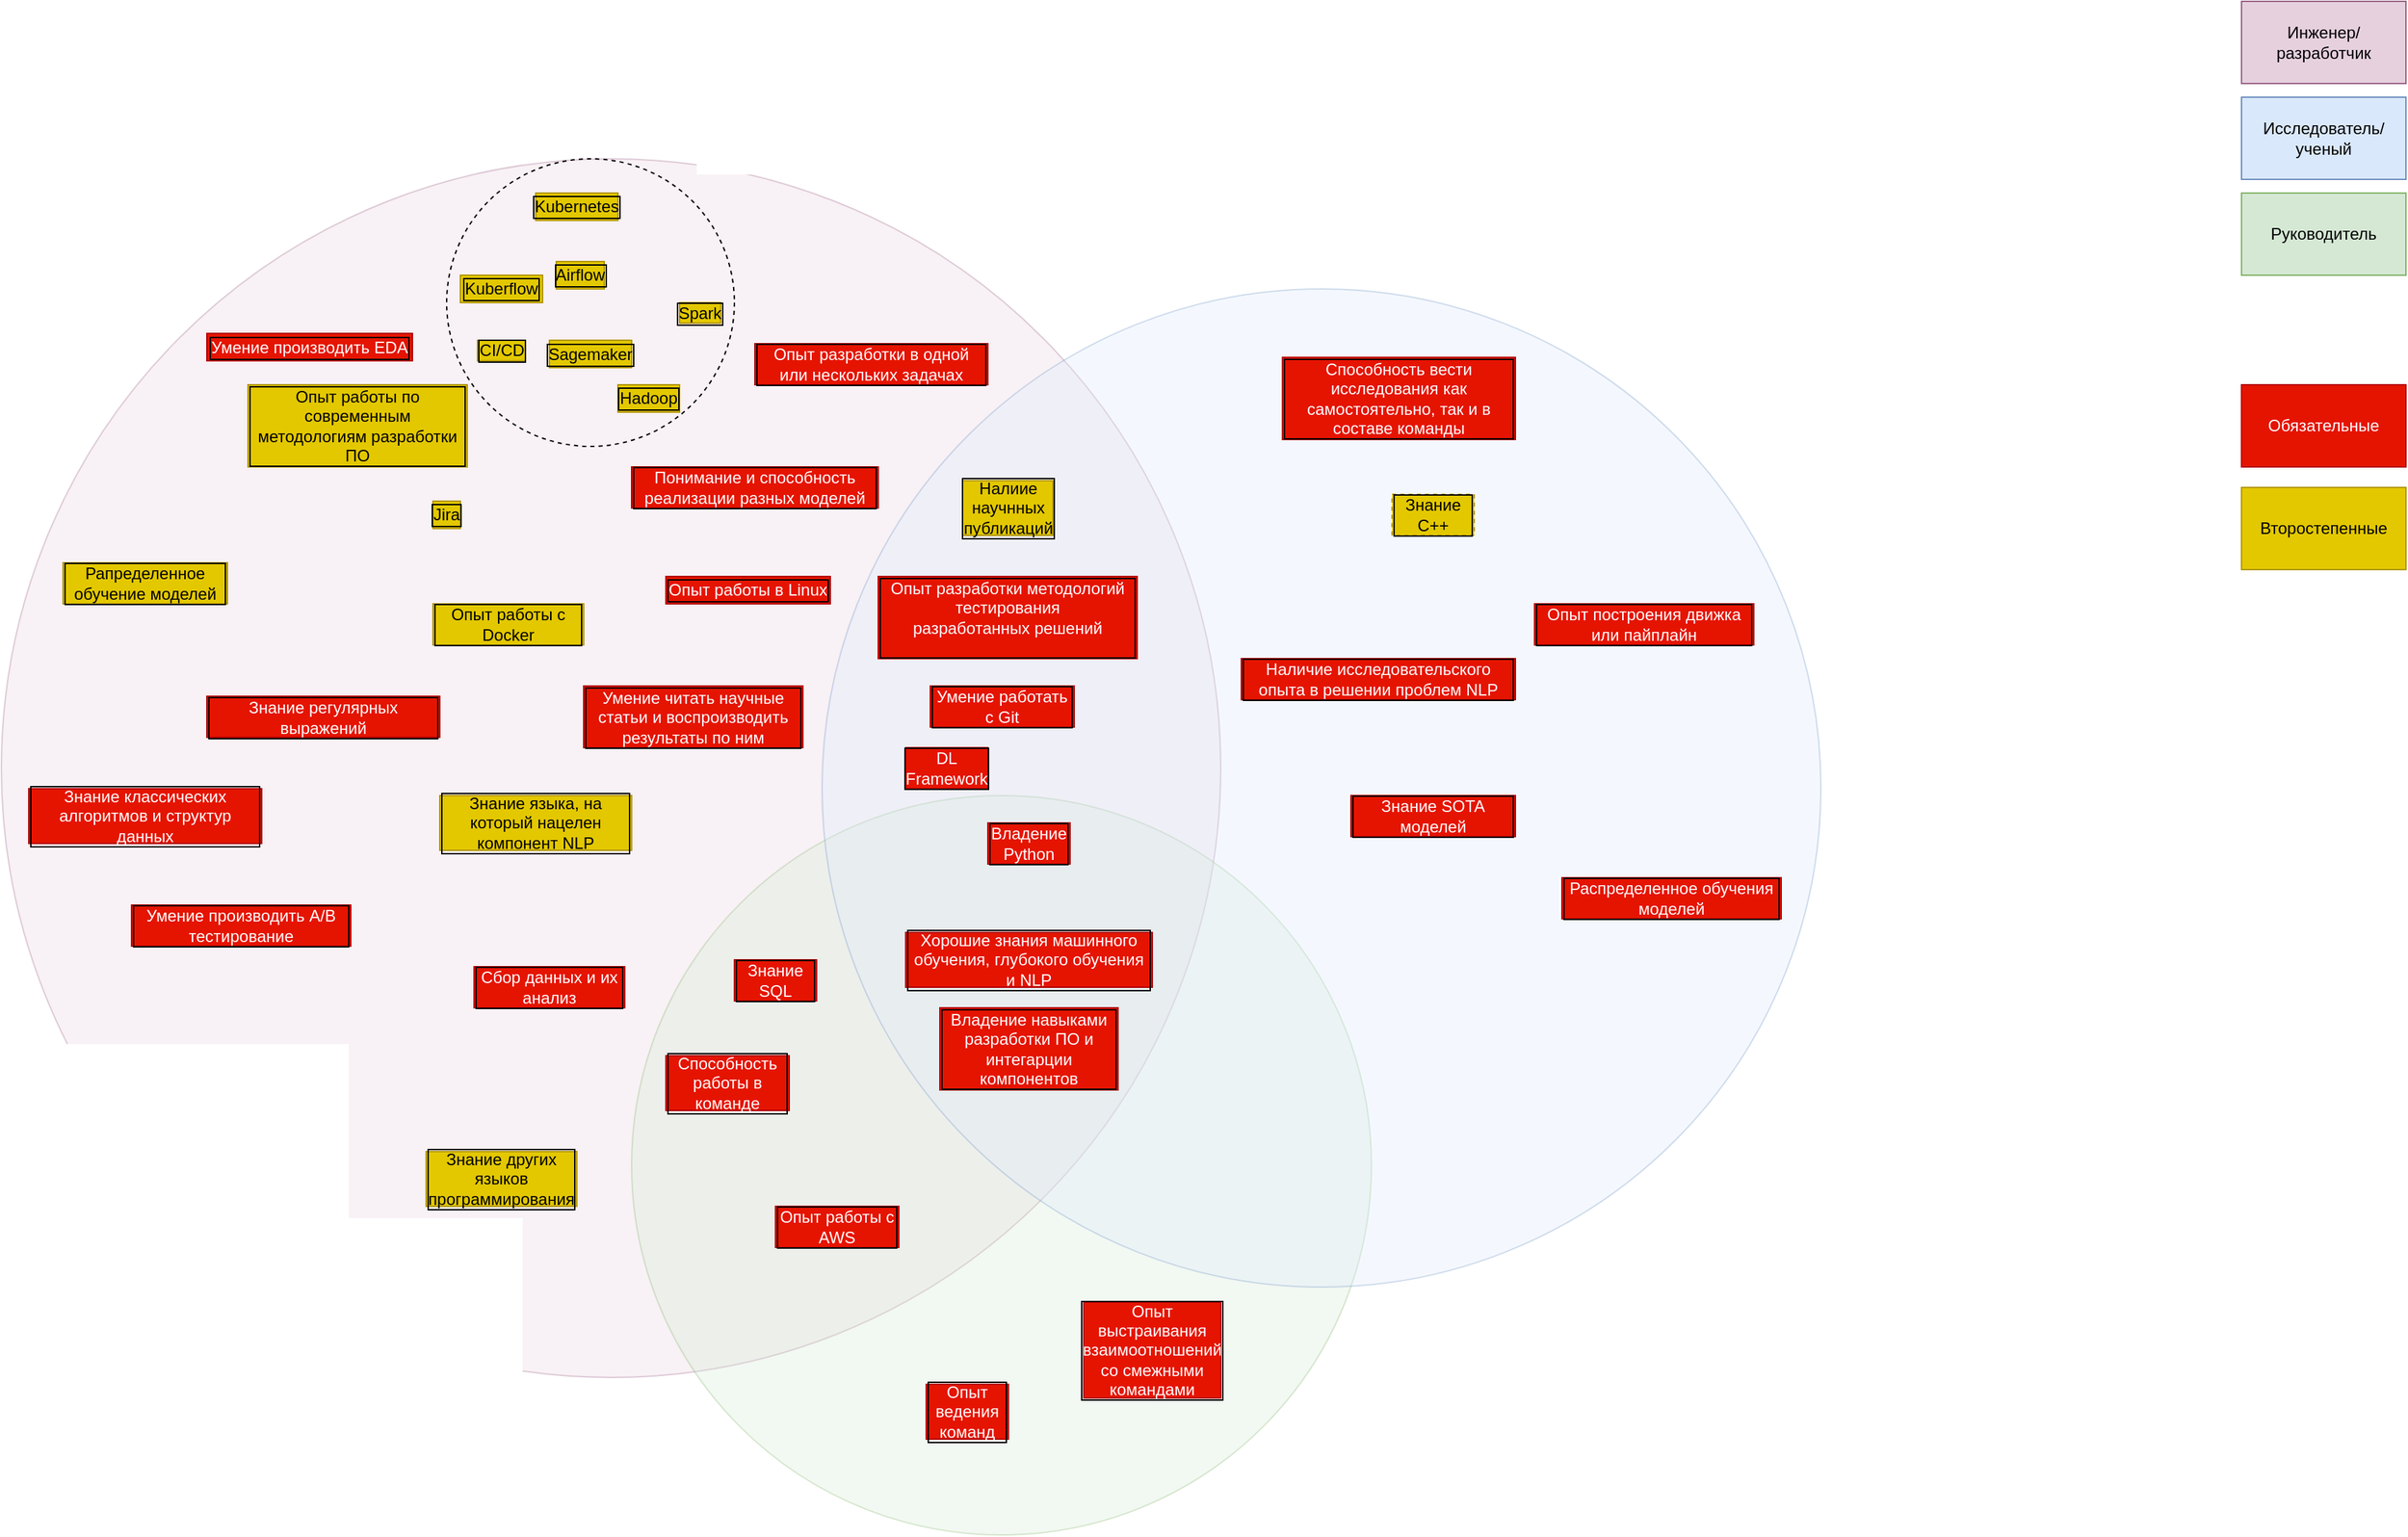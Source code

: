 <mxfile version="19.0.3" type="device" pages="5"><diagram id="kstpRN9bpwcl9hMhbD-7" name="Навыки"><mxGraphModel dx="2249" dy="865" grid="1" gridSize="10" guides="1" tooltips="1" connect="1" arrows="1" fold="1" page="1" pageScale="1" pageWidth="827" pageHeight="1169" math="0" shadow="0"><root><mxCell id="0"/><mxCell id="1" parent="0"/><mxCell id="EmEUJaQ3bBEL1udtTiVe-30" value="" style="ellipse;whiteSpace=wrap;aspect=fixed;fillColor=#e6d0de;strokeColor=#996185;opacity=30;labelBorderColor=default;gradientColor=none;" parent="1" vertex="1"><mxGeometry x="-225" y="145" width="890" height="890" as="geometry"/></mxCell><mxCell id="EmEUJaQ3bBEL1udtTiVe-34" value="" style="ellipse;whiteSpace=wrap;aspect=fixed;fillColor=#d5e8d4;strokeColor=#82b366;opacity=30;labelBorderColor=default;" parent="1" vertex="1"><mxGeometry x="235" y="610" width="540" height="540" as="geometry"/></mxCell><mxCell id="EmEUJaQ3bBEL1udtTiVe-33" value="" style="ellipse;whiteSpace=wrap;aspect=fixed;fillColor=#dae8fc;strokeColor=#6c8ebf;opacity=30;labelBorderColor=default;" parent="1" vertex="1"><mxGeometry x="374" y="240" width="729" height="729" as="geometry"/></mxCell><mxCell id="EmEUJaQ3bBEL1udtTiVe-1" value="Владение Python" style="text;strokeColor=#B20000;fillColor=#e51400;align=center;verticalAlign=middle;whiteSpace=wrap;rounded=0;labelBorderColor=default;fontColor=#ffffff;" parent="1" vertex="1"><mxGeometry x="495" y="630" width="60" height="30" as="geometry"/></mxCell><mxCell id="EmEUJaQ3bBEL1udtTiVe-2" value="DL Framework" style="text;strokeColor=#B20000;fillColor=#e51400;align=center;verticalAlign=middle;whiteSpace=wrap;rounded=0;labelBorderColor=default;fontColor=#ffffff;" parent="1" vertex="1"><mxGeometry x="435" y="575" width="60" height="30" as="geometry"/></mxCell><mxCell id="EmEUJaQ3bBEL1udtTiVe-3" value="Владение навыками разработки ПО и интегарции компонентов" style="text;strokeColor=#B20000;fillColor=#e51400;align=center;verticalAlign=middle;whiteSpace=wrap;rounded=0;labelBorderColor=default;fontColor=#ffffff;" parent="1" vertex="1"><mxGeometry x="460" y="765" width="130" height="60" as="geometry"/></mxCell><mxCell id="EmEUJaQ3bBEL1udtTiVe-4" value="Хорошие знания машинного обучения, глубокого обучения и NLP" style="text;strokeColor=#B20000;fillColor=#e51400;align=center;verticalAlign=middle;whiteSpace=wrap;rounded=0;labelBorderColor=default;fontColor=#ffffff;" parent="1" vertex="1"><mxGeometry x="435" y="710" width="180" height="40" as="geometry"/></mxCell><mxCell id="EmEUJaQ3bBEL1udtTiVe-6" value="Умение работать с Git" style="text;strokeColor=#B20000;fillColor=#e51400;align=center;verticalAlign=middle;whiteSpace=wrap;rounded=0;labelBackgroundColor=none;labelBorderColor=default;fontColor=#ffffff;" parent="1" vertex="1"><mxGeometry x="453" y="530" width="105" height="30" as="geometry"/></mxCell><mxCell id="EmEUJaQ3bBEL1udtTiVe-8" value="Способность работы в команде" style="text;strokeColor=#B20000;fillColor=#e51400;align=center;verticalAlign=middle;whiteSpace=wrap;rounded=0;labelBackgroundColor=none;fontColor=#ffffff;labelBorderColor=default;" parent="1" vertex="1"><mxGeometry x="260" y="800" width="90" height="40" as="geometry"/></mxCell><mxCell id="EmEUJaQ3bBEL1udtTiVe-10" value="Опыт разработки в одной или нескольких задачах" style="text;strokeColor=#B20000;fillColor=#e51400;align=center;verticalAlign=middle;whiteSpace=wrap;rounded=0;labelBorderColor=default;fontColor=#ffffff;" parent="1" vertex="1"><mxGeometry x="325" y="280" width="170" height="30" as="geometry"/></mxCell><mxCell id="EmEUJaQ3bBEL1udtTiVe-11" value="Понимание и способность реализации разных моделей" style="text;strokeColor=#B20000;fillColor=#e51400;align=center;verticalAlign=middle;whiteSpace=wrap;rounded=0;labelBorderColor=default;fontColor=#ffffff;" parent="1" vertex="1"><mxGeometry x="235" y="370" width="180" height="30" as="geometry"/></mxCell><mxCell id="EmEUJaQ3bBEL1udtTiVe-12" value="Опыт работы в Linux" style="text;strokeColor=#B20000;fillColor=#e51400;align=center;verticalAlign=middle;whiteSpace=wrap;rounded=0;labelBorderColor=default;fontColor=#ffffff;" parent="1" vertex="1"><mxGeometry x="260" y="450" width="120" height="20" as="geometry"/></mxCell><mxCell id="EmEUJaQ3bBEL1udtTiVe-13" value="Умение читать научные статьи и воспроизводить результаты по ним" style="text;strokeColor=#B20000;fillColor=#e51400;align=center;verticalAlign=middle;whiteSpace=wrap;rounded=0;labelBorderColor=default;fontColor=#ffffff;" parent="1" vertex="1"><mxGeometry x="200" y="530" width="160" height="45" as="geometry"/></mxCell><mxCell id="EmEUJaQ3bBEL1udtTiVe-14" value="Сбор данных и их анализ" style="text;strokeColor=#B20000;fillColor=#e51400;align=center;verticalAlign=middle;whiteSpace=wrap;rounded=0;labelBorderColor=default;fontColor=#ffffff;" parent="1" vertex="1"><mxGeometry x="120" y="735" width="110" height="30" as="geometry"/></mxCell><mxCell id="EmEUJaQ3bBEL1udtTiVe-15" value="Наличие исследовательского опыта в решении проблем NLP" style="text;strokeColor=#B20000;fillColor=#e51400;align=center;verticalAlign=middle;whiteSpace=wrap;rounded=0;labelBorderColor=default;fontColor=#ffffff;" parent="1" vertex="1"><mxGeometry x="680" y="510" width="200" height="30" as="geometry"/></mxCell><mxCell id="EmEUJaQ3bBEL1udtTiVe-16" value="Знание SOTA моделей" style="text;strokeColor=#B20000;fillColor=#e51400;align=center;verticalAlign=middle;whiteSpace=wrap;rounded=0;labelBorderColor=default;fontColor=#ffffff;" parent="1" vertex="1"><mxGeometry x="760" y="610" width="120" height="30" as="geometry"/></mxCell><mxCell id="EmEUJaQ3bBEL1udtTiVe-17" value="Способность вести исследования как самостоятельно, так и в составе команды" style="text;strokeColor=#B20000;fillColor=#e51400;align=center;verticalAlign=middle;whiteSpace=wrap;rounded=0;labelBorderColor=default;fontColor=#ffffff;" parent="1" vertex="1"><mxGeometry x="710" y="290" width="170" height="60" as="geometry"/></mxCell><mxCell id="EmEUJaQ3bBEL1udtTiVe-18" value="Опыт построения движка или пайплайн " style="text;strokeColor=#B20000;fillColor=#e51400;align=center;verticalAlign=middle;whiteSpace=wrap;rounded=0;labelBorderColor=default;fontColor=#ffffff;" parent="1" vertex="1"><mxGeometry x="894" y="470" width="160" height="30" as="geometry"/></mxCell><mxCell id="EmEUJaQ3bBEL1udtTiVe-19" value="Опыт разработки методологий тестирования &#10;разработанных решений&#10;" style="text;strokeColor=#B20000;fillColor=#e51400;align=center;verticalAlign=middle;whiteSpace=wrap;rounded=0;labelBorderColor=default;fontColor=#ffffff;" parent="1" vertex="1"><mxGeometry x="415" y="450" width="189" height="60" as="geometry"/></mxCell><mxCell id="EmEUJaQ3bBEL1udtTiVe-20" value="Распределенное обучения моделей" style="text;strokeColor=#B20000;fillColor=#e51400;align=center;verticalAlign=middle;whiteSpace=wrap;rounded=0;labelBorderColor=default;fontColor=#ffffff;" parent="1" vertex="1"><mxGeometry x="914" y="670" width="160" height="30" as="geometry"/></mxCell><mxCell id="EmEUJaQ3bBEL1udtTiVe-21" value="Знание регулярных выражений" style="text;strokeColor=#B20000;fillColor=#e51400;align=center;verticalAlign=middle;whiteSpace=wrap;rounded=0;labelBorderColor=default;fontColor=#ffffff;" parent="1" vertex="1"><mxGeometry x="-75" y="537.5" width="170" height="30" as="geometry"/></mxCell><mxCell id="EmEUJaQ3bBEL1udtTiVe-22" value="Умение производить EDA" style="text;strokeColor=#B20000;fillColor=#e51400;align=center;verticalAlign=middle;whiteSpace=wrap;rounded=0;labelBorderColor=default;fontColor=#ffffff;" parent="1" vertex="1"><mxGeometry x="-75" y="272.5" width="150" height="20" as="geometry"/></mxCell><mxCell id="EmEUJaQ3bBEL1udtTiVe-23" value="Умение производить A/B тестирование" style="text;strokeColor=#B20000;fillColor=#e51400;align=center;verticalAlign=middle;whiteSpace=wrap;rounded=0;labelBorderColor=default;fontColor=#ffffff;" parent="1" vertex="1"><mxGeometry x="-130" y="690" width="160" height="30" as="geometry"/></mxCell><mxCell id="EmEUJaQ3bBEL1udtTiVe-24" value="Знание классических алгоритмов и структур данных" style="text;strokeColor=#B20000;fillColor=#e51400;align=center;verticalAlign=middle;whiteSpace=wrap;rounded=0;labelBorderColor=default;fontColor=#ffffff;" parent="1" vertex="1"><mxGeometry x="-205" y="605" width="170" height="40" as="geometry"/></mxCell><mxCell id="EmEUJaQ3bBEL1udtTiVe-25" value="Опыт работы по современным методологиям разработки ПО" style="text;strokeColor=#B09500;fillColor=#e3c800;align=center;verticalAlign=middle;whiteSpace=wrap;rounded=0;labelBorderColor=default;fontColor=#000000;" parent="1" vertex="1"><mxGeometry x="-45" y="310" width="160" height="60" as="geometry"/></mxCell><mxCell id="EmEUJaQ3bBEL1udtTiVe-27" value="Опыт ведения команд" style="text;strokeColor=#B20000;fillColor=#e51400;align=center;verticalAlign=middle;whiteSpace=wrap;rounded=0;labelBorderColor=default;fontColor=#ffffff;" parent="1" vertex="1"><mxGeometry x="450" y="1040" width="60" height="40" as="geometry"/></mxCell><mxCell id="EmEUJaQ3bBEL1udtTiVe-29" value="Опыт выстраивания взаимоотношений со смежными командами" style="text;strokeColor=#B20000;fillColor=#e51400;align=center;verticalAlign=middle;whiteSpace=wrap;rounded=0;labelBorderColor=default;fontColor=#ffffff;" parent="1" vertex="1"><mxGeometry x="565" y="980" width="100" height="70" as="geometry"/></mxCell><mxCell id="EmEUJaQ3bBEL1udtTiVe-40" value="Опыт работы с Docker" style="text;strokeColor=#B09500;fillColor=#e3c800;align=center;verticalAlign=middle;whiteSpace=wrap;rounded=0;labelBorderColor=default;fontColor=#000000;" parent="1" vertex="1"><mxGeometry x="90" y="470" width="110" height="30" as="geometry"/></mxCell><mxCell id="EmEUJaQ3bBEL1udtTiVe-43" value="Опыт работы с AWS" style="text;strokeColor=#B20000;fillColor=#e51400;align=center;verticalAlign=middle;whiteSpace=wrap;rounded=0;labelBorderColor=default;fontColor=#ffffff;" parent="1" vertex="1"><mxGeometry x="340" y="910" width="90" height="30" as="geometry"/></mxCell><mxCell id="EmEUJaQ3bBEL1udtTiVe-47" value="Налиие научнных публикаций" style="text;strokeColor=#B09500;fillColor=#e3c800;align=center;verticalAlign=middle;whiteSpace=wrap;rounded=0;labelBorderColor=default;fontColor=#000000;" parent="1" vertex="1"><mxGeometry x="476.5" y="380" width="66" height="40" as="geometry"/></mxCell><mxCell id="EmEUJaQ3bBEL1udtTiVe-48" value="Знание языка, на который нацелен компонент NLP" style="text;strokeColor=#B09500;fillColor=#e3c800;align=center;verticalAlign=middle;whiteSpace=wrap;rounded=0;labelBorderColor=default;fontColor=#000000;" parent="1" vertex="1"><mxGeometry x="95" y="610" width="140" height="40" as="geometry"/></mxCell><mxCell id="EmEUJaQ3bBEL1udtTiVe-53" value="Jira" style="text;strokeColor=#B09500;fillColor=#e3c800;align=center;verticalAlign=middle;whiteSpace=wrap;rounded=0;labelBorderColor=default;fontColor=#000000;" parent="1" vertex="1"><mxGeometry x="90" y="395" width="20" height="20" as="geometry"/></mxCell><mxCell id="EmEUJaQ3bBEL1udtTiVe-56" value="Рапределенное обучение моделей" style="text;strokeColor=#B09500;fillColor=#e3c800;align=center;verticalAlign=middle;whiteSpace=wrap;rounded=0;labelBorderColor=default;fontColor=#000000;" parent="1" vertex="1"><mxGeometry x="-180" y="440" width="120" height="30" as="geometry"/></mxCell><mxCell id="EmEUJaQ3bBEL1udtTiVe-57" value="Знание других языков программирования" style="text;strokeColor=#B09500;fillColor=#e3c800;align=center;verticalAlign=middle;whiteSpace=wrap;rounded=0;labelBorderColor=default;fontColor=#000000;" parent="1" vertex="1"><mxGeometry x="85" y="870" width="110" height="40" as="geometry"/></mxCell><mxCell id="EmEUJaQ3bBEL1udtTiVe-59" value="Знание C++" style="text;strokeColor=#B09500;fillColor=#e3c800;align=center;verticalAlign=middle;whiteSpace=wrap;rounded=0;dashed=1;labelBorderColor=default;fontColor=#000000;" parent="1" vertex="1"><mxGeometry x="790" y="390" width="60" height="30" as="geometry"/></mxCell><mxCell id="EmEUJaQ3bBEL1udtTiVe-58" value="" style="ellipse;whiteSpace=wrap;aspect=fixed;dashed=1;strokeWidth=1;fillColor=none;labelBorderColor=default;" parent="1" vertex="1"><mxGeometry x="100" y="145" width="210" height="210" as="geometry"/></mxCell><mxCell id="EmEUJaQ3bBEL1udtTiVe-44" value="Spark" style="text;strokeColor=#B09500;fillColor=#e3c800;align=center;verticalAlign=middle;whiteSpace=wrap;rounded=0;labelBorderColor=default;fontColor=#000000;" parent="1" vertex="1"><mxGeometry x="270" y="250" width="30" height="15" as="geometry"/></mxCell><mxCell id="EmEUJaQ3bBEL1udtTiVe-49" value="Hadoop" style="text;strokeColor=#B09500;fillColor=#e3c800;align=center;verticalAlign=middle;whiteSpace=wrap;rounded=0;labelBorderColor=default;fontColor=#000000;" parent="1" vertex="1"><mxGeometry x="225" y="310" width="45" height="20" as="geometry"/></mxCell><mxCell id="EmEUJaQ3bBEL1udtTiVe-50" value="Sagemaker" style="text;strokeColor=#B09500;fillColor=#e3c800;align=center;verticalAlign=middle;whiteSpace=wrap;rounded=0;labelBorderColor=default;fontColor=#000000;" parent="1" vertex="1"><mxGeometry x="175" y="277.5" width="60" height="20" as="geometry"/></mxCell><mxCell id="EmEUJaQ3bBEL1udtTiVe-51" value="Airflow" style="text;strokeColor=#B09500;fillColor=#e3c800;align=center;verticalAlign=middle;whiteSpace=wrap;rounded=0;labelBorderColor=default;fontColor=#000000;" parent="1" vertex="1"><mxGeometry x="180" y="220" width="35" height="20" as="geometry"/></mxCell><mxCell id="EmEUJaQ3bBEL1udtTiVe-52" value="Kubernetes" style="text;strokeColor=#B09500;fillColor=#e3c800;align=center;verticalAlign=middle;whiteSpace=wrap;rounded=0;labelBorderColor=default;fontColor=#000000;" parent="1" vertex="1"><mxGeometry x="165" y="170" width="60" height="20" as="geometry"/></mxCell><mxCell id="EmEUJaQ3bBEL1udtTiVe-54" value="Kuberflow" style="text;strokeColor=#B09500;fillColor=#e3c800;align=center;verticalAlign=middle;whiteSpace=wrap;rounded=0;labelBorderColor=default;fontColor=#000000;" parent="1" vertex="1"><mxGeometry x="110" y="230" width="60" height="20" as="geometry"/></mxCell><mxCell id="EmEUJaQ3bBEL1udtTiVe-55" value="CI/CD" style="text;strokeColor=#B09500;fillColor=#e3c800;align=center;verticalAlign=middle;whiteSpace=wrap;rounded=0;labelBorderColor=default;fontColor=#000000;" parent="1" vertex="1"><mxGeometry x="122.5" y="277.5" width="35" height="15" as="geometry"/></mxCell><mxCell id="EmEUJaQ3bBEL1udtTiVe-73" style="edgeStyle=orthogonalEdgeStyle;rounded=0;orthogonalLoop=1;jettySize=auto;html=1;exitX=0.5;exitY=1;exitDx=0;exitDy=0;fontColor=#000000;labelBorderColor=default;" parent="1" source="EmEUJaQ3bBEL1udtTiVe-29" target="EmEUJaQ3bBEL1udtTiVe-29" edge="1"><mxGeometry relative="1" as="geometry"/></mxCell><mxCell id="B7jCO1q8MLIh7Qw_UGbO-1" value="Инженер/разработчик" style="rounded=0;whiteSpace=wrap;html=1;fillColor=#e6d0de;strokeColor=#996185;gradientColor=none;" parent="1" vertex="1"><mxGeometry x="1410" y="30" width="120" height="60" as="geometry"/></mxCell><mxCell id="B7jCO1q8MLIh7Qw_UGbO-2" value="Исследователь/ученый" style="rounded=0;whiteSpace=wrap;html=1;fillColor=#dae8fc;strokeColor=#6c8ebf;" parent="1" vertex="1"><mxGeometry x="1410" y="100" width="120" height="60" as="geometry"/></mxCell><mxCell id="B7jCO1q8MLIh7Qw_UGbO-3" value="Руководитель" style="rounded=0;whiteSpace=wrap;html=1;fillColor=#d5e8d4;strokeColor=#82b366;" parent="1" vertex="1"><mxGeometry x="1410" y="170" width="120" height="60" as="geometry"/></mxCell><mxCell id="EmEUJaQ3bBEL1udtTiVe-39" value="Знание SQL" style="text;strokeColor=#B20000;fillColor=#e51400;align=center;verticalAlign=middle;whiteSpace=wrap;rounded=0;labelBorderColor=default;fontColor=#ffffff;" parent="1" vertex="1"><mxGeometry x="310" y="730" width="60" height="30" as="geometry"/></mxCell><mxCell id="PEdYefAQ5ZKyi3xMASit-1" value="Обязательные" style="rounded=0;whiteSpace=wrap;html=1;strokeColor=#B20000;fillColor=#e51400;fontColor=#ffffff;" vertex="1" parent="1"><mxGeometry x="1410" y="310" width="120" height="60" as="geometry"/></mxCell><mxCell id="PEdYefAQ5ZKyi3xMASit-2" value="Второстепенные" style="rounded=0;whiteSpace=wrap;html=1;strokeColor=#B09500;fillColor=#e3c800;fontColor=#000000;" vertex="1" parent="1"><mxGeometry x="1410" y="385" width="120" height="60" as="geometry"/></mxCell></root></mxGraphModel></diagram><diagram id="iyW5mXKd6tPrbFUDpsVo" name="Обязанности"><mxGraphModel dx="2012" dy="-448" grid="1" gridSize="10" guides="1" tooltips="1" connect="1" arrows="1" fold="1" page="1" pageScale="1" pageWidth="827" pageHeight="1169" math="0" shadow="0"><root><mxCell id="0"/><mxCell id="1" parent="0"/><mxCell id="_TCJR-u24QuQxBW9677H-1" value="" style="ellipse;whiteSpace=wrap;aspect=fixed;fillColor=#e6d0de;strokeColor=#996185;opacity=30;labelBorderColor=default;gradientColor=none;" parent="1" vertex="1"><mxGeometry x="-121" y="1190" width="790" height="790" as="geometry"/></mxCell><mxCell id="_TCJR-u24QuQxBW9677H-2" value="" style="ellipse;whiteSpace=wrap;aspect=fixed;fillColor=#d5e8d4;strokeColor=#82b366;opacity=30;labelBorderColor=default;" parent="1" vertex="1"><mxGeometry x="381.5" y="1661.25" width="467.5" height="467.5" as="geometry"/></mxCell><mxCell id="_TCJR-u24QuQxBW9677H-3" value="" style="ellipse;whiteSpace=wrap;aspect=fixed;fillColor=#dae8fc;strokeColor=#6c8ebf;opacity=30;labelBorderColor=default;" parent="1" vertex="1"><mxGeometry x="429" y="1280" width="510" height="510" as="geometry"/></mxCell><mxCell id="_TCJR-u24QuQxBW9677H-47" value=" Разработка компонентов NLP" style="text;strokeColor=none;fillColor=none;align=center;verticalAlign=middle;whiteSpace=wrap;rounded=0;dashed=1;labelBackgroundColor=none;labelBorderColor=default;fontColor=#000000;" parent="1" vertex="1"><mxGeometry x="489" y="1440" width="130" height="30" as="geometry"/></mxCell><mxCell id="_TCJR-u24QuQxBW9677H-53" value="Тестирование компонентов" style="text;strokeColor=none;fillColor=none;align=center;verticalAlign=middle;whiteSpace=wrap;rounded=0;dashed=1;labelBackgroundColor=none;labelBorderColor=default;fontColor=#000000;" parent="1" vertex="1"><mxGeometry x="249" y="1250" width="190" height="30" as="geometry"/></mxCell><mxCell id="_TCJR-u24QuQxBW9677H-54" value="Производить исследования" style="text;strokeColor=none;fillColor=none;align=center;verticalAlign=middle;whiteSpace=wrap;rounded=0;dashed=1;labelBackgroundColor=none;labelBorderColor=default;fontColor=#000000;" parent="1" vertex="1"><mxGeometry x="529" y="1550" width="60" height="30" as="geometry"/></mxCell><mxCell id="_TCJR-u24QuQxBW9677H-55" value="Работать в команде" style="text;strokeColor=none;fillColor=none;align=center;verticalAlign=middle;whiteSpace=wrap;rounded=0;dashed=1;labelBackgroundColor=none;labelBorderColor=default;fontColor=#000000;" parent="1" vertex="1"><mxGeometry x="529" y="1700" width="100" height="30" as="geometry"/></mxCell><mxCell id="_TCJR-u24QuQxBW9677H-56" value="Формилуриовка и объяснение ограничений" style="text;strokeColor=none;fillColor=none;align=center;verticalAlign=middle;whiteSpace=wrap;rounded=0;dashed=1;labelBackgroundColor=none;labelBorderColor=default;fontColor=#000000;" parent="1" vertex="1"><mxGeometry x="249" y="1340" width="180" height="30" as="geometry"/></mxCell><mxCell id="_TCJR-u24QuQxBW9677H-57" value="Эксктракция данных " style="text;strokeColor=none;fillColor=none;align=center;verticalAlign=middle;whiteSpace=wrap;rounded=0;dashed=1;labelBackgroundColor=none;labelBorderColor=default;fontColor=#000000;" parent="1" vertex="1"><mxGeometry x="189" y="1440" width="160" height="30" as="geometry"/></mxCell><mxCell id="_TCJR-u24QuQxBW9677H-59" value="Построение движка или пайплайна NLP/ML" style="text;strokeColor=none;fillColor=none;align=center;verticalAlign=middle;whiteSpace=wrap;rounded=0;dashed=1;labelBackgroundColor=none;labelBorderColor=default;fontColor=#000000;" parent="1" vertex="1"><mxGeometry x="171.5" y="1520" width="205" height="30" as="geometry"/></mxCell><mxCell id="_TCJR-u24QuQxBW9677H-62" value="Декомпозирование задачи на конкретные измеримые задачи" style="text;strokeColor=none;fillColor=none;align=center;verticalAlign=middle;whiteSpace=wrap;rounded=0;dashed=1;labelBackgroundColor=none;labelBorderColor=default;fontColor=#000000;" parent="1" vertex="1"><mxGeometry x="159" y="1620" width="190" height="30" as="geometry"/></mxCell><mxCell id="_TCJR-u24QuQxBW9677H-64" value="Подготовка датасетов" style="text;strokeColor=none;fillColor=none;align=center;verticalAlign=middle;whiteSpace=wrap;rounded=0;dashed=1;labelBackgroundColor=none;labelBorderColor=default;fontColor=#000000;" parent="1" vertex="1"><mxGeometry x="129" y="1730" width="160" height="30" as="geometry"/></mxCell><mxCell id="_TCJR-u24QuQxBW9677H-65" value="Интеграция моделей в облако" style="text;strokeColor=none;fillColor=none;align=center;verticalAlign=middle;whiteSpace=wrap;rounded=0;dashed=1;labelBackgroundColor=none;labelBorderColor=default;fontColor=#000000;" parent="1" vertex="1"><mxGeometry x="-41" y="1410" width="160" height="30" as="geometry"/></mxCell><mxCell id="_TCJR-u24QuQxBW9677H-66" value="Работа над системами разветрки и логгировани" style="text;strokeColor=none;fillColor=none;align=center;verticalAlign=middle;whiteSpace=wrap;rounded=0;dashed=1;labelBackgroundColor=none;labelBorderColor=default;fontColor=#000000;" parent="1" vertex="1"><mxGeometry x="-101" y="1570" width="215" height="30" as="geometry"/></mxCell><mxCell id="_TCJR-u24QuQxBW9677H-68" value=" Работа над системами разветрки и логгирования " style="text;strokeColor=none;fillColor=none;align=center;verticalAlign=middle;whiteSpace=wrap;rounded=0;dashed=1;labelBackgroundColor=none;labelBorderColor=default;fontColor=#000000;" parent="1" vertex="1"><mxGeometry x="29" y="1840" width="200" height="30" as="geometry"/></mxCell><mxCell id="_TCJR-u24QuQxBW9677H-69" value="Управление командой/командами" style="text;strokeColor=none;fillColor=none;align=center;verticalAlign=middle;whiteSpace=wrap;rounded=0;dashed=1;labelBackgroundColor=none;labelBorderColor=default;fontColor=#000000;" parent="1" vertex="1"><mxGeometry x="589" y="1820" width="180" height="30" as="geometry"/></mxCell><mxCell id="_TCJR-u24QuQxBW9677H-70" value="Разработка стратегий построения NLP систем и аналитика" style="text;strokeColor=none;fillColor=none;align=center;verticalAlign=middle;whiteSpace=wrap;rounded=0;dashed=1;labelBackgroundColor=none;labelBorderColor=default;fontColor=#000000;" parent="1" vertex="1"><mxGeometry x="468" y="1940" width="151" height="40" as="geometry"/></mxCell><mxCell id="_TCJR-u24QuQxBW9677H-71" value="Приминение последних достижений к текущим задачам бизнеса" style="text;strokeColor=none;fillColor=none;align=center;verticalAlign=middle;whiteSpace=wrap;rounded=0;dashed=1;labelBackgroundColor=none;labelBorderColor=default;fontColor=#000000;" parent="1" vertex="1"><mxGeometry x="659" y="1880" width="138" height="30" as="geometry"/></mxCell><mxCell id="_TCJR-u24QuQxBW9677H-72" value="Исследование, понимание и обучение команды" style="text;strokeColor=none;fillColor=none;align=center;verticalAlign=middle;whiteSpace=wrap;rounded=0;dashed=1;labelBackgroundColor=none;labelBorderColor=default;fontColor=#000000;" parent="1" vertex="1"><mxGeometry x="670" y="1980" width="137.5" height="30" as="geometry"/></mxCell><mxCell id="_TCJR-u24QuQxBW9677H-73" value="Организация доступности существующих &#10;систем и библиотек NLP другим командам" style="text;strokeColor=none;fillColor=none;align=center;verticalAlign=middle;whiteSpace=wrap;rounded=0;dashed=1;labelBackgroundColor=none;labelBorderColor=default;fontColor=#000000;" parent="1" vertex="1"><mxGeometry x="472.5" y="2010" width="146.5" height="70" as="geometry"/></mxCell><mxCell id="_TCJR-u24QuQxBW9677H-74" value="Написание отчетов и документации" style="text;strokeColor=none;fillColor=none;align=center;verticalAlign=middle;whiteSpace=wrap;rounded=0;dashed=1;labelBackgroundColor=none;labelBorderColor=default;fontColor=#000000;" parent="1" vertex="1"><mxGeometry x="709" y="1430" width="140" height="30" as="geometry"/></mxCell><mxCell id="_TCJR-u24QuQxBW9677H-75" value="Написание научных статей" style="text;strokeColor=none;fillColor=none;align=center;verticalAlign=middle;whiteSpace=wrap;rounded=0;dashed=1;labelBackgroundColor=none;labelBorderColor=default;fontColor=#000000;" parent="1" vertex="1"><mxGeometry x="719" y="1530" width="160" height="30" as="geometry"/></mxCell><mxCell id="e-IaVBLlyZa9v0MVSHWe-4" value="Инженер/разработчик" style="rounded=0;whiteSpace=wrap;html=1;fillColor=#e6d0de;strokeColor=#996185;gradientColor=none;" parent="1" vertex="1"><mxGeometry x="1160" y="1200" width="120" height="60" as="geometry"/></mxCell><mxCell id="e-IaVBLlyZa9v0MVSHWe-5" value="Исследователь/ученый" style="rounded=0;whiteSpace=wrap;html=1;fillColor=#dae8fc;strokeColor=#6c8ebf;" parent="1" vertex="1"><mxGeometry x="1160" y="1270" width="120" height="60" as="geometry"/></mxCell><mxCell id="e-IaVBLlyZa9v0MVSHWe-6" value="Руководитель" style="rounded=0;whiteSpace=wrap;html=1;fillColor=#d5e8d4;strokeColor=#82b366;" parent="1" vertex="1"><mxGeometry x="1160" y="1340" width="120" height="60" as="geometry"/></mxCell></root></mxGraphModel></diagram><diagram id="ebS3C_W6OTIhjiBMMaat" name="Граф навык-обязанность"><mxGraphModel dx="4382" dy="3332" grid="1" gridSize="10" guides="1" tooltips="1" connect="1" arrows="1" fold="1" page="1" pageScale="1" pageWidth="827" pageHeight="1169" math="0" shadow="0"><root><mxCell id="0"/><mxCell id="1" parent="0"/><mxCell id="BhELLT2uhC-b19p8RruB-26" style="edgeStyle=entityRelationEdgeStyle;rounded=0;orthogonalLoop=1;jettySize=auto;html=1;entryX=0;entryY=0.5;entryDx=0;entryDy=0;labelBorderColor=default;fontColor=#000000;" parent="1" source="-GaUezcAxachU_HAEneV-1" target="BhELLT2uhC-b19p8RruB-2" edge="1"><mxGeometry relative="1" as="geometry"/></mxCell><mxCell id="BhELLT2uhC-b19p8RruB-65" style="edgeStyle=entityRelationEdgeStyle;rounded=0;orthogonalLoop=1;jettySize=auto;html=1;entryX=0;entryY=0.5;entryDx=0;entryDy=0;labelBorderColor=default;fontColor=#000000;" parent="1" source="-GaUezcAxachU_HAEneV-1" target="BhELLT2uhC-b19p8RruB-10" edge="1"><mxGeometry relative="1" as="geometry"/></mxCell><mxCell id="BhELLT2uhC-b19p8RruB-91" style="edgeStyle=entityRelationEdgeStyle;rounded=0;orthogonalLoop=1;jettySize=auto;html=1;entryX=0;entryY=0.5;entryDx=0;entryDy=0;labelBorderColor=default;fontColor=#000000;" parent="1" source="-GaUezcAxachU_HAEneV-1" target="BhELLT2uhC-b19p8RruB-1" edge="1"><mxGeometry relative="1" as="geometry"/></mxCell><mxCell id="fbzDRP4mG88nfxYPtq9W-7" style="edgeStyle=entityRelationEdgeStyle;rounded=0;orthogonalLoop=1;jettySize=auto;html=1;entryX=0;entryY=0.5;entryDx=0;entryDy=0;" parent="1" source="-GaUezcAxachU_HAEneV-1" target="BhELLT2uhC-b19p8RruB-6" edge="1"><mxGeometry relative="1" as="geometry"/></mxCell><mxCell id="fbzDRP4mG88nfxYPtq9W-23" style="edgeStyle=entityRelationEdgeStyle;rounded=0;orthogonalLoop=1;jettySize=auto;html=1;entryX=0;entryY=0.5;entryDx=0;entryDy=0;" parent="1" source="-GaUezcAxachU_HAEneV-1" target="BhELLT2uhC-b19p8RruB-7" edge="1"><mxGeometry relative="1" as="geometry"/></mxCell><mxCell id="fbzDRP4mG88nfxYPtq9W-37" style="edgeStyle=entityRelationEdgeStyle;rounded=0;orthogonalLoop=1;jettySize=auto;html=1;entryX=0;entryY=0.5;entryDx=0;entryDy=0;" parent="1" source="-GaUezcAxachU_HAEneV-1" target="BhELLT2uhC-b19p8RruB-3" edge="1"><mxGeometry relative="1" as="geometry"/></mxCell><mxCell id="fbzDRP4mG88nfxYPtq9W-48" style="edgeStyle=entityRelationEdgeStyle;rounded=0;orthogonalLoop=1;jettySize=auto;html=1;entryX=0;entryY=0.5;entryDx=0;entryDy=0;" parent="1" source="-GaUezcAxachU_HAEneV-1" target="BhELLT2uhC-b19p8RruB-11" edge="1"><mxGeometry relative="1" as="geometry"/></mxCell><mxCell id="fbzDRP4mG88nfxYPtq9W-63" style="edgeStyle=entityRelationEdgeStyle;rounded=0;orthogonalLoop=1;jettySize=auto;html=1;entryX=0;entryY=0.5;entryDx=0;entryDy=0;" parent="1" source="-GaUezcAxachU_HAEneV-1" target="BhELLT2uhC-b19p8RruB-9" edge="1"><mxGeometry relative="1" as="geometry"/></mxCell><mxCell id="fbzDRP4mG88nfxYPtq9W-74" style="edgeStyle=entityRelationEdgeStyle;rounded=0;orthogonalLoop=1;jettySize=auto;html=1;entryX=0;entryY=0.5;entryDx=0;entryDy=0;" parent="1" source="-GaUezcAxachU_HAEneV-1" target="BhELLT2uhC-b19p8RruB-15" edge="1"><mxGeometry relative="1" as="geometry"/></mxCell><mxCell id="fbzDRP4mG88nfxYPtq9W-97" style="edgeStyle=entityRelationEdgeStyle;rounded=0;orthogonalLoop=1;jettySize=auto;html=1;entryX=0;entryY=0.5;entryDx=0;entryDy=0;" parent="1" source="-GaUezcAxachU_HAEneV-1" target="BhELLT2uhC-b19p8RruB-17" edge="1"><mxGeometry relative="1" as="geometry"/></mxCell><mxCell id="-GaUezcAxachU_HAEneV-1" value="Владение Python" style="text;strokeColor=none;fillColor=none;align=center;verticalAlign=middle;whiteSpace=wrap;rounded=0;labelBorderColor=default;" parent="1" vertex="1"><mxGeometry x="-322.5" y="470" width="60" height="30" as="geometry"/></mxCell><mxCell id="BhELLT2uhC-b19p8RruB-88" style="edgeStyle=entityRelationEdgeStyle;rounded=0;orthogonalLoop=1;jettySize=auto;html=1;entryX=0;entryY=0.5;entryDx=0;entryDy=0;labelBorderColor=default;fontColor=#000000;" parent="1" source="-GaUezcAxachU_HAEneV-2" target="BhELLT2uhC-b19p8RruB-1" edge="1"><mxGeometry relative="1" as="geometry"/></mxCell><mxCell id="fbzDRP4mG88nfxYPtq9W-22" style="edgeStyle=entityRelationEdgeStyle;rounded=0;orthogonalLoop=1;jettySize=auto;html=1;entryX=0;entryY=0.5;entryDx=0;entryDy=0;" parent="1" source="-GaUezcAxachU_HAEneV-2" target="BhELLT2uhC-b19p8RruB-7" edge="1"><mxGeometry relative="1" as="geometry"><mxPoint x="205" y="110" as="targetPoint"/></mxGeometry></mxCell><mxCell id="fbzDRP4mG88nfxYPtq9W-35" style="edgeStyle=entityRelationEdgeStyle;rounded=0;orthogonalLoop=1;jettySize=auto;html=1;entryX=0;entryY=0.5;entryDx=0;entryDy=0;" parent="1" source="-GaUezcAxachU_HAEneV-2" target="BhELLT2uhC-b19p8RruB-3" edge="1"><mxGeometry relative="1" as="geometry"/></mxCell><mxCell id="fbzDRP4mG88nfxYPtq9W-75" style="edgeStyle=entityRelationEdgeStyle;rounded=0;orthogonalLoop=1;jettySize=auto;html=1;entryX=0;entryY=0.5;entryDx=0;entryDy=0;" parent="1" source="-GaUezcAxachU_HAEneV-2" target="BhELLT2uhC-b19p8RruB-15" edge="1"><mxGeometry relative="1" as="geometry"><mxPoint x="215" y="490" as="targetPoint"/></mxGeometry></mxCell><mxCell id="-GaUezcAxachU_HAEneV-2" value="DL Framefork" style="text;strokeColor=none;fillColor=none;align=center;verticalAlign=middle;whiteSpace=wrap;rounded=0;labelBorderColor=default;" parent="1" vertex="1"><mxGeometry x="-329.5" y="260" width="60" height="30" as="geometry"/></mxCell><mxCell id="BhELLT2uhC-b19p8RruB-97" style="edgeStyle=entityRelationEdgeStyle;rounded=0;orthogonalLoop=1;jettySize=auto;html=1;entryX=0;entryY=0.5;entryDx=0;entryDy=0;labelBorderColor=default;fontColor=#000000;" parent="1" source="-GaUezcAxachU_HAEneV-3" target="BhELLT2uhC-b19p8RruB-1" edge="1"><mxGeometry relative="1" as="geometry"/></mxCell><mxCell id="fbzDRP4mG88nfxYPtq9W-10" style="edgeStyle=entityRelationEdgeStyle;rounded=0;orthogonalLoop=1;jettySize=auto;html=1;entryX=0;entryY=0.5;entryDx=0;entryDy=0;" parent="1" source="-GaUezcAxachU_HAEneV-3" target="BhELLT2uhC-b19p8RruB-6" edge="1"><mxGeometry relative="1" as="geometry"/></mxCell><mxCell id="fbzDRP4mG88nfxYPtq9W-26" style="edgeStyle=entityRelationEdgeStyle;rounded=0;orthogonalLoop=1;jettySize=auto;html=1;entryX=0;entryY=0.5;entryDx=0;entryDy=0;" parent="1" source="-GaUezcAxachU_HAEneV-3" target="BhELLT2uhC-b19p8RruB-7" edge="1"><mxGeometry relative="1" as="geometry"/></mxCell><mxCell id="fbzDRP4mG88nfxYPtq9W-54" style="edgeStyle=entityRelationEdgeStyle;rounded=0;orthogonalLoop=1;jettySize=auto;html=1;entryX=0;entryY=0.5;entryDx=0;entryDy=0;" parent="1" source="-GaUezcAxachU_HAEneV-3" target="BhELLT2uhC-b19p8RruB-8" edge="1"><mxGeometry relative="1" as="geometry"/></mxCell><mxCell id="fbzDRP4mG88nfxYPtq9W-73" style="edgeStyle=entityRelationEdgeStyle;rounded=0;orthogonalLoop=1;jettySize=auto;html=1;entryX=0;entryY=0.5;entryDx=0;entryDy=0;" parent="1" source="-GaUezcAxachU_HAEneV-3" target="BhELLT2uhC-b19p8RruB-15" edge="1"><mxGeometry relative="1" as="geometry"/></mxCell><mxCell id="fbzDRP4mG88nfxYPtq9W-82" style="edgeStyle=entityRelationEdgeStyle;rounded=0;orthogonalLoop=1;jettySize=auto;html=1;entryX=0;entryY=0.5;entryDx=0;entryDy=0;" parent="1" source="-GaUezcAxachU_HAEneV-3" target="BhELLT2uhC-b19p8RruB-14" edge="1"><mxGeometry relative="1" as="geometry"/></mxCell><mxCell id="fbzDRP4mG88nfxYPtq9W-95" style="edgeStyle=entityRelationEdgeStyle;rounded=0;orthogonalLoop=1;jettySize=auto;html=1;entryX=0;entryY=0.5;entryDx=0;entryDy=0;" parent="1" source="-GaUezcAxachU_HAEneV-3" target="BhELLT2uhC-b19p8RruB-17" edge="1"><mxGeometry relative="1" as="geometry"/></mxCell><mxCell id="-GaUezcAxachU_HAEneV-3" value="Владение навыками разработки ПО и интегарции компонентов" style="text;strokeColor=none;fillColor=none;align=center;verticalAlign=middle;whiteSpace=wrap;rounded=0;labelBorderColor=default;" parent="1" vertex="1"><mxGeometry x="-387.5" y="820" width="130" height="30" as="geometry"/></mxCell><mxCell id="BhELLT2uhC-b19p8RruB-42" style="edgeStyle=entityRelationEdgeStyle;rounded=0;orthogonalLoop=1;jettySize=auto;html=1;entryX=0;entryY=0.5;entryDx=0;entryDy=0;labelBorderColor=default;fontColor=#000000;" parent="1" source="-GaUezcAxachU_HAEneV-4" target="BhELLT2uhC-b19p8RruB-5" edge="1"><mxGeometry relative="1" as="geometry"/></mxCell><mxCell id="BhELLT2uhC-b19p8RruB-59" style="edgeStyle=entityRelationEdgeStyle;rounded=0;orthogonalLoop=1;jettySize=auto;html=1;entryX=0;entryY=0.5;entryDx=0;entryDy=0;labelBorderColor=default;fontColor=#000000;" parent="1" source="-GaUezcAxachU_HAEneV-4" target="BhELLT2uhC-b19p8RruB-19" edge="1"><mxGeometry relative="1" as="geometry"/></mxCell><mxCell id="BhELLT2uhC-b19p8RruB-92" style="edgeStyle=entityRelationEdgeStyle;rounded=0;orthogonalLoop=1;jettySize=auto;html=1;entryX=0;entryY=0.5;entryDx=0;entryDy=0;labelBorderColor=default;fontColor=#000000;" parent="1" source="-GaUezcAxachU_HAEneV-4" target="BhELLT2uhC-b19p8RruB-1" edge="1"><mxGeometry relative="1" as="geometry"/></mxCell><mxCell id="fbzDRP4mG88nfxYPtq9W-24" style="edgeStyle=entityRelationEdgeStyle;rounded=0;orthogonalLoop=1;jettySize=auto;html=1;entryX=0;entryY=0.5;entryDx=0;entryDy=0;" parent="1" source="-GaUezcAxachU_HAEneV-4" target="BhELLT2uhC-b19p8RruB-7" edge="1"><mxGeometry relative="1" as="geometry"/></mxCell><mxCell id="fbzDRP4mG88nfxYPtq9W-38" style="edgeStyle=entityRelationEdgeStyle;rounded=0;orthogonalLoop=1;jettySize=auto;html=1;entryX=0;entryY=0.5;entryDx=0;entryDy=0;" parent="1" source="-GaUezcAxachU_HAEneV-4" target="BhELLT2uhC-b19p8RruB-3" edge="1"><mxGeometry relative="1" as="geometry"/></mxCell><mxCell id="fbzDRP4mG88nfxYPtq9W-53" style="edgeStyle=entityRelationEdgeStyle;rounded=0;orthogonalLoop=1;jettySize=auto;html=1;entryX=0;entryY=0.5;entryDx=0;entryDy=0;" parent="1" source="-GaUezcAxachU_HAEneV-4" target="BhELLT2uhC-b19p8RruB-8" edge="1"><mxGeometry relative="1" as="geometry"/></mxCell><mxCell id="fbzDRP4mG88nfxYPtq9W-62" style="edgeStyle=entityRelationEdgeStyle;rounded=0;orthogonalLoop=1;jettySize=auto;html=1;entryX=0;entryY=0.5;entryDx=0;entryDy=0;" parent="1" source="-GaUezcAxachU_HAEneV-4" target="BhELLT2uhC-b19p8RruB-9" edge="1"><mxGeometry relative="1" as="geometry"/></mxCell><mxCell id="fbzDRP4mG88nfxYPtq9W-83" style="edgeStyle=entityRelationEdgeStyle;rounded=0;orthogonalLoop=1;jettySize=auto;html=1;entryX=0;entryY=0.5;entryDx=0;entryDy=0;" parent="1" source="-GaUezcAxachU_HAEneV-4" target="BhELLT2uhC-b19p8RruB-14" edge="1"><mxGeometry relative="1" as="geometry"/></mxCell><mxCell id="fbzDRP4mG88nfxYPtq9W-92" style="edgeStyle=entityRelationEdgeStyle;rounded=0;orthogonalLoop=1;jettySize=auto;html=1;entryX=0;entryY=0.5;entryDx=0;entryDy=0;" parent="1" source="-GaUezcAxachU_HAEneV-4" target="BhELLT2uhC-b19p8RruB-16" edge="1"><mxGeometry relative="1" as="geometry"/></mxCell><mxCell id="-GaUezcAxachU_HAEneV-4" value="Хорошие знания машинного обучения, глубокого обучения и NLP" style="text;strokeColor=none;fillColor=none;align=center;verticalAlign=middle;whiteSpace=wrap;rounded=0;labelBorderColor=default;" parent="1" vertex="1"><mxGeometry x="-442.5" y="600" width="180" height="30" as="geometry"/></mxCell><mxCell id="BhELLT2uhC-b19p8RruB-25" style="edgeStyle=entityRelationEdgeStyle;rounded=0;orthogonalLoop=1;jettySize=auto;html=1;entryX=0;entryY=0.5;entryDx=0;entryDy=0;labelBorderColor=default;fontColor=#000000;" parent="1" source="-GaUezcAxachU_HAEneV-5" target="BhELLT2uhC-b19p8RruB-2" edge="1"><mxGeometry relative="1" as="geometry"/></mxCell><mxCell id="BhELLT2uhC-b19p8RruB-84" style="edgeStyle=entityRelationEdgeStyle;rounded=0;orthogonalLoop=1;jettySize=auto;html=1;entryX=0;entryY=0.5;entryDx=0;entryDy=0;labelBorderColor=default;fontColor=#000000;" parent="1" source="-GaUezcAxachU_HAEneV-5" target="BhELLT2uhC-b19p8RruB-1" edge="1"><mxGeometry relative="1" as="geometry"/></mxCell><mxCell id="fbzDRP4mG88nfxYPtq9W-19" style="edgeStyle=entityRelationEdgeStyle;rounded=0;orthogonalLoop=1;jettySize=auto;html=1;entryX=0;entryY=0.5;entryDx=0;entryDy=0;" parent="1" source="-GaUezcAxachU_HAEneV-5" target="BhELLT2uhC-b19p8RruB-7" edge="1"><mxGeometry relative="1" as="geometry"/></mxCell><mxCell id="-GaUezcAxachU_HAEneV-5" value="Умение работать с Git" style="text;strokeColor=none;fillColor=none;align=center;verticalAlign=middle;whiteSpace=wrap;rounded=0;labelBackgroundColor=none;fontColor=#000000;labelBorderColor=default;" parent="1" vertex="1"><mxGeometry x="-377.5" y="-50" width="110" height="30" as="geometry"/></mxCell><mxCell id="BhELLT2uhC-b19p8RruB-31" style="edgeStyle=entityRelationEdgeStyle;rounded=0;orthogonalLoop=1;jettySize=auto;html=1;entryX=0;entryY=0.5;entryDx=0;entryDy=0;labelBorderColor=default;fontColor=#000000;" parent="1" source="-GaUezcAxachU_HAEneV-6" target="BhELLT2uhC-b19p8RruB-2" edge="1"><mxGeometry relative="1" as="geometry"/></mxCell><mxCell id="BhELLT2uhC-b19p8RruB-39" style="edgeStyle=entityRelationEdgeStyle;rounded=0;orthogonalLoop=1;jettySize=auto;html=1;entryX=0;entryY=0.5;entryDx=0;entryDy=0;labelBorderColor=default;fontColor=#000000;" parent="1" source="-GaUezcAxachU_HAEneV-6" target="BhELLT2uhC-b19p8RruB-5" edge="1"><mxGeometry relative="1" as="geometry"/></mxCell><mxCell id="BhELLT2uhC-b19p8RruB-61" style="edgeStyle=entityRelationEdgeStyle;rounded=0;orthogonalLoop=1;jettySize=auto;html=1;entryX=0;entryY=0.5;entryDx=0;entryDy=0;labelBorderColor=default;fontColor=#000000;" parent="1" source="-GaUezcAxachU_HAEneV-6" target="BhELLT2uhC-b19p8RruB-19" edge="1"><mxGeometry relative="1" as="geometry"/></mxCell><mxCell id="BhELLT2uhC-b19p8RruB-98" style="edgeStyle=entityRelationEdgeStyle;rounded=0;orthogonalLoop=1;jettySize=auto;html=1;entryX=0;entryY=0.5;entryDx=0;entryDy=0;labelBorderColor=default;fontColor=#000000;" parent="1" source="-GaUezcAxachU_HAEneV-6" target="BhELLT2uhC-b19p8RruB-1" edge="1"><mxGeometry relative="1" as="geometry"/></mxCell><mxCell id="fbzDRP4mG88nfxYPtq9W-27" style="edgeStyle=entityRelationEdgeStyle;rounded=0;orthogonalLoop=1;jettySize=auto;html=1;entryX=0;entryY=0.5;entryDx=0;entryDy=0;" parent="1" source="-GaUezcAxachU_HAEneV-6" target="BhELLT2uhC-b19p8RruB-7" edge="1"><mxGeometry relative="1" as="geometry"/></mxCell><mxCell id="fbzDRP4mG88nfxYPtq9W-39" style="edgeStyle=entityRelationEdgeStyle;rounded=0;orthogonalLoop=1;jettySize=auto;html=1;entryX=0;entryY=0.5;entryDx=0;entryDy=0;" parent="1" source="-GaUezcAxachU_HAEneV-6" target="BhELLT2uhC-b19p8RruB-3" edge="1"><mxGeometry relative="1" as="geometry"/></mxCell><mxCell id="fbzDRP4mG88nfxYPtq9W-50" style="edgeStyle=entityRelationEdgeStyle;rounded=0;orthogonalLoop=1;jettySize=auto;html=1;entryX=0;entryY=0.5;entryDx=0;entryDy=0;" parent="1" source="-GaUezcAxachU_HAEneV-6" target="BhELLT2uhC-b19p8RruB-11" edge="1"><mxGeometry relative="1" as="geometry"/></mxCell><mxCell id="fbzDRP4mG88nfxYPtq9W-57" style="edgeStyle=entityRelationEdgeStyle;rounded=0;orthogonalLoop=1;jettySize=auto;html=1;entryX=0;entryY=0.5;entryDx=0;entryDy=0;" parent="1" source="-GaUezcAxachU_HAEneV-6" target="BhELLT2uhC-b19p8RruB-4" edge="1"><mxGeometry relative="1" as="geometry"/></mxCell><mxCell id="fbzDRP4mG88nfxYPtq9W-72" style="edgeStyle=entityRelationEdgeStyle;rounded=0;orthogonalLoop=1;jettySize=auto;html=1;entryX=0;entryY=0.5;entryDx=0;entryDy=0;" parent="1" source="-GaUezcAxachU_HAEneV-6" target="BhELLT2uhC-b19p8RruB-13" edge="1"><mxGeometry relative="1" as="geometry"/></mxCell><mxCell id="fbzDRP4mG88nfxYPtq9W-91" style="edgeStyle=entityRelationEdgeStyle;rounded=0;orthogonalLoop=1;jettySize=auto;html=1;entryX=0;entryY=0.5;entryDx=0;entryDy=0;" parent="1" source="-GaUezcAxachU_HAEneV-6" target="BhELLT2uhC-b19p8RruB-16" edge="1"><mxGeometry relative="1" as="geometry"/></mxCell><mxCell id="fbzDRP4mG88nfxYPtq9W-94" style="edgeStyle=entityRelationEdgeStyle;rounded=0;orthogonalLoop=1;jettySize=auto;html=1;entryX=0;entryY=0.5;entryDx=0;entryDy=0;" parent="1" source="-GaUezcAxachU_HAEneV-6" target="BhELLT2uhC-b19p8RruB-17" edge="1"><mxGeometry relative="1" as="geometry"/></mxCell><mxCell id="-GaUezcAxachU_HAEneV-6" value="Способность работы в команде" style="text;strokeColor=none;fillColor=none;align=center;verticalAlign=middle;whiteSpace=wrap;rounded=0;labelBackgroundColor=none;fontColor=#000000;labelBorderColor=default;" parent="1" vertex="1"><mxGeometry x="-337.5" y="900" width="60" height="20" as="geometry"/></mxCell><mxCell id="BhELLT2uhC-b19p8RruB-48" style="edgeStyle=entityRelationEdgeStyle;rounded=0;orthogonalLoop=1;jettySize=auto;html=1;entryX=0;entryY=0.5;entryDx=0;entryDy=0;labelBorderColor=default;fontColor=#000000;" parent="1" source="-GaUezcAxachU_HAEneV-7" target="BhELLT2uhC-b19p8RruB-5" edge="1"><mxGeometry relative="1" as="geometry"/></mxCell><mxCell id="BhELLT2uhC-b19p8RruB-52" style="edgeStyle=entityRelationEdgeStyle;rounded=0;orthogonalLoop=1;jettySize=auto;html=1;entryX=0;entryY=0.5;entryDx=0;entryDy=0;labelBorderColor=default;fontColor=#000000;" parent="1" source="-GaUezcAxachU_HAEneV-7" target="BhELLT2uhC-b19p8RruB-19" edge="1"><mxGeometry relative="1" as="geometry"/></mxCell><mxCell id="BhELLT2uhC-b19p8RruB-77" style="edgeStyle=entityRelationEdgeStyle;rounded=0;orthogonalLoop=1;jettySize=auto;html=1;entryX=0;entryY=0.5;entryDx=0;entryDy=0;labelBorderColor=default;fontColor=#000000;" parent="1" source="-GaUezcAxachU_HAEneV-7" target="BhELLT2uhC-b19p8RruB-1" edge="1"><mxGeometry relative="1" as="geometry"/></mxCell><mxCell id="fbzDRP4mG88nfxYPtq9W-12" style="edgeStyle=entityRelationEdgeStyle;rounded=0;orthogonalLoop=1;jettySize=auto;html=1;entryX=0;entryY=0.5;entryDx=0;entryDy=0;" parent="1" source="-GaUezcAxachU_HAEneV-7" target="BhELLT2uhC-b19p8RruB-7" edge="1"><mxGeometry relative="1" as="geometry"/></mxCell><mxCell id="fbzDRP4mG88nfxYPtq9W-30" style="edgeStyle=entityRelationEdgeStyle;rounded=0;orthogonalLoop=1;jettySize=auto;html=1;entryX=0;entryY=0.5;entryDx=0;entryDy=0;" parent="1" source="-GaUezcAxachU_HAEneV-7" target="BhELLT2uhC-b19p8RruB-3" edge="1"><mxGeometry relative="1" as="geometry"/></mxCell><mxCell id="fbzDRP4mG88nfxYPtq9W-52" style="edgeStyle=entityRelationEdgeStyle;rounded=0;orthogonalLoop=1;jettySize=auto;html=1;entryX=0;entryY=0.5;entryDx=0;entryDy=0;" parent="1" source="-GaUezcAxachU_HAEneV-7" target="BhELLT2uhC-b19p8RruB-8" edge="1"><mxGeometry relative="1" as="geometry"/></mxCell><mxCell id="fbzDRP4mG88nfxYPtq9W-68" style="edgeStyle=entityRelationEdgeStyle;rounded=0;orthogonalLoop=1;jettySize=auto;html=1;entryX=0;entryY=0.5;entryDx=0;entryDy=0;" parent="1" source="-GaUezcAxachU_HAEneV-7" target="BhELLT2uhC-b19p8RruB-9" edge="1"><mxGeometry relative="1" as="geometry"/></mxCell><mxCell id="fbzDRP4mG88nfxYPtq9W-87" style="edgeStyle=entityRelationEdgeStyle;rounded=0;orthogonalLoop=1;jettySize=auto;html=1;entryX=0;entryY=0.5;entryDx=0;entryDy=0;" parent="1" source="-GaUezcAxachU_HAEneV-7" target="BhELLT2uhC-b19p8RruB-14" edge="1"><mxGeometry relative="1" as="geometry"/></mxCell><mxCell id="fbzDRP4mG88nfxYPtq9W-93" style="edgeStyle=entityRelationEdgeStyle;rounded=0;orthogonalLoop=1;jettySize=auto;html=1;entryX=0;entryY=0.5;entryDx=0;entryDy=0;" parent="1" source="-GaUezcAxachU_HAEneV-7" target="BhELLT2uhC-b19p8RruB-16" edge="1"><mxGeometry relative="1" as="geometry"/></mxCell><mxCell id="-GaUezcAxachU_HAEneV-7" value="Опыт рахработки в одной или нескольких задачах" style="text;strokeColor=none;fillColor=none;align=center;verticalAlign=middle;whiteSpace=wrap;rounded=0;labelBorderColor=default;" parent="1" vertex="1"><mxGeometry x="-440" y="-730" width="170" height="30" as="geometry"/></mxCell><mxCell id="BhELLT2uhC-b19p8RruB-46" style="edgeStyle=entityRelationEdgeStyle;rounded=0;orthogonalLoop=1;jettySize=auto;html=1;entryX=0;entryY=0.5;entryDx=0;entryDy=0;labelBorderColor=default;fontColor=#000000;" parent="1" source="-GaUezcAxachU_HAEneV-8" target="BhELLT2uhC-b19p8RruB-5" edge="1"><mxGeometry relative="1" as="geometry"/></mxCell><mxCell id="BhELLT2uhC-b19p8RruB-55" style="edgeStyle=entityRelationEdgeStyle;rounded=0;orthogonalLoop=1;jettySize=auto;html=1;entryX=0;entryY=0.5;entryDx=0;entryDy=0;labelBorderColor=default;fontColor=#000000;" parent="1" source="-GaUezcAxachU_HAEneV-8" target="BhELLT2uhC-b19p8RruB-19" edge="1"><mxGeometry relative="1" as="geometry"/></mxCell><mxCell id="fbzDRP4mG88nfxYPtq9W-17" style="edgeStyle=entityRelationEdgeStyle;rounded=0;orthogonalLoop=1;jettySize=auto;html=1;entryX=0;entryY=0.5;entryDx=0;entryDy=0;" parent="1" source="-GaUezcAxachU_HAEneV-8" target="BhELLT2uhC-b19p8RruB-7" edge="1"><mxGeometry relative="1" as="geometry"/></mxCell><mxCell id="fbzDRP4mG88nfxYPtq9W-33" style="edgeStyle=entityRelationEdgeStyle;rounded=0;orthogonalLoop=1;jettySize=auto;html=1;entryX=0;entryY=0.5;entryDx=0;entryDy=0;" parent="1" source="-GaUezcAxachU_HAEneV-8" target="BhELLT2uhC-b19p8RruB-3" edge="1"><mxGeometry relative="1" as="geometry"/></mxCell><mxCell id="-GaUezcAxachU_HAEneV-8" value="Понимание и способность реализации разных моделей" style="text;strokeColor=none;fillColor=none;align=center;verticalAlign=middle;whiteSpace=wrap;rounded=0;labelBorderColor=default;" parent="1" vertex="1"><mxGeometry x="-447.5" y="-300" width="180" height="30" as="geometry"/></mxCell><mxCell id="BhELLT2uhC-b19p8RruB-24" style="edgeStyle=entityRelationEdgeStyle;rounded=0;orthogonalLoop=1;jettySize=auto;html=1;entryX=0;entryY=0.5;entryDx=0;entryDy=0;labelBorderColor=default;fontColor=#000000;" parent="1" source="-GaUezcAxachU_HAEneV-9" target="BhELLT2uhC-b19p8RruB-2" edge="1"><mxGeometry relative="1" as="geometry"/></mxCell><mxCell id="BhELLT2uhC-b19p8RruB-66" style="edgeStyle=entityRelationEdgeStyle;rounded=0;orthogonalLoop=1;jettySize=auto;html=1;entryX=0;entryY=0.5;entryDx=0;entryDy=0;labelBorderColor=default;fontColor=#000000;" parent="1" source="-GaUezcAxachU_HAEneV-9" target="BhELLT2uhC-b19p8RruB-10" edge="1"><mxGeometry relative="1" as="geometry"/></mxCell><mxCell id="BhELLT2uhC-b19p8RruB-83" style="edgeStyle=entityRelationEdgeStyle;rounded=0;orthogonalLoop=1;jettySize=auto;html=1;entryX=0;entryY=0.5;entryDx=0;entryDy=0;labelBorderColor=default;fontColor=#000000;" parent="1" source="-GaUezcAxachU_HAEneV-9" target="BhELLT2uhC-b19p8RruB-1" edge="1"><mxGeometry relative="1" as="geometry"/></mxCell><mxCell id="fbzDRP4mG88nfxYPtq9W-3" style="edgeStyle=entityRelationEdgeStyle;rounded=0;orthogonalLoop=1;jettySize=auto;html=1;entryX=0;entryY=0.5;entryDx=0;entryDy=0;" parent="1" source="-GaUezcAxachU_HAEneV-9" target="BhELLT2uhC-b19p8RruB-6" edge="1"><mxGeometry relative="1" as="geometry"/></mxCell><mxCell id="fbzDRP4mG88nfxYPtq9W-18" style="edgeStyle=entityRelationEdgeStyle;rounded=0;orthogonalLoop=1;jettySize=auto;html=1;entryX=0;entryY=0.5;entryDx=0;entryDy=0;" parent="1" source="-GaUezcAxachU_HAEneV-9" target="BhELLT2uhC-b19p8RruB-7" edge="1"><mxGeometry relative="1" as="geometry"/></mxCell><mxCell id="fbzDRP4mG88nfxYPtq9W-47" style="edgeStyle=entityRelationEdgeStyle;rounded=0;orthogonalLoop=1;jettySize=auto;html=1;entryX=0;entryY=0.5;entryDx=0;entryDy=0;" parent="1" source="-GaUezcAxachU_HAEneV-9" target="BhELLT2uhC-b19p8RruB-11" edge="1"><mxGeometry relative="1" as="geometry"/></mxCell><mxCell id="fbzDRP4mG88nfxYPtq9W-67" style="edgeStyle=entityRelationEdgeStyle;rounded=0;orthogonalLoop=1;jettySize=auto;html=1;entryX=0;entryY=0.5;entryDx=0;entryDy=0;" parent="1" source="-GaUezcAxachU_HAEneV-9" target="BhELLT2uhC-b19p8RruB-9" edge="1"><mxGeometry relative="1" as="geometry"/></mxCell><mxCell id="-GaUezcAxachU_HAEneV-9" value="Опыт работы в Linux" style="text;strokeColor=none;fillColor=none;align=center;verticalAlign=middle;whiteSpace=wrap;rounded=0;labelBorderColor=default;" parent="1" vertex="1"><mxGeometry x="-395" y="-180" width="130" height="30" as="geometry"/></mxCell><mxCell id="BhELLT2uhC-b19p8RruB-37" style="edgeStyle=entityRelationEdgeStyle;rounded=0;orthogonalLoop=1;jettySize=auto;html=1;entryX=0;entryY=0.5;entryDx=0;entryDy=0;labelBorderColor=default;fontColor=#000000;" parent="1" source="-GaUezcAxachU_HAEneV-10" target="BhELLT2uhC-b19p8RruB-18" edge="1"><mxGeometry relative="1" as="geometry"/></mxCell><mxCell id="BhELLT2uhC-b19p8RruB-43" style="edgeStyle=entityRelationEdgeStyle;rounded=0;orthogonalLoop=1;jettySize=auto;html=1;entryX=0;entryY=0.5;entryDx=0;entryDy=0;labelBorderColor=default;fontColor=#000000;" parent="1" source="-GaUezcAxachU_HAEneV-10" target="BhELLT2uhC-b19p8RruB-5" edge="1"><mxGeometry relative="1" as="geometry"/></mxCell><mxCell id="BhELLT2uhC-b19p8RruB-89" style="edgeStyle=entityRelationEdgeStyle;rounded=0;orthogonalLoop=1;jettySize=auto;html=1;entryX=0;entryY=0.5;entryDx=0;entryDy=0;labelBorderColor=default;fontColor=#000000;" parent="1" source="-GaUezcAxachU_HAEneV-10" target="BhELLT2uhC-b19p8RruB-1" edge="1"><mxGeometry relative="1" as="geometry"/></mxCell><mxCell id="fbzDRP4mG88nfxYPtq9W-36" style="edgeStyle=entityRelationEdgeStyle;rounded=0;orthogonalLoop=1;jettySize=auto;html=1;entryX=0;entryY=0.5;entryDx=0;entryDy=0;" parent="1" source="-GaUezcAxachU_HAEneV-10" target="BhELLT2uhC-b19p8RruB-3" edge="1"><mxGeometry relative="1" as="geometry"/></mxCell><mxCell id="fbzDRP4mG88nfxYPtq9W-76" style="edgeStyle=entityRelationEdgeStyle;rounded=0;orthogonalLoop=1;jettySize=auto;html=1;entryX=0;entryY=0.5;entryDx=0;entryDy=0;" parent="1" source="-GaUezcAxachU_HAEneV-10" target="BhELLT2uhC-b19p8RruB-15" edge="1"><mxGeometry relative="1" as="geometry"/></mxCell><mxCell id="-GaUezcAxachU_HAEneV-10" value="Умение читать научные статьи и воспроизводить результаты по ним" style="text;strokeColor=none;fillColor=none;align=center;verticalAlign=middle;whiteSpace=wrap;rounded=0;labelBorderColor=default;" parent="1" vertex="1"><mxGeometry x="-427.5" y="330" width="160" height="30" as="geometry"/></mxCell><mxCell id="BhELLT2uhC-b19p8RruB-58" style="edgeStyle=entityRelationEdgeStyle;rounded=0;orthogonalLoop=1;jettySize=auto;html=1;entryX=0;entryY=0.5;entryDx=0;entryDy=0;labelBorderColor=default;fontColor=#000000;" parent="1" source="-GaUezcAxachU_HAEneV-11" target="BhELLT2uhC-b19p8RruB-19" edge="1"><mxGeometry relative="1" as="geometry"/></mxCell><mxCell id="BhELLT2uhC-b19p8RruB-90" style="edgeStyle=entityRelationEdgeStyle;rounded=0;orthogonalLoop=1;jettySize=auto;html=1;entryX=0;entryY=0.5;entryDx=0;entryDy=0;labelBorderColor=default;fontColor=#000000;" parent="1" source="-GaUezcAxachU_HAEneV-11" target="BhELLT2uhC-b19p8RruB-1" edge="1"><mxGeometry relative="1" as="geometry"/></mxCell><mxCell id="fbzDRP4mG88nfxYPtq9W-6" style="edgeStyle=entityRelationEdgeStyle;rounded=0;orthogonalLoop=1;jettySize=auto;html=1;entryX=0;entryY=0.5;entryDx=0;entryDy=0;" parent="1" source="-GaUezcAxachU_HAEneV-11" target="BhELLT2uhC-b19p8RruB-6" edge="1"><mxGeometry relative="1" as="geometry"/></mxCell><mxCell id="fbzDRP4mG88nfxYPtq9W-64" style="edgeStyle=entityRelationEdgeStyle;rounded=0;orthogonalLoop=1;jettySize=auto;html=1;entryX=0;entryY=0.5;entryDx=0;entryDy=0;" parent="1" source="-GaUezcAxachU_HAEneV-11" target="BhELLT2uhC-b19p8RruB-9" edge="1"><mxGeometry relative="1" as="geometry"/></mxCell><mxCell id="-GaUezcAxachU_HAEneV-11" value="Сбор данных и их анализ" style="text;strokeColor=none;fillColor=none;align=center;verticalAlign=middle;whiteSpace=wrap;rounded=0;labelBorderColor=default;" parent="1" vertex="1"><mxGeometry x="-374.5" y="410" width="110" height="30" as="geometry"/></mxCell><mxCell id="BhELLT2uhC-b19p8RruB-36" style="edgeStyle=entityRelationEdgeStyle;rounded=0;orthogonalLoop=1;jettySize=auto;html=1;entryX=0;entryY=0.5;entryDx=0;entryDy=0;labelBorderColor=default;fontColor=#000000;" parent="1" source="-GaUezcAxachU_HAEneV-12" target="BhELLT2uhC-b19p8RruB-18" edge="1"><mxGeometry relative="1" as="geometry"/></mxCell><mxCell id="BhELLT2uhC-b19p8RruB-45" style="edgeStyle=entityRelationEdgeStyle;rounded=0;orthogonalLoop=1;jettySize=auto;html=1;entryX=0;entryY=0.5;entryDx=0;entryDy=0;labelBorderColor=default;fontColor=#000000;" parent="1" source="-GaUezcAxachU_HAEneV-12" target="BhELLT2uhC-b19p8RruB-5" edge="1"><mxGeometry relative="1" as="geometry"/></mxCell><mxCell id="BhELLT2uhC-b19p8RruB-57" style="edgeStyle=entityRelationEdgeStyle;rounded=0;orthogonalLoop=1;jettySize=auto;html=1;entryX=0;entryY=0.5;entryDx=0;entryDy=0;labelBorderColor=default;fontColor=#000000;" parent="1" source="-GaUezcAxachU_HAEneV-12" target="BhELLT2uhC-b19p8RruB-19" edge="1"><mxGeometry relative="1" as="geometry"/></mxCell><mxCell id="fbzDRP4mG88nfxYPtq9W-34" style="edgeStyle=entityRelationEdgeStyle;rounded=0;orthogonalLoop=1;jettySize=auto;html=1;entryX=0;entryY=0.5;entryDx=0;entryDy=0;" parent="1" source="-GaUezcAxachU_HAEneV-12" target="BhELLT2uhC-b19p8RruB-3" edge="1"><mxGeometry relative="1" as="geometry"/></mxCell><mxCell id="fbzDRP4mG88nfxYPtq9W-77" style="edgeStyle=entityRelationEdgeStyle;rounded=0;orthogonalLoop=1;jettySize=auto;html=1;entryX=0;entryY=0.5;entryDx=0;entryDy=0;" parent="1" source="-GaUezcAxachU_HAEneV-12" target="BhELLT2uhC-b19p8RruB-15" edge="1"><mxGeometry relative="1" as="geometry"/></mxCell><mxCell id="-GaUezcAxachU_HAEneV-12" value="Наличие исследовательского опыта в решении проблем NLP" style="text;strokeColor=none;fillColor=none;align=center;verticalAlign=middle;whiteSpace=wrap;rounded=0;labelBorderColor=default;" parent="1" vertex="1"><mxGeometry x="-462.5" y="70" width="200" height="30" as="geometry"/></mxCell><mxCell id="BhELLT2uhC-b19p8RruB-50" style="edgeStyle=entityRelationEdgeStyle;rounded=0;orthogonalLoop=1;jettySize=auto;html=1;entryX=0;entryY=0.5;entryDx=0;entryDy=0;labelBorderColor=default;fontColor=#000000;" parent="1" source="-GaUezcAxachU_HAEneV-13" target="BhELLT2uhC-b19p8RruB-5" edge="1"><mxGeometry relative="1" as="geometry"/></mxCell><mxCell id="BhELLT2uhC-b19p8RruB-75" style="edgeStyle=entityRelationEdgeStyle;rounded=0;orthogonalLoop=1;jettySize=auto;html=1;entryX=0;entryY=0.5;entryDx=0;entryDy=0;labelBorderColor=default;fontColor=#000000;" parent="1" source="-GaUezcAxachU_HAEneV-13" target="BhELLT2uhC-b19p8RruB-1" edge="1"><mxGeometry relative="1" as="geometry"/></mxCell><mxCell id="fbzDRP4mG88nfxYPtq9W-28" style="edgeStyle=entityRelationEdgeStyle;rounded=0;orthogonalLoop=1;jettySize=auto;html=1;entryX=0;entryY=0.5;entryDx=0;entryDy=0;" parent="1" source="-GaUezcAxachU_HAEneV-13" target="BhELLT2uhC-b19p8RruB-3" edge="1"><mxGeometry relative="1" as="geometry"/></mxCell><mxCell id="fbzDRP4mG88nfxYPtq9W-81" style="edgeStyle=entityRelationEdgeStyle;rounded=0;orthogonalLoop=1;jettySize=auto;html=1;entryX=0;entryY=0.5;entryDx=0;entryDy=0;" parent="1" source="-GaUezcAxachU_HAEneV-13" target="BhELLT2uhC-b19p8RruB-15" edge="1"><mxGeometry relative="1" as="geometry"/></mxCell><mxCell id="fbzDRP4mG88nfxYPtq9W-88" style="edgeStyle=entityRelationEdgeStyle;rounded=0;orthogonalLoop=1;jettySize=auto;html=1;entryX=0;entryY=0.5;entryDx=0;entryDy=0;" parent="1" source="-GaUezcAxachU_HAEneV-13" target="BhELLT2uhC-b19p8RruB-14" edge="1"><mxGeometry relative="1" as="geometry"/></mxCell><mxCell id="-GaUezcAxachU_HAEneV-13" value="Знание SOTA моделей" style="text;strokeColor=none;fillColor=none;align=center;verticalAlign=middle;whiteSpace=wrap;rounded=0;labelBorderColor=default;" parent="1" vertex="1"><mxGeometry x="-390" y="-1000" width="120" height="30" as="geometry"/></mxCell><mxCell id="BhELLT2uhC-b19p8RruB-53" style="edgeStyle=entityRelationEdgeStyle;rounded=0;orthogonalLoop=1;jettySize=auto;html=1;entryX=0;entryY=0.5;entryDx=0;entryDy=0;labelBorderColor=default;fontColor=#000000;" parent="1" source="-GaUezcAxachU_HAEneV-14" target="BhELLT2uhC-b19p8RruB-19" edge="1"><mxGeometry relative="1" as="geometry"/></mxCell><mxCell id="fbzDRP4mG88nfxYPtq9W-31" style="edgeStyle=entityRelationEdgeStyle;rounded=0;orthogonalLoop=1;jettySize=auto;html=1;entryX=0;entryY=0.5;entryDx=0;entryDy=0;" parent="1" source="-GaUezcAxachU_HAEneV-14" target="BhELLT2uhC-b19p8RruB-3" edge="1"><mxGeometry relative="1" as="geometry"/></mxCell><mxCell id="-GaUezcAxachU_HAEneV-14" value="Способность вести исследования как самостоятельно, так и в составе команды" style="text;strokeColor=none;fillColor=none;align=center;verticalAlign=middle;whiteSpace=wrap;rounded=0;labelBorderColor=default;" parent="1" vertex="1"><mxGeometry x="-442.5" y="-660" width="170" height="30" as="geometry"/></mxCell><mxCell id="BhELLT2uhC-b19p8RruB-44" style="edgeStyle=entityRelationEdgeStyle;rounded=0;orthogonalLoop=1;jettySize=auto;html=1;entryX=0;entryY=0.5;entryDx=0;entryDy=0;labelBorderColor=default;fontColor=#000000;" parent="1" source="-GaUezcAxachU_HAEneV-15" target="BhELLT2uhC-b19p8RruB-5" edge="1"><mxGeometry relative="1" as="geometry"/></mxCell><mxCell id="BhELLT2uhC-b19p8RruB-86" style="edgeStyle=entityRelationEdgeStyle;rounded=0;orthogonalLoop=1;jettySize=auto;html=1;entryX=0;entryY=0.5;entryDx=0;entryDy=0;labelBorderColor=default;fontColor=#000000;" parent="1" source="-GaUezcAxachU_HAEneV-15" target="BhELLT2uhC-b19p8RruB-1" edge="1"><mxGeometry relative="1" as="geometry"/></mxCell><mxCell id="fbzDRP4mG88nfxYPtq9W-20" style="edgeStyle=entityRelationEdgeStyle;rounded=0;orthogonalLoop=1;jettySize=auto;html=1;entryX=0;entryY=0.5;entryDx=0;entryDy=0;" parent="1" source="-GaUezcAxachU_HAEneV-15" target="BhELLT2uhC-b19p8RruB-7" edge="1"><mxGeometry relative="1" as="geometry"/></mxCell><mxCell id="fbzDRP4mG88nfxYPtq9W-85" style="edgeStyle=entityRelationEdgeStyle;rounded=0;orthogonalLoop=1;jettySize=auto;html=1;entryX=0;entryY=0.5;entryDx=0;entryDy=0;" parent="1" source="-GaUezcAxachU_HAEneV-15" target="BhELLT2uhC-b19p8RruB-14" edge="1"><mxGeometry relative="1" as="geometry"/></mxCell><mxCell id="fbzDRP4mG88nfxYPtq9W-98" style="edgeStyle=entityRelationEdgeStyle;rounded=0;orthogonalLoop=1;jettySize=auto;html=1;entryX=0;entryY=0.5;entryDx=0;entryDy=0;" parent="1" source="-GaUezcAxachU_HAEneV-15" target="BhELLT2uhC-b19p8RruB-17" edge="1"><mxGeometry relative="1" as="geometry"/></mxCell><mxCell id="-GaUezcAxachU_HAEneV-15" value="Опыт построения движка или пайплайн " style="text;strokeColor=none;fillColor=none;align=center;verticalAlign=middle;whiteSpace=wrap;rounded=0;labelBorderColor=default;" parent="1" vertex="1"><mxGeometry x="-427.5" y="120" width="160" height="30" as="geometry"/></mxCell><mxCell id="BhELLT2uhC-b19p8RruB-23" style="edgeStyle=entityRelationEdgeStyle;rounded=0;orthogonalLoop=1;jettySize=auto;html=1;labelBorderColor=default;fontColor=#000000;" parent="1" source="-GaUezcAxachU_HAEneV-16" target="BhELLT2uhC-b19p8RruB-2" edge="1"><mxGeometry relative="1" as="geometry"/></mxCell><mxCell id="BhELLT2uhC-b19p8RruB-47" style="edgeStyle=entityRelationEdgeStyle;rounded=0;orthogonalLoop=1;jettySize=auto;html=1;entryX=0;entryY=0.5;entryDx=0;entryDy=0;labelBorderColor=default;fontColor=#000000;" parent="1" source="-GaUezcAxachU_HAEneV-16" target="BhELLT2uhC-b19p8RruB-5" edge="1"><mxGeometry relative="1" as="geometry"/></mxCell><mxCell id="BhELLT2uhC-b19p8RruB-54" style="edgeStyle=entityRelationEdgeStyle;rounded=0;orthogonalLoop=1;jettySize=auto;html=1;entryX=0;entryY=0.5;entryDx=0;entryDy=0;labelBorderColor=default;fontColor=#000000;" parent="1" source="-GaUezcAxachU_HAEneV-16" target="BhELLT2uhC-b19p8RruB-19" edge="1"><mxGeometry relative="1" as="geometry"/></mxCell><mxCell id="fbzDRP4mG88nfxYPtq9W-14" style="edgeStyle=entityRelationEdgeStyle;rounded=0;orthogonalLoop=1;jettySize=auto;html=1;entryX=0;entryY=0.5;entryDx=0;entryDy=0;" parent="1" source="-GaUezcAxachU_HAEneV-16" target="BhELLT2uhC-b19p8RruB-7" edge="1"><mxGeometry relative="1" as="geometry"/></mxCell><mxCell id="fbzDRP4mG88nfxYPtq9W-32" style="edgeStyle=entityRelationEdgeStyle;rounded=0;orthogonalLoop=1;jettySize=auto;html=1;entryX=0;entryY=0.5;entryDx=0;entryDy=0;" parent="1" source="-GaUezcAxachU_HAEneV-16" target="BhELLT2uhC-b19p8RruB-3" edge="1"><mxGeometry relative="1" as="geometry"/></mxCell><mxCell id="fbzDRP4mG88nfxYPtq9W-78" style="edgeStyle=entityRelationEdgeStyle;rounded=0;orthogonalLoop=1;jettySize=auto;html=1;entryX=0;entryY=0.5;entryDx=0;entryDy=0;" parent="1" source="-GaUezcAxachU_HAEneV-16" target="BhELLT2uhC-b19p8RruB-15" edge="1"><mxGeometry relative="1" as="geometry"/></mxCell><mxCell id="fbzDRP4mG88nfxYPtq9W-86" style="edgeStyle=entityRelationEdgeStyle;rounded=0;orthogonalLoop=1;jettySize=auto;html=1;entryX=0;entryY=0.5;entryDx=0;entryDy=0;" parent="1" source="-GaUezcAxachU_HAEneV-16" target="BhELLT2uhC-b19p8RruB-14" edge="1"><mxGeometry relative="1" as="geometry"/></mxCell><mxCell id="-GaUezcAxachU_HAEneV-16" value="Опыт разработки методологий тестирования разработанных решений" style="text;strokeColor=none;fillColor=none;align=center;verticalAlign=middle;whiteSpace=wrap;rounded=0;labelBorderColor=default;" parent="1" vertex="1"><mxGeometry x="-510" y="-400" width="240" height="30" as="geometry"/></mxCell><mxCell id="BhELLT2uhC-b19p8RruB-79" style="edgeStyle=entityRelationEdgeStyle;rounded=0;orthogonalLoop=1;jettySize=auto;html=1;entryX=0;entryY=0.5;entryDx=0;entryDy=0;labelBorderColor=default;fontColor=#000000;" parent="1" source="-GaUezcAxachU_HAEneV-17" target="BhELLT2uhC-b19p8RruB-1" edge="1"><mxGeometry relative="1" as="geometry"/></mxCell><mxCell id="-GaUezcAxachU_HAEneV-17" value="Распределенное обучения моделей" style="text;strokeColor=none;fillColor=none;align=center;verticalAlign=middle;whiteSpace=wrap;rounded=0;labelBorderColor=default;" parent="1" vertex="1"><mxGeometry x="-432.5" y="-450" width="160" height="30" as="geometry"/></mxCell><mxCell id="BhELLT2uhC-b19p8RruB-85" style="edgeStyle=entityRelationEdgeStyle;rounded=0;orthogonalLoop=1;jettySize=auto;html=1;entryX=0;entryY=0.5;entryDx=0;entryDy=0;labelBorderColor=default;fontColor=#000000;" parent="1" source="-GaUezcAxachU_HAEneV-18" target="BhELLT2uhC-b19p8RruB-1" edge="1"><mxGeometry relative="1" as="geometry"/></mxCell><mxCell id="fbzDRP4mG88nfxYPtq9W-4" style="edgeStyle=entityRelationEdgeStyle;rounded=0;orthogonalLoop=1;jettySize=auto;html=1;entryX=0;entryY=0.5;entryDx=0;entryDy=0;" parent="1" source="-GaUezcAxachU_HAEneV-18" target="BhELLT2uhC-b19p8RruB-6" edge="1"><mxGeometry relative="1" as="geometry"/></mxCell><mxCell id="fbzDRP4mG88nfxYPtq9W-65" style="edgeStyle=entityRelationEdgeStyle;rounded=0;orthogonalLoop=1;jettySize=auto;html=1;entryX=0;entryY=0.5;entryDx=0;entryDy=0;" parent="1" source="-GaUezcAxachU_HAEneV-18" target="BhELLT2uhC-b19p8RruB-9" edge="1"><mxGeometry relative="1" as="geometry"/></mxCell><mxCell id="-GaUezcAxachU_HAEneV-18" value="    Знание регулярных выражений" style="text;strokeColor=none;fillColor=none;align=center;verticalAlign=middle;whiteSpace=wrap;rounded=0;labelBorderColor=default;" parent="1" vertex="1"><mxGeometry x="-437.5" y="10" width="170" height="30" as="geometry"/></mxCell><mxCell id="BhELLT2uhC-b19p8RruB-76" style="edgeStyle=entityRelationEdgeStyle;rounded=0;orthogonalLoop=1;jettySize=auto;html=1;entryX=0;entryY=0.5;entryDx=0;entryDy=0;labelBorderColor=default;fontColor=#000000;" parent="1" source="-GaUezcAxachU_HAEneV-19" target="BhELLT2uhC-b19p8RruB-1" edge="1"><mxGeometry relative="1" as="geometry"/></mxCell><mxCell id="-GaUezcAxachU_HAEneV-19" value="Умение производить EDA" style="text;strokeColor=none;fillColor=none;align=center;verticalAlign=middle;whiteSpace=wrap;rounded=0;labelBorderColor=default;" parent="1" vertex="1"><mxGeometry x="-424.5" y="-880" width="155" height="30" as="geometry"/></mxCell><mxCell id="BhELLT2uhC-b19p8RruB-28" style="edgeStyle=entityRelationEdgeStyle;rounded=0;orthogonalLoop=1;jettySize=auto;html=1;entryX=0;entryY=0.5;entryDx=0;entryDy=0;labelBorderColor=default;fontColor=#000000;" parent="1" source="-GaUezcAxachU_HAEneV-20" target="BhELLT2uhC-b19p8RruB-2" edge="1"><mxGeometry relative="1" as="geometry"/></mxCell><mxCell id="fbzDRP4mG88nfxYPtq9W-84" style="edgeStyle=entityRelationEdgeStyle;rounded=0;orthogonalLoop=1;jettySize=auto;html=1;entryX=0;entryY=0.5;entryDx=0;entryDy=0;" parent="1" source="-GaUezcAxachU_HAEneV-20" target="BhELLT2uhC-b19p8RruB-14" edge="1"><mxGeometry relative="1" as="geometry"/></mxCell><mxCell id="-GaUezcAxachU_HAEneV-20" value="Умение производить A/B тестирование" style="text;strokeColor=none;fillColor=none;align=center;verticalAlign=middle;whiteSpace=wrap;rounded=0;labelBorderColor=default;" parent="1" vertex="1"><mxGeometry x="-422.5" y="540" width="160" height="30" as="geometry"/></mxCell><mxCell id="BhELLT2uhC-b19p8RruB-87" style="edgeStyle=entityRelationEdgeStyle;rounded=0;orthogonalLoop=1;jettySize=auto;html=1;entryX=0;entryY=0.5;entryDx=0;entryDy=0;labelBorderColor=default;fontColor=#000000;" parent="1" source="-GaUezcAxachU_HAEneV-21" target="BhELLT2uhC-b19p8RruB-1" edge="1"><mxGeometry relative="1" as="geometry"/></mxCell><mxCell id="fbzDRP4mG88nfxYPtq9W-5" style="edgeStyle=entityRelationEdgeStyle;rounded=0;orthogonalLoop=1;jettySize=auto;html=1;entryX=0;entryY=0.5;entryDx=0;entryDy=0;" parent="1" source="-GaUezcAxachU_HAEneV-21" target="BhELLT2uhC-b19p8RruB-6" edge="1"><mxGeometry relative="1" as="geometry"/></mxCell><mxCell id="fbzDRP4mG88nfxYPtq9W-21" style="edgeStyle=entityRelationEdgeStyle;rounded=0;orthogonalLoop=1;jettySize=auto;html=1;entryX=0;entryY=0.5;entryDx=0;entryDy=0;" parent="1" source="-GaUezcAxachU_HAEneV-21" target="BhELLT2uhC-b19p8RruB-7" edge="1"><mxGeometry relative="1" as="geometry"/></mxCell><mxCell id="-GaUezcAxachU_HAEneV-21" value="Знание классических алгоритмов и структур данных" style="text;strokeColor=none;fillColor=none;align=center;verticalAlign=middle;whiteSpace=wrap;rounded=0;labelBorderColor=default;" parent="1" vertex="1"><mxGeometry x="-439.5" y="180" width="170" height="30" as="geometry"/></mxCell><mxCell id="-GaUezcAxachU_HAEneV-22" value="Опыт работы по современным методологиям" style="text;strokeColor=none;fillColor=none;align=center;verticalAlign=middle;whiteSpace=wrap;rounded=0;labelBorderColor=default;" parent="1" vertex="1"><mxGeometry x="-437.5" y="-520" width="160" height="30" as="geometry"/></mxCell><mxCell id="BhELLT2uhC-b19p8RruB-40" style="edgeStyle=entityRelationEdgeStyle;rounded=0;orthogonalLoop=1;jettySize=auto;html=1;entryX=0;entryY=0.5;entryDx=0;entryDy=0;labelBorderColor=default;fontColor=#000000;" parent="1" source="-GaUezcAxachU_HAEneV-23" target="BhELLT2uhC-b19p8RruB-5" edge="1"><mxGeometry relative="1" as="geometry"/></mxCell><mxCell id="fbzDRP4mG88nfxYPtq9W-56" style="edgeStyle=entityRelationEdgeStyle;rounded=0;orthogonalLoop=1;jettySize=auto;html=1;entryX=0;entryY=0.5;entryDx=0;entryDy=0;" parent="1" source="-GaUezcAxachU_HAEneV-23" target="BhELLT2uhC-b19p8RruB-4" edge="1"><mxGeometry relative="1" as="geometry"/></mxCell><mxCell id="fbzDRP4mG88nfxYPtq9W-71" style="edgeStyle=entityRelationEdgeStyle;rounded=0;orthogonalLoop=1;jettySize=auto;html=1;entryX=0;entryY=0.5;entryDx=0;entryDy=0;" parent="1" source="-GaUezcAxachU_HAEneV-23" target="BhELLT2uhC-b19p8RruB-13" edge="1"><mxGeometry relative="1" as="geometry"/></mxCell><mxCell id="fbzDRP4mG88nfxYPtq9W-90" style="edgeStyle=entityRelationEdgeStyle;rounded=0;orthogonalLoop=1;jettySize=auto;html=1;entryX=0;entryY=0.5;entryDx=0;entryDy=0;" parent="1" source="-GaUezcAxachU_HAEneV-23" target="BhELLT2uhC-b19p8RruB-16" edge="1"><mxGeometry relative="1" as="geometry"/></mxCell><mxCell id="-GaUezcAxachU_HAEneV-23" value="Опыт в ведении команд" style="text;strokeColor=none;fillColor=none;align=center;verticalAlign=middle;whiteSpace=wrap;rounded=0;labelBorderColor=default;" parent="1" vertex="1"><mxGeometry x="-327.5" y="1010" width="60" height="30" as="geometry"/></mxCell><mxCell id="BhELLT2uhC-b19p8RruB-41" style="edgeStyle=entityRelationEdgeStyle;rounded=0;orthogonalLoop=1;jettySize=auto;html=1;entryX=0;entryY=0.5;entryDx=0;entryDy=0;labelBorderColor=default;fontColor=#000000;" parent="1" source="-GaUezcAxachU_HAEneV-24" target="BhELLT2uhC-b19p8RruB-5" edge="1"><mxGeometry relative="1" as="geometry"/></mxCell><mxCell id="BhELLT2uhC-b19p8RruB-63" style="edgeStyle=entityRelationEdgeStyle;rounded=0;orthogonalLoop=1;jettySize=auto;html=1;entryX=0;entryY=0.5;entryDx=0;entryDy=0;labelBorderColor=default;fontColor=#000000;" parent="1" source="-GaUezcAxachU_HAEneV-24" target="BhELLT2uhC-b19p8RruB-10" edge="1"><mxGeometry relative="1" as="geometry"/></mxCell><mxCell id="fbzDRP4mG88nfxYPtq9W-55" style="edgeStyle=entityRelationEdgeStyle;rounded=0;orthogonalLoop=1;jettySize=auto;html=1;entryX=0;entryY=0.5;entryDx=0;entryDy=0;" parent="1" source="-GaUezcAxachU_HAEneV-24" target="BhELLT2uhC-b19p8RruB-4" edge="1"><mxGeometry relative="1" as="geometry"/></mxCell><mxCell id="fbzDRP4mG88nfxYPtq9W-70" style="edgeStyle=entityRelationEdgeStyle;rounded=0;orthogonalLoop=1;jettySize=auto;html=1;entryX=0;entryY=0.5;entryDx=0;entryDy=0;" parent="1" source="-GaUezcAxachU_HAEneV-24" target="BhELLT2uhC-b19p8RruB-13" edge="1"><mxGeometry relative="1" as="geometry"/></mxCell><mxCell id="fbzDRP4mG88nfxYPtq9W-89" style="edgeStyle=entityRelationEdgeStyle;rounded=0;orthogonalLoop=1;jettySize=auto;html=1;entryX=0;entryY=0.5;entryDx=0;entryDy=0;" parent="1" source="-GaUezcAxachU_HAEneV-24" target="BhELLT2uhC-b19p8RruB-16" edge="1"><mxGeometry relative="1" as="geometry"/></mxCell><mxCell id="-GaUezcAxachU_HAEneV-24" value="Опыт выстраивать взаимоотношений со смежными командами" style="text;strokeColor=none;fillColor=none;align=center;verticalAlign=middle;whiteSpace=wrap;rounded=0;labelBorderColor=default;" parent="1" vertex="1"><mxGeometry x="-420" y="1090" width="152.5" height="30" as="geometry"/></mxCell><mxCell id="BhELLT2uhC-b19p8RruB-93" style="edgeStyle=entityRelationEdgeStyle;rounded=0;orthogonalLoop=1;jettySize=auto;html=1;entryX=0;entryY=0.5;entryDx=0;entryDy=0;labelBorderColor=default;fontColor=#000000;" parent="1" source="-GaUezcAxachU_HAEneV-25" target="BhELLT2uhC-b19p8RruB-1" edge="1"><mxGeometry relative="1" as="geometry"/></mxCell><mxCell id="fbzDRP4mG88nfxYPtq9W-8" style="edgeStyle=entityRelationEdgeStyle;rounded=0;orthogonalLoop=1;jettySize=auto;html=1;entryX=0;entryY=0.5;entryDx=0;entryDy=0;" parent="1" source="-GaUezcAxachU_HAEneV-25" target="BhELLT2uhC-b19p8RruB-6" edge="1"><mxGeometry relative="1" as="geometry"/></mxCell><mxCell id="fbzDRP4mG88nfxYPtq9W-61" style="edgeStyle=entityRelationEdgeStyle;rounded=0;orthogonalLoop=1;jettySize=auto;html=1;entryX=0;entryY=0.5;entryDx=0;entryDy=0;" parent="1" source="-GaUezcAxachU_HAEneV-25" target="BhELLT2uhC-b19p8RruB-9" edge="1"><mxGeometry relative="1" as="geometry"/></mxCell><mxCell id="-GaUezcAxachU_HAEneV-25" value="Знание SQL" style="text;strokeColor=none;fillColor=none;align=center;verticalAlign=middle;whiteSpace=wrap;rounded=0;opacity=30;labelBorderColor=default;" parent="1" vertex="1"><mxGeometry x="-327.5" y="670" width="60" height="30" as="geometry"/></mxCell><mxCell id="BhELLT2uhC-b19p8RruB-22" style="edgeStyle=entityRelationEdgeStyle;rounded=0;orthogonalLoop=1;jettySize=auto;html=1;entryX=0;entryY=0.5;entryDx=0;entryDy=0;labelBorderColor=default;fontColor=#000000;" parent="1" source="-GaUezcAxachU_HAEneV-26" target="BhELLT2uhC-b19p8RruB-2" edge="1"><mxGeometry relative="1" as="geometry"/></mxCell><mxCell id="BhELLT2uhC-b19p8RruB-74" style="edgeStyle=entityRelationEdgeStyle;rounded=0;orthogonalLoop=1;jettySize=auto;html=1;entryX=0;entryY=0.5;entryDx=0;entryDy=0;labelBorderColor=default;fontColor=#000000;" parent="1" source="-GaUezcAxachU_HAEneV-26" target="BhELLT2uhC-b19p8RruB-10" edge="1"><mxGeometry relative="1" as="geometry"/></mxCell><mxCell id="BhELLT2uhC-b19p8RruB-81" style="edgeStyle=entityRelationEdgeStyle;rounded=0;orthogonalLoop=1;jettySize=auto;html=1;entryX=0;entryY=0.5;entryDx=0;entryDy=0;labelBorderColor=default;fontColor=#000000;" parent="1" source="-GaUezcAxachU_HAEneV-26" target="BhELLT2uhC-b19p8RruB-1" edge="1"><mxGeometry relative="1" as="geometry"/></mxCell><mxCell id="fbzDRP4mG88nfxYPtq9W-13" style="edgeStyle=entityRelationEdgeStyle;rounded=0;orthogonalLoop=1;jettySize=auto;html=1;entryX=0;entryY=0.5;entryDx=0;entryDy=0;" parent="1" source="-GaUezcAxachU_HAEneV-26" target="BhELLT2uhC-b19p8RruB-7" edge="1"><mxGeometry relative="1" as="geometry"/></mxCell><mxCell id="fbzDRP4mG88nfxYPtq9W-45" style="edgeStyle=entityRelationEdgeStyle;rounded=0;orthogonalLoop=1;jettySize=auto;html=1;entryX=0;entryY=0.5;entryDx=0;entryDy=0;" parent="1" source="-GaUezcAxachU_HAEneV-26" target="BhELLT2uhC-b19p8RruB-11" edge="1"><mxGeometry relative="1" as="geometry"/></mxCell><mxCell id="fbzDRP4mG88nfxYPtq9W-99" style="edgeStyle=entityRelationEdgeStyle;rounded=0;orthogonalLoop=1;jettySize=auto;html=1;entryX=0;entryY=0.5;entryDx=0;entryDy=0;" parent="1" source="-GaUezcAxachU_HAEneV-26" target="BhELLT2uhC-b19p8RruB-17" edge="1"><mxGeometry relative="1" as="geometry"/></mxCell><mxCell id="-GaUezcAxachU_HAEneV-26" value="Опыт работы с Docker" style="text;strokeColor=none;fillColor=none;align=center;verticalAlign=middle;whiteSpace=wrap;rounded=0;opacity=30;labelBorderColor=default;" parent="1" vertex="1"><mxGeometry x="-390" y="-590" width="110" height="30" as="geometry"/></mxCell><mxCell id="BhELLT2uhC-b19p8RruB-29" style="edgeStyle=entityRelationEdgeStyle;rounded=0;orthogonalLoop=1;jettySize=auto;html=1;entryX=0;entryY=0.5;entryDx=0;entryDy=0;labelBorderColor=default;fontColor=#000000;" parent="1" source="-GaUezcAxachU_HAEneV-27" target="BhELLT2uhC-b19p8RruB-2" edge="1"><mxGeometry relative="1" as="geometry"/></mxCell><mxCell id="BhELLT2uhC-b19p8RruB-60" style="edgeStyle=entityRelationEdgeStyle;rounded=0;orthogonalLoop=1;jettySize=auto;html=1;entryX=0;entryY=0.5;entryDx=0;entryDy=0;labelBorderColor=default;fontColor=#000000;" parent="1" source="-GaUezcAxachU_HAEneV-27" target="BhELLT2uhC-b19p8RruB-19" edge="1"><mxGeometry relative="1" as="geometry"/></mxCell><mxCell id="BhELLT2uhC-b19p8RruB-64" style="edgeStyle=entityRelationEdgeStyle;rounded=0;orthogonalLoop=1;jettySize=auto;html=1;entryX=0;entryY=0.5;entryDx=0;entryDy=0;labelBorderColor=default;fontColor=#000000;" parent="1" source="-GaUezcAxachU_HAEneV-27" target="BhELLT2uhC-b19p8RruB-10" edge="1"><mxGeometry relative="1" as="geometry"/></mxCell><mxCell id="fbzDRP4mG88nfxYPtq9W-51" style="edgeStyle=entityRelationEdgeStyle;rounded=0;orthogonalLoop=1;jettySize=auto;html=1;entryX=0;entryY=0.5;entryDx=0;entryDy=0;" parent="1" source="-GaUezcAxachU_HAEneV-27" target="BhELLT2uhC-b19p8RruB-11" edge="1"><mxGeometry relative="1" as="geometry"/></mxCell><mxCell id="-GaUezcAxachU_HAEneV-27" value="Опыт работы с AWS" style="text;strokeColor=none;fillColor=none;align=center;verticalAlign=middle;whiteSpace=wrap;rounded=0;opacity=30;labelBorderColor=default;" parent="1" vertex="1"><mxGeometry x="-357.5" y="954" width="90" height="30" as="geometry"/></mxCell><mxCell id="BhELLT2uhC-b19p8RruB-33" style="edgeStyle=entityRelationEdgeStyle;rounded=0;orthogonalLoop=1;jettySize=auto;html=1;entryX=0;entryY=0.5;entryDx=0;entryDy=0;labelBorderColor=default;fontColor=#000000;" parent="1" source="-GaUezcAxachU_HAEneV-28" target="BhELLT2uhC-b19p8RruB-18" edge="1"><mxGeometry relative="1" as="geometry"/></mxCell><mxCell id="BhELLT2uhC-b19p8RruB-49" style="edgeStyle=entityRelationEdgeStyle;rounded=0;orthogonalLoop=1;jettySize=auto;html=1;entryX=0;entryY=0.5;entryDx=0;entryDy=0;labelBorderColor=default;fontColor=#000000;" parent="1" source="-GaUezcAxachU_HAEneV-28" target="BhELLT2uhC-b19p8RruB-5" edge="1"><mxGeometry relative="1" as="geometry"/></mxCell><mxCell id="BhELLT2uhC-b19p8RruB-51" style="edgeStyle=entityRelationEdgeStyle;rounded=0;orthogonalLoop=1;jettySize=auto;html=1;entryX=0;entryY=0.5;entryDx=0;entryDy=0;labelBorderColor=default;fontColor=#000000;" parent="1" source="-GaUezcAxachU_HAEneV-28" target="BhELLT2uhC-b19p8RruB-19" edge="1"><mxGeometry relative="1" as="geometry"/></mxCell><mxCell id="fbzDRP4mG88nfxYPtq9W-29" style="edgeStyle=entityRelationEdgeStyle;rounded=0;orthogonalLoop=1;jettySize=auto;html=1;entryX=0;entryY=0.5;entryDx=0;entryDy=0;" parent="1" source="-GaUezcAxachU_HAEneV-28" target="BhELLT2uhC-b19p8RruB-3" edge="1"><mxGeometry relative="1" as="geometry"/></mxCell><mxCell id="fbzDRP4mG88nfxYPtq9W-80" style="edgeStyle=entityRelationEdgeStyle;rounded=0;orthogonalLoop=1;jettySize=auto;html=1;entryX=0;entryY=0.5;entryDx=0;entryDy=0;" parent="1" source="-GaUezcAxachU_HAEneV-28" target="BhELLT2uhC-b19p8RruB-15" edge="1"><mxGeometry relative="1" as="geometry"/></mxCell><mxCell id="-GaUezcAxachU_HAEneV-28" value="Налиие научнных публикаций" style="text;strokeColor=none;fillColor=none;align=center;verticalAlign=middle;whiteSpace=wrap;rounded=0;opacity=30;labelBorderColor=default;" parent="1" vertex="1"><mxGeometry x="-374.5" y="-790" width="107.5" height="30" as="geometry"/></mxCell><mxCell id="BhELLT2uhC-b19p8RruB-56" style="edgeStyle=entityRelationEdgeStyle;rounded=0;orthogonalLoop=1;jettySize=auto;html=1;entryX=0;entryY=0.5;entryDx=0;entryDy=0;labelBorderColor=default;fontColor=#000000;" parent="1" source="-GaUezcAxachU_HAEneV-29" target="BhELLT2uhC-b19p8RruB-19" edge="1"><mxGeometry relative="1" as="geometry"/></mxCell><mxCell id="fbzDRP4mG88nfxYPtq9W-66" style="edgeStyle=entityRelationEdgeStyle;rounded=0;orthogonalLoop=1;jettySize=auto;html=1;entryX=0;entryY=0.5;entryDx=0;entryDy=0;" parent="1" source="-GaUezcAxachU_HAEneV-29" target="BhELLT2uhC-b19p8RruB-9" edge="1"><mxGeometry relative="1" as="geometry"/></mxCell><mxCell id="-GaUezcAxachU_HAEneV-29" value="Знание языка, на который нацелен компонент NLP" style="text;strokeColor=none;fillColor=none;align=center;verticalAlign=middle;whiteSpace=wrap;rounded=0;opacity=30;labelBorderColor=default;" parent="1" vertex="1"><mxGeometry x="-407.5" y="-120" width="140" height="30" as="geometry"/></mxCell><mxCell id="BhELLT2uhC-b19p8RruB-34" style="edgeStyle=entityRelationEdgeStyle;rounded=0;orthogonalLoop=1;jettySize=auto;html=1;entryX=0;entryY=0.5;entryDx=0;entryDy=0;labelBorderColor=default;fontColor=#000000;" parent="1" source="-GaUezcAxachU_HAEneV-30" target="BhELLT2uhC-b19p8RruB-18" edge="1"><mxGeometry relative="1" as="geometry"/></mxCell><mxCell id="fbzDRP4mG88nfxYPtq9W-58" style="edgeStyle=entityRelationEdgeStyle;rounded=0;orthogonalLoop=1;jettySize=auto;html=1;entryX=0;entryY=0.5;entryDx=0;entryDy=0;" parent="1" source="-GaUezcAxachU_HAEneV-30" target="BhELLT2uhC-b19p8RruB-4" edge="1"><mxGeometry relative="1" as="geometry"/></mxCell><mxCell id="-GaUezcAxachU_HAEneV-30" value="Jira" style="text;strokeColor=none;fillColor=none;align=center;verticalAlign=middle;whiteSpace=wrap;rounded=0;opacity=30;labelBorderColor=default;" parent="1" vertex="1"><mxGeometry x="-327.5" y="-260" width="60" height="30" as="geometry"/></mxCell><mxCell id="BhELLT2uhC-b19p8RruB-82" style="edgeStyle=entityRelationEdgeStyle;rounded=0;orthogonalLoop=1;jettySize=auto;html=1;entryX=0;entryY=0.5;entryDx=0;entryDy=0;labelBorderColor=default;fontColor=#000000;" parent="1" source="-GaUezcAxachU_HAEneV-31" target="BhELLT2uhC-b19p8RruB-1" edge="1"><mxGeometry relative="1" as="geometry"/></mxCell><mxCell id="-GaUezcAxachU_HAEneV-31" value="Опыт работы с multi-gpu" style="text;strokeColor=none;fillColor=none;align=center;verticalAlign=middle;whiteSpace=wrap;rounded=0;opacity=30;labelBorderColor=default;" parent="1" vertex="1"><mxGeometry x="-390" y="-230" width="120" height="30" as="geometry"/></mxCell><mxCell id="BhELLT2uhC-b19p8RruB-96" style="edgeStyle=entityRelationEdgeStyle;rounded=0;orthogonalLoop=1;jettySize=auto;html=1;entryX=0;entryY=0.5;entryDx=0;entryDy=0;labelBorderColor=default;fontColor=#000000;" parent="1" source="-GaUezcAxachU_HAEneV-32" target="BhELLT2uhC-b19p8RruB-1" edge="1"><mxGeometry relative="1" as="geometry"/></mxCell><mxCell id="fbzDRP4mG88nfxYPtq9W-9" style="edgeStyle=entityRelationEdgeStyle;rounded=0;orthogonalLoop=1;jettySize=auto;html=1;entryX=0;entryY=0.5;entryDx=0;entryDy=0;" parent="1" source="-GaUezcAxachU_HAEneV-32" target="BhELLT2uhC-b19p8RruB-6" edge="1"><mxGeometry relative="1" as="geometry"/></mxCell><mxCell id="fbzDRP4mG88nfxYPtq9W-25" style="edgeStyle=entityRelationEdgeStyle;rounded=0;orthogonalLoop=1;jettySize=auto;html=1;entryX=0;entryY=0.5;entryDx=0;entryDy=0;" parent="1" source="-GaUezcAxachU_HAEneV-32" target="BhELLT2uhC-b19p8RruB-7" edge="1"><mxGeometry relative="1" as="geometry"><mxPoint x="215" y="90" as="targetPoint"/></mxGeometry></mxCell><mxCell id="fbzDRP4mG88nfxYPtq9W-49" style="edgeStyle=entityRelationEdgeStyle;rounded=0;orthogonalLoop=1;jettySize=auto;html=1;entryX=0;entryY=0.5;entryDx=0;entryDy=0;" parent="1" source="-GaUezcAxachU_HAEneV-32" target="BhELLT2uhC-b19p8RruB-11" edge="1"><mxGeometry relative="1" as="geometry"><mxPoint x="225" y="190" as="targetPoint"/></mxGeometry></mxCell><mxCell id="fbzDRP4mG88nfxYPtq9W-96" style="edgeStyle=entityRelationEdgeStyle;rounded=0;orthogonalLoop=1;jettySize=auto;html=1;entryX=0;entryY=0.5;entryDx=0;entryDy=0;" parent="1" source="-GaUezcAxachU_HAEneV-32" target="BhELLT2uhC-b19p8RruB-17" edge="1"><mxGeometry relative="1" as="geometry"/></mxCell><mxCell id="-GaUezcAxachU_HAEneV-32" value="Знание других языков программирования" style="text;strokeColor=none;fillColor=none;align=center;verticalAlign=middle;whiteSpace=wrap;rounded=0;opacity=30;labelBorderColor=default;" parent="1" vertex="1"><mxGeometry x="-347.5" y="740" width="60" height="30" as="geometry"/></mxCell><mxCell id="BhELLT2uhC-b19p8RruB-80" style="edgeStyle=entityRelationEdgeStyle;rounded=0;orthogonalLoop=1;jettySize=auto;html=1;entryX=0;entryY=0.5;entryDx=0;entryDy=0;labelBorderColor=default;fontColor=#000000;" parent="1" source="-GaUezcAxachU_HAEneV-33" target="BhELLT2uhC-b19p8RruB-1" edge="1"><mxGeometry relative="1" as="geometry"/></mxCell><mxCell id="fbzDRP4mG88nfxYPtq9W-16" style="edgeStyle=entityRelationEdgeStyle;rounded=0;orthogonalLoop=1;jettySize=auto;html=1;entryX=0;entryY=0.5;entryDx=0;entryDy=0;" parent="1" source="-GaUezcAxachU_HAEneV-33" target="BhELLT2uhC-b19p8RruB-7" edge="1"><mxGeometry relative="1" as="geometry"/></mxCell><mxCell id="fbzDRP4mG88nfxYPtq9W-46" style="edgeStyle=entityRelationEdgeStyle;rounded=0;orthogonalLoop=1;jettySize=auto;html=1;entryX=0;entryY=0.5;entryDx=0;entryDy=0;" parent="1" source="-GaUezcAxachU_HAEneV-33" target="BhELLT2uhC-b19p8RruB-11" edge="1"><mxGeometry relative="1" as="geometry"/></mxCell><mxCell id="-GaUezcAxachU_HAEneV-33" value="Знание C++" style="text;strokeColor=none;fillColor=none;align=center;verticalAlign=middle;whiteSpace=wrap;rounded=0;dashed=1;labelBorderColor=default;" parent="1" vertex="1"><mxGeometry x="-335" y="-350" width="60" height="30" as="geometry"/></mxCell><mxCell id="BhELLT2uhC-b19p8RruB-70" style="edgeStyle=entityRelationEdgeStyle;rounded=0;orthogonalLoop=1;jettySize=auto;html=1;entryX=0;entryY=0.5;entryDx=0;entryDy=0;labelBorderColor=default;fontColor=#000000;" parent="1" source="-GaUezcAxachU_HAEneV-35" target="BhELLT2uhC-b19p8RruB-10" edge="1"><mxGeometry relative="1" as="geometry"/></mxCell><mxCell id="fbzDRP4mG88nfxYPtq9W-2" style="edgeStyle=entityRelationEdgeStyle;rounded=0;orthogonalLoop=1;jettySize=auto;html=1;entryX=0;entryY=0.5;entryDx=0;entryDy=0;" parent="1" source="-GaUezcAxachU_HAEneV-35" target="BhELLT2uhC-b19p8RruB-6" edge="1"><mxGeometry relative="1" as="geometry"/></mxCell><mxCell id="fbzDRP4mG88nfxYPtq9W-69" style="edgeStyle=entityRelationEdgeStyle;rounded=0;orthogonalLoop=1;jettySize=auto;html=1;entryX=0;entryY=0.5;entryDx=0;entryDy=0;" parent="1" source="-GaUezcAxachU_HAEneV-35" target="BhELLT2uhC-b19p8RruB-9" edge="1"><mxGeometry relative="1" as="geometry"/></mxCell><mxCell id="-GaUezcAxachU_HAEneV-35" value="Spark" style="text;strokeColor=none;fillColor=none;align=center;verticalAlign=middle;whiteSpace=wrap;rounded=0;opacity=30;labelBorderColor=default;" parent="1" vertex="1"><mxGeometry x="-327" y="-1040" width="60" height="30" as="geometry"/></mxCell><mxCell id="BhELLT2uhC-b19p8RruB-67" style="edgeStyle=entityRelationEdgeStyle;rounded=0;orthogonalLoop=1;jettySize=auto;html=1;entryX=0;entryY=0.5;entryDx=0;entryDy=0;labelBorderColor=default;fontColor=#000000;" parent="1" source="-GaUezcAxachU_HAEneV-36" target="BhELLT2uhC-b19p8RruB-10" edge="1"><mxGeometry relative="1" as="geometry"/></mxCell><mxCell id="fbzDRP4mG88nfxYPtq9W-11" style="edgeStyle=entityRelationEdgeStyle;rounded=0;orthogonalLoop=1;jettySize=auto;html=1;entryX=0;entryY=0.5;entryDx=0;entryDy=0;" parent="1" source="-GaUezcAxachU_HAEneV-36" target="BhELLT2uhC-b19p8RruB-7" edge="1"><mxGeometry relative="1" as="geometry"/></mxCell><mxCell id="-GaUezcAxachU_HAEneV-36" value="Hadoop" style="text;strokeColor=none;fillColor=none;align=center;verticalAlign=middle;whiteSpace=wrap;rounded=0;opacity=30;labelBorderColor=default;" parent="1" vertex="1"><mxGeometry x="-329.5" y="-840" width="60" height="30" as="geometry"/></mxCell><mxCell id="BhELLT2uhC-b19p8RruB-69" style="edgeStyle=entityRelationEdgeStyle;rounded=0;orthogonalLoop=1;jettySize=auto;html=1;entryX=0;entryY=0.5;entryDx=0;entryDy=0;labelBorderColor=default;fontColor=#000000;" parent="1" source="-GaUezcAxachU_HAEneV-37" target="BhELLT2uhC-b19p8RruB-10" edge="1"><mxGeometry relative="1" as="geometry"/></mxCell><mxCell id="fbzDRP4mG88nfxYPtq9W-43" style="edgeStyle=entityRelationEdgeStyle;rounded=0;orthogonalLoop=1;jettySize=auto;html=1;entryX=0;entryY=0.5;entryDx=0;entryDy=0;" parent="1" source="-GaUezcAxachU_HAEneV-37" target="BhELLT2uhC-b19p8RruB-11" edge="1"><mxGeometry relative="1" as="geometry"><mxPoint x="225" y="130" as="targetPoint"/></mxGeometry></mxCell><mxCell id="-GaUezcAxachU_HAEneV-37" value="Sagemaker" style="text;strokeColor=none;fillColor=none;align=center;verticalAlign=middle;whiteSpace=wrap;rounded=0;opacity=30;labelBorderColor=default;" parent="1" vertex="1"><mxGeometry x="-332.5" y="-950" width="60" height="30" as="geometry"/></mxCell><mxCell id="BhELLT2uhC-b19p8RruB-21" style="edgeStyle=entityRelationEdgeStyle;rounded=0;orthogonalLoop=1;jettySize=auto;html=1;entryX=0;entryY=0.5;entryDx=0;entryDy=0;labelBorderColor=default;fontColor=#000000;" parent="1" source="-GaUezcAxachU_HAEneV-38" target="BhELLT2uhC-b19p8RruB-2" edge="1"><mxGeometry relative="1" as="geometry"/></mxCell><mxCell id="BhELLT2uhC-b19p8RruB-72" style="edgeStyle=entityRelationEdgeStyle;rounded=0;orthogonalLoop=1;jettySize=auto;html=1;entryX=0;entryY=0.5;entryDx=0;entryDy=0;labelBorderColor=default;fontColor=#000000;" parent="1" source="-GaUezcAxachU_HAEneV-38" target="BhELLT2uhC-b19p8RruB-10" edge="1"><mxGeometry relative="1" as="geometry"/></mxCell><mxCell id="fbzDRP4mG88nfxYPtq9W-41" style="edgeStyle=entityRelationEdgeStyle;rounded=0;orthogonalLoop=1;jettySize=auto;html=1;entryX=0;entryY=0.5;entryDx=0;entryDy=0;" parent="1" source="-GaUezcAxachU_HAEneV-38" target="BhELLT2uhC-b19p8RruB-11" edge="1"><mxGeometry relative="1" as="geometry"/></mxCell><mxCell id="fbzDRP4mG88nfxYPtq9W-102" style="edgeStyle=entityRelationEdgeStyle;rounded=0;orthogonalLoop=1;jettySize=auto;html=1;entryX=0;entryY=0.5;entryDx=0;entryDy=0;" parent="1" source="-GaUezcAxachU_HAEneV-38" target="BhELLT2uhC-b19p8RruB-17" edge="1"><mxGeometry relative="1" as="geometry"/></mxCell><mxCell id="-GaUezcAxachU_HAEneV-38" value="Airflow" style="text;strokeColor=none;fillColor=none;align=center;verticalAlign=middle;whiteSpace=wrap;rounded=0;opacity=30;labelBorderColor=default;flipV=1;" parent="1" vertex="1"><mxGeometry x="-335" y="-1110" width="60" height="30" as="geometry"/></mxCell><mxCell id="BhELLT2uhC-b19p8RruB-73" style="edgeStyle=entityRelationEdgeStyle;rounded=0;orthogonalLoop=1;jettySize=auto;html=1;entryX=0;entryY=0.5;entryDx=0;entryDy=0;labelBorderColor=default;fontColor=#000000;" parent="1" source="-GaUezcAxachU_HAEneV-39" target="BhELLT2uhC-b19p8RruB-10" edge="1"><mxGeometry relative="1" as="geometry"/></mxCell><mxCell id="fbzDRP4mG88nfxYPtq9W-40" style="edgeStyle=entityRelationEdgeStyle;rounded=0;orthogonalLoop=1;jettySize=auto;html=1;entryX=0;entryY=0.5;entryDx=0;entryDy=0;" parent="1" source="-GaUezcAxachU_HAEneV-39" target="BhELLT2uhC-b19p8RruB-11" edge="1"><mxGeometry relative="1" as="geometry"/></mxCell><mxCell id="fbzDRP4mG88nfxYPtq9W-103" style="edgeStyle=entityRelationEdgeStyle;rounded=0;orthogonalLoop=1;jettySize=auto;html=1;entryX=0;entryY=0.5;entryDx=0;entryDy=0;" parent="1" source="-GaUezcAxachU_HAEneV-39" target="BhELLT2uhC-b19p8RruB-17" edge="1"><mxGeometry relative="1" as="geometry"/></mxCell><mxCell id="-GaUezcAxachU_HAEneV-39" value="Kubernetes" style="text;strokeColor=none;fillColor=none;align=center;verticalAlign=middle;whiteSpace=wrap;rounded=0;opacity=30;labelBorderColor=default;flipV=1;" parent="1" vertex="1"><mxGeometry x="-340" y="-1140" width="60" height="30" as="geometry"/></mxCell><mxCell id="BhELLT2uhC-b19p8RruB-71" style="edgeStyle=entityRelationEdgeStyle;rounded=0;orthogonalLoop=1;jettySize=auto;html=1;entryX=0;entryY=0.5;entryDx=0;entryDy=0;labelBorderColor=default;fontColor=#000000;" parent="1" source="-GaUezcAxachU_HAEneV-40" target="BhELLT2uhC-b19p8RruB-10" edge="1"><mxGeometry relative="1" as="geometry"/></mxCell><mxCell id="fbzDRP4mG88nfxYPtq9W-42" style="edgeStyle=entityRelationEdgeStyle;rounded=0;orthogonalLoop=1;jettySize=auto;html=1;entryX=0;entryY=0.5;entryDx=0;entryDy=0;" parent="1" source="-GaUezcAxachU_HAEneV-40" target="BhELLT2uhC-b19p8RruB-11" edge="1"><mxGeometry relative="1" as="geometry"/></mxCell><mxCell id="fbzDRP4mG88nfxYPtq9W-101" style="edgeStyle=entityRelationEdgeStyle;rounded=0;orthogonalLoop=1;jettySize=auto;html=1;entryX=0;entryY=0.5;entryDx=0;entryDy=0;" parent="1" source="-GaUezcAxachU_HAEneV-40" target="BhELLT2uhC-b19p8RruB-17" edge="1"><mxGeometry relative="1" as="geometry"/></mxCell><mxCell id="-GaUezcAxachU_HAEneV-40" value="Kuberflow" style="text;strokeColor=none;fillColor=none;align=center;verticalAlign=middle;whiteSpace=wrap;rounded=0;opacity=30;labelBorderColor=default;" parent="1" vertex="1"><mxGeometry x="-340" y="-1070" width="60" height="30" as="geometry"/></mxCell><mxCell id="BhELLT2uhC-b19p8RruB-32" style="edgeStyle=entityRelationEdgeStyle;rounded=0;orthogonalLoop=1;jettySize=auto;html=1;labelBorderColor=default;fontColor=#000000;" parent="1" source="-GaUezcAxachU_HAEneV-41" target="BhELLT2uhC-b19p8RruB-2" edge="1"><mxGeometry relative="1" as="geometry"/></mxCell><mxCell id="BhELLT2uhC-b19p8RruB-68" style="edgeStyle=entityRelationEdgeStyle;rounded=0;orthogonalLoop=1;jettySize=auto;html=1;entryX=0;entryY=0.5;entryDx=0;entryDy=0;labelBorderColor=default;fontColor=#000000;" parent="1" source="-GaUezcAxachU_HAEneV-41" target="BhELLT2uhC-b19p8RruB-10" edge="1"><mxGeometry relative="1" as="geometry"/></mxCell><mxCell id="fbzDRP4mG88nfxYPtq9W-44" style="edgeStyle=entityRelationEdgeStyle;rounded=0;orthogonalLoop=1;jettySize=auto;html=1;entryX=0;entryY=0.5;entryDx=0;entryDy=0;" parent="1" source="-GaUezcAxachU_HAEneV-41" target="BhELLT2uhC-b19p8RruB-11" edge="1"><mxGeometry relative="1" as="geometry"/></mxCell><mxCell id="fbzDRP4mG88nfxYPtq9W-100" style="edgeStyle=entityRelationEdgeStyle;rounded=0;orthogonalLoop=1;jettySize=auto;html=1;entryX=0;entryY=0.5;entryDx=0;entryDy=0;" parent="1" source="-GaUezcAxachU_HAEneV-41" target="BhELLT2uhC-b19p8RruB-17" edge="1"><mxGeometry relative="1" as="geometry"/></mxCell><mxCell id="-GaUezcAxachU_HAEneV-41" value="CI/CD" style="text;strokeColor=none;fillColor=none;align=center;verticalAlign=middle;whiteSpace=wrap;rounded=0;opacity=30;labelBorderColor=default;" parent="1" vertex="1"><mxGeometry x="-322.5" y="-910" width="60" height="30" as="geometry"/></mxCell><mxCell id="BhELLT2uhC-b19p8RruB-1" value=" Разработка компонентов NLP" style="text;strokeColor=none;fillColor=none;align=center;verticalAlign=middle;whiteSpace=wrap;rounded=0;dashed=1;labelBackgroundColor=none;labelBorderColor=default;fontColor=#000000;flipV=0;" parent="1" vertex="1"><mxGeometry x="275" y="-116" width="130" height="30" as="geometry"/></mxCell><mxCell id="BhELLT2uhC-b19p8RruB-2" value="Тестирование компонентов" style="text;strokeColor=none;fillColor=none;align=center;verticalAlign=middle;whiteSpace=wrap;rounded=0;dashed=1;labelBackgroundColor=none;labelBorderColor=default;fontColor=#000000;flipV=0;" parent="1" vertex="1"><mxGeometry x="265" y="-400" width="190" height="30" as="geometry"/></mxCell><mxCell id="BhELLT2uhC-b19p8RruB-3" value="Производить исследования" style="text;strokeColor=none;fillColor=none;align=center;verticalAlign=middle;whiteSpace=wrap;rounded=0;dashed=1;labelBackgroundColor=none;labelBorderColor=default;fontColor=#000000;flipV=0;" parent="1" vertex="1"><mxGeometry x="270" y="36" width="60" height="30" as="geometry"/></mxCell><mxCell id="BhELLT2uhC-b19p8RruB-4" value="Работать в команде" style="text;strokeColor=none;fillColor=none;align=center;verticalAlign=middle;whiteSpace=wrap;rounded=0;dashed=1;labelBackgroundColor=none;labelBorderColor=default;fontColor=#000000;flipV=0;" parent="1" vertex="1"><mxGeometry x="260" y="191" width="100" height="30" as="geometry"/></mxCell><mxCell id="BhELLT2uhC-b19p8RruB-5" value="Формилуриовка и объяснение ограничений" style="text;strokeColor=none;fillColor=none;align=center;verticalAlign=middle;whiteSpace=wrap;rounded=0;dashed=1;labelBackgroundColor=none;labelBorderColor=default;fontColor=#000000;flipV=0;" parent="1" vertex="1"><mxGeometry x="265" y="-276" width="180" height="30" as="geometry"/></mxCell><mxCell id="BhELLT2uhC-b19p8RruB-6" value="Эксктракция данных " style="text;strokeColor=none;fillColor=none;align=center;verticalAlign=middle;whiteSpace=wrap;rounded=0;dashed=1;labelBackgroundColor=none;labelBorderColor=default;fontColor=#000000;flipV=0;" parent="1" vertex="1"><mxGeometry x="260" y="-66" width="160" height="30" as="geometry"/></mxCell><mxCell id="BhELLT2uhC-b19p8RruB-7" value="Построение движка или пайплайна NLP/ML" style="text;strokeColor=none;fillColor=none;align=center;verticalAlign=middle;whiteSpace=wrap;rounded=0;dashed=1;labelBackgroundColor=none;labelBorderColor=default;fontColor=#000000;flipV=0;" parent="1" vertex="1"><mxGeometry x="270" y="-17" width="205" height="30" as="geometry"/></mxCell><mxCell id="BhELLT2uhC-b19p8RruB-8" value="Декомпозирование задачи на конкретные измеримые задачи" style="text;strokeColor=none;fillColor=none;align=center;verticalAlign=middle;whiteSpace=wrap;rounded=0;dashed=1;labelBackgroundColor=none;labelBorderColor=default;fontColor=#000000;flipV=0;" parent="1" vertex="1"><mxGeometry x="260" y="138" width="190" height="30" as="geometry"/></mxCell><mxCell id="BhELLT2uhC-b19p8RruB-9" value="Подготовка датасетов" style="text;strokeColor=none;fillColor=none;align=center;verticalAlign=middle;whiteSpace=wrap;rounded=0;dashed=1;labelBackgroundColor=none;labelBorderColor=default;fontColor=#000000;flipV=0;" parent="1" vertex="1"><mxGeometry x="260" y="243" width="160" height="30" as="geometry"/></mxCell><mxCell id="BhELLT2uhC-b19p8RruB-10" value="Интеграция моделей в облако" style="text;strokeColor=none;fillColor=none;align=center;verticalAlign=middle;whiteSpace=wrap;rounded=0;dashed=1;labelBackgroundColor=none;labelBorderColor=default;fontColor=#000000;flipV=0;" parent="1" vertex="1"><mxGeometry x="270" y="-176" width="160" height="30" as="geometry"/></mxCell><mxCell id="BhELLT2uhC-b19p8RruB-11" value="Работа над системами разветрки и логгировани" style="text;strokeColor=none;fillColor=none;align=center;verticalAlign=middle;whiteSpace=wrap;rounded=0;dashed=1;labelBackgroundColor=none;labelBorderColor=default;fontColor=#000000;flipV=0;" parent="1" vertex="1"><mxGeometry x="260" y="85" width="215" height="30" as="geometry"/></mxCell><mxCell id="BhELLT2uhC-b19p8RruB-13" value="Управление командой/командами" style="text;strokeColor=none;fillColor=none;align=center;verticalAlign=middle;whiteSpace=wrap;rounded=0;dashed=1;labelBackgroundColor=none;labelBorderColor=default;fontColor=#000000;flipV=0;" parent="1" vertex="1"><mxGeometry x="260" y="349" width="180" height="30" as="geometry"/></mxCell><mxCell id="BhELLT2uhC-b19p8RruB-14" value="Разработка стратегий построения NLP систем и аналитика" style="text;strokeColor=none;fillColor=none;align=center;verticalAlign=middle;whiteSpace=wrap;rounded=0;dashed=1;labelBackgroundColor=none;labelBorderColor=default;fontColor=#000000;flipV=0;" parent="1" vertex="1"><mxGeometry x="260" y="454" width="240" height="30" as="geometry"/></mxCell><mxCell id="BhELLT2uhC-b19p8RruB-15" value="Приминение последних достижений к текущим задачам бизнеса" style="text;strokeColor=none;fillColor=none;align=center;verticalAlign=middle;whiteSpace=wrap;rounded=0;dashed=1;labelBackgroundColor=none;labelBorderColor=default;fontColor=#000000;flipV=0;" parent="1" vertex="1"><mxGeometry x="260" y="402" width="240" height="30" as="geometry"/></mxCell><mxCell id="BhELLT2uhC-b19p8RruB-16" value="Исследование, понимание и обучение команды" style="text;strokeColor=none;fillColor=none;align=center;verticalAlign=middle;whiteSpace=wrap;rounded=0;dashed=1;labelBackgroundColor=none;labelBorderColor=default;fontColor=#000000;flipV=0;" parent="1" vertex="1"><mxGeometry x="260" y="507" width="233" height="30" as="geometry"/></mxCell><mxCell id="BhELLT2uhC-b19p8RruB-17" value="Организация доступности существующих систем и библиотек NLP другим командам" style="text;strokeColor=none;fillColor=none;align=center;verticalAlign=middle;whiteSpace=wrap;rounded=0;dashed=1;labelBackgroundColor=none;labelBorderColor=default;fontColor=#000000;flipV=0;" parent="1" vertex="1"><mxGeometry x="260" y="560" width="290" height="30" as="geometry"/></mxCell><mxCell id="BhELLT2uhC-b19p8RruB-19" value="Написание научных статей" style="text;strokeColor=none;fillColor=none;align=center;verticalAlign=middle;whiteSpace=wrap;rounded=0;dashed=1;labelBackgroundColor=none;labelBorderColor=default;fontColor=#000000;flipV=0;" parent="1" vertex="1"><mxGeometry x="280" y="-226" width="160" height="30" as="geometry"/></mxCell><mxCell id="BhELLT2uhC-b19p8RruB-18" value="Написание отчетов и документации" style="text;strokeColor=none;fillColor=none;align=center;verticalAlign=middle;whiteSpace=wrap;rounded=0;dashed=1;labelBackgroundColor=none;labelBorderColor=default;fontColor=#000000;flipV=0;" parent="1" vertex="1"><mxGeometry x="285" y="-333" width="140" height="30" as="geometry"/></mxCell></root></mxGraphModel></diagram><diagram id="QWMIW_HDNJJbwYXaGyGZ" name="Roadmap"><mxGraphModel dx="1673" dy="3356" grid="1" gridSize="10" guides="1" tooltips="1" connect="1" arrows="1" fold="1" page="1" pageScale="1" pageWidth="827" pageHeight="1169" math="0" shadow="0"><root><mxCell id="0"/><mxCell id="1" parent="0"/><mxCell id="Leh7SRGu1nOTf254ItLz-270" style="edgeStyle=none;rounded=0;orthogonalLoop=1;jettySize=auto;html=1;entryX=0.5;entryY=0;entryDx=0;entryDy=0;fillColor=#f8cecc;strokeColor=default;" parent="1" source="Leh7SRGu1nOTf254ItLz-243" target="Leh7SRGu1nOTf254ItLz-155" edge="1"><mxGeometry relative="1" as="geometry"/></mxCell><mxCell id="Leh7SRGu1nOTf254ItLz-206" style="edgeStyle=none;rounded=0;orthogonalLoop=1;jettySize=auto;html=1;entryX=0;entryY=0.5;entryDx=0;entryDy=0;" parent="1" source="Leh7SRGu1nOTf254ItLz-194" target="Leh7SRGu1nOTf254ItLz-200" edge="1"><mxGeometry relative="1" as="geometry"/></mxCell><mxCell id="Leh7SRGu1nOTf254ItLz-208" style="edgeStyle=none;rounded=0;orthogonalLoop=1;jettySize=auto;html=1;entryX=1;entryY=0.5;entryDx=0;entryDy=0;" parent="1" source="Leh7SRGu1nOTf254ItLz-194" target="Leh7SRGu1nOTf254ItLz-199" edge="1"><mxGeometry relative="1" as="geometry"/></mxCell><mxCell id="Leh7SRGu1nOTf254ItLz-209" style="edgeStyle=none;rounded=0;orthogonalLoop=1;jettySize=auto;html=1;entryX=1;entryY=0.5;entryDx=0;entryDy=0;" parent="1" source="Leh7SRGu1nOTf254ItLz-194" target="Leh7SRGu1nOTf254ItLz-201" edge="1"><mxGeometry relative="1" as="geometry"/></mxCell><mxCell id="Leh7SRGu1nOTf254ItLz-210" style="edgeStyle=none;rounded=0;orthogonalLoop=1;jettySize=auto;html=1;entryX=0;entryY=0.5;entryDx=0;entryDy=0;" parent="1" source="Leh7SRGu1nOTf254ItLz-194" target="Leh7SRGu1nOTf254ItLz-143" edge="1"><mxGeometry relative="1" as="geometry"/></mxCell><mxCell id="Leh7SRGu1nOTf254ItLz-219" style="edgeStyle=none;rounded=0;orthogonalLoop=1;jettySize=auto;html=1;entryX=1;entryY=0.5;entryDx=0;entryDy=0;" parent="1" source="Leh7SRGu1nOTf254ItLz-194" target="Leh7SRGu1nOTf254ItLz-218" edge="1"><mxGeometry relative="1" as="geometry"/></mxCell><mxCell id="Leh7SRGu1nOTf254ItLz-238" style="edgeStyle=none;rounded=0;orthogonalLoop=1;jettySize=auto;html=1;entryX=0.5;entryY=0;entryDx=0;entryDy=0;" parent="1" source="Leh7SRGu1nOTf254ItLz-194" target="Leh7SRGu1nOTf254ItLz-236" edge="1"><mxGeometry relative="1" as="geometry"/></mxCell><mxCell id="Leh7SRGu1nOTf254ItLz-239" style="edgeStyle=none;rounded=0;orthogonalLoop=1;jettySize=auto;html=1;entryX=0;entryY=0.5;entryDx=0;entryDy=0;" parent="1" source="Leh7SRGu1nOTf254ItLz-194" target="Leh7SRGu1nOTf254ItLz-233" edge="1"><mxGeometry relative="1" as="geometry"/></mxCell><mxCell id="Leh7SRGu1nOTf254ItLz-273" style="edgeStyle=none;rounded=0;orthogonalLoop=1;jettySize=auto;html=1;entryX=0.5;entryY=0;entryDx=0;entryDy=0;dashed=1;strokeWidth=2;" parent="1" source="Leh7SRGu1nOTf254ItLz-194" target="Leh7SRGu1nOTf254ItLz-45" edge="1"><mxGeometry relative="1" as="geometry"/></mxCell><mxCell id="Leh7SRGu1nOTf254ItLz-194" value="Классическое машинное обучение" style="rounded=0;whiteSpace=wrap;html=1;fillColor=#e1d5e7;strokeColor=#9673a6;" parent="1" vertex="1"><mxGeometry x="775" y="-1707" width="120" height="60" as="geometry"/></mxCell><mxCell id="Leh7SRGu1nOTf254ItLz-71" value="POS-тэггинг" style="rounded=0;whiteSpace=wrap;html=1;fillColor=#f8cecc;strokeColor=#b85450;" parent="1" vertex="1"><mxGeometry x="265" y="-630" width="120" height="60" as="geometry"/></mxCell><mxCell id="Leh7SRGu1nOTf254ItLz-72" value="NER" style="rounded=0;whiteSpace=wrap;html=1;fillColor=#f8cecc;strokeColor=#b85450;" parent="1" vertex="1"><mxGeometry x="559" y="-390" width="120" height="60" as="geometry"/></mxCell><mxCell id="Leh7SRGu1nOTf254ItLz-73" style="edgeStyle=none;rounded=0;orthogonalLoop=1;jettySize=auto;html=1;entryX=1;entryY=0.5;entryDx=0;entryDy=0;" parent="1" source="Leh7SRGu1nOTf254ItLz-74" target="Leh7SRGu1nOTf254ItLz-71" edge="1"><mxGeometry relative="1" as="geometry"/></mxCell><mxCell id="Leh7SRGu1nOTf254ItLz-74" value="Лингвистический разбор" style="rounded=0;whiteSpace=wrap;html=1;fillColor=#f8cecc;strokeColor=#b85450;" parent="1" vertex="1"><mxGeometry x="445" y="-540" width="120" height="60" as="geometry"/></mxCell><mxCell id="Leh7SRGu1nOTf254ItLz-76" style="edgeStyle=none;rounded=0;orthogonalLoop=1;jettySize=auto;html=1;entryX=1;entryY=0.5;entryDx=0;entryDy=0;" parent="1" source="Leh7SRGu1nOTf254ItLz-77" target="Leh7SRGu1nOTf254ItLz-74" edge="1"><mxGeometry relative="1" as="geometry"/></mxCell><mxCell id="Leh7SRGu1nOTf254ItLz-251" style="edgeStyle=none;rounded=0;orthogonalLoop=1;jettySize=auto;html=1;entryX=1;entryY=0.5;entryDx=0;entryDy=0;" parent="1" source="Leh7SRGu1nOTf254ItLz-77" target="Leh7SRGu1nOTf254ItLz-87" edge="1"><mxGeometry relative="1" as="geometry"/></mxCell><mxCell id="Leh7SRGu1nOTf254ItLz-252" style="edgeStyle=none;rounded=0;orthogonalLoop=1;jettySize=auto;html=1;entryX=1;entryY=0.5;entryDx=0;entryDy=0;" parent="1" source="Leh7SRGu1nOTf254ItLz-77" target="Leh7SRGu1nOTf254ItLz-85" edge="1"><mxGeometry relative="1" as="geometry"/></mxCell><mxCell id="Leh7SRGu1nOTf254ItLz-253" style="edgeStyle=none;rounded=0;orthogonalLoop=1;jettySize=auto;html=1;entryX=1;entryY=0.5;entryDx=0;entryDy=0;" parent="1" source="Leh7SRGu1nOTf254ItLz-77" target="Leh7SRGu1nOTf254ItLz-83" edge="1"><mxGeometry relative="1" as="geometry"/></mxCell><mxCell id="Leh7SRGu1nOTf254ItLz-254" style="edgeStyle=none;rounded=0;orthogonalLoop=1;jettySize=auto;html=1;entryX=0;entryY=0.5;entryDx=0;entryDy=0;" parent="1" source="Leh7SRGu1nOTf254ItLz-77" target="Leh7SRGu1nOTf254ItLz-91" edge="1"><mxGeometry relative="1" as="geometry"/></mxCell><mxCell id="Leh7SRGu1nOTf254ItLz-255" style="edgeStyle=none;rounded=0;orthogonalLoop=1;jettySize=auto;html=1;entryX=0;entryY=0.5;entryDx=0;entryDy=0;" parent="1" source="Leh7SRGu1nOTf254ItLz-77" target="Leh7SRGu1nOTf254ItLz-97" edge="1"><mxGeometry relative="1" as="geometry"/></mxCell><mxCell id="Leh7SRGu1nOTf254ItLz-256" style="edgeStyle=none;rounded=0;orthogonalLoop=1;jettySize=auto;html=1;entryX=0;entryY=0.5;entryDx=0;entryDy=0;" parent="1" source="Leh7SRGu1nOTf254ItLz-77" target="Leh7SRGu1nOTf254ItLz-81" edge="1"><mxGeometry relative="1" as="geometry"/></mxCell><mxCell id="Leh7SRGu1nOTf254ItLz-257" style="edgeStyle=none;rounded=0;orthogonalLoop=1;jettySize=auto;html=1;entryX=0;entryY=0.5;entryDx=0;entryDy=0;" parent="1" source="Leh7SRGu1nOTf254ItLz-77" target="Leh7SRGu1nOTf254ItLz-75" edge="1"><mxGeometry relative="1" as="geometry"/></mxCell><mxCell id="Leh7SRGu1nOTf254ItLz-258" style="edgeStyle=none;rounded=0;orthogonalLoop=1;jettySize=auto;html=1;entryX=0.5;entryY=0;entryDx=0;entryDy=0;" parent="1" source="Leh7SRGu1nOTf254ItLz-77" target="Leh7SRGu1nOTf254ItLz-99" edge="1"><mxGeometry relative="1" as="geometry"/></mxCell><mxCell id="Leh7SRGu1nOTf254ItLz-259" style="edgeStyle=none;rounded=0;orthogonalLoop=1;jettySize=auto;html=1;entryX=0;entryY=0.5;entryDx=0;entryDy=0;" parent="1" source="Leh7SRGu1nOTf254ItLz-77" target="Leh7SRGu1nOTf254ItLz-105" edge="1"><mxGeometry relative="1" as="geometry"/></mxCell><mxCell id="Leh7SRGu1nOTf254ItLz-260" style="edgeStyle=none;rounded=0;orthogonalLoop=1;jettySize=auto;html=1;entryX=0.5;entryY=0;entryDx=0;entryDy=0;" parent="1" source="Leh7SRGu1nOTf254ItLz-77" target="Leh7SRGu1nOTf254ItLz-95" edge="1"><mxGeometry relative="1" as="geometry"/></mxCell><mxCell id="Leh7SRGu1nOTf254ItLz-261" style="edgeStyle=none;rounded=0;orthogonalLoop=1;jettySize=auto;html=1;entryX=0.5;entryY=0;entryDx=0;entryDy=0;" parent="1" source="Leh7SRGu1nOTf254ItLz-77" target="Leh7SRGu1nOTf254ItLz-72" edge="1"><mxGeometry relative="1" as="geometry"/></mxCell><mxCell id="Leh7SRGu1nOTf254ItLz-262" style="edgeStyle=none;rounded=0;orthogonalLoop=1;jettySize=auto;html=1;entryX=0;entryY=0.5;entryDx=0;entryDy=0;" parent="1" source="Leh7SRGu1nOTf254ItLz-77" target="Leh7SRGu1nOTf254ItLz-93" edge="1"><mxGeometry relative="1" as="geometry"/></mxCell><mxCell id="Leh7SRGu1nOTf254ItLz-263" style="edgeStyle=none;rounded=0;orthogonalLoop=1;jettySize=auto;html=1;entryX=1;entryY=0.5;entryDx=0;entryDy=0;" parent="1" source="Leh7SRGu1nOTf254ItLz-77" target="Leh7SRGu1nOTf254ItLz-109" edge="1"><mxGeometry relative="1" as="geometry"/></mxCell><mxCell id="Leh7SRGu1nOTf254ItLz-264" style="edgeStyle=none;rounded=0;orthogonalLoop=1;jettySize=auto;html=1;entryX=0.5;entryY=0;entryDx=0;entryDy=0;" parent="1" source="Leh7SRGu1nOTf254ItLz-77" target="Leh7SRGu1nOTf254ItLz-107" edge="1"><mxGeometry relative="1" as="geometry"/></mxCell><mxCell id="Leh7SRGu1nOTf254ItLz-266" style="edgeStyle=none;rounded=0;orthogonalLoop=1;jettySize=auto;html=1;entryX=0.5;entryY=0;entryDx=0;entryDy=0;" parent="1" source="Leh7SRGu1nOTf254ItLz-77" target="Leh7SRGu1nOTf254ItLz-139" edge="1"><mxGeometry relative="1" as="geometry"/></mxCell><mxCell id="Leh7SRGu1nOTf254ItLz-276" style="edgeStyle=none;rounded=0;orthogonalLoop=1;jettySize=auto;html=1;entryX=0.5;entryY=0;entryDx=0;entryDy=0;dashed=1;strokeWidth=2;" parent="1" source="Leh7SRGu1nOTf254ItLz-77" target="Leh7SRGu1nOTf254ItLz-162" edge="1"><mxGeometry relative="1" as="geometry"/></mxCell><mxCell id="Leh7SRGu1nOTf254ItLz-77" value="Задачи" style="rounded=0;whiteSpace=wrap;html=1;fillColor=#e1d5e7;strokeColor=#9673a6;" parent="1" vertex="1"><mxGeometry x="785" y="-630" width="120" height="60" as="geometry"/></mxCell><mxCell id="Leh7SRGu1nOTf254ItLz-81" value="Классификация" style="rounded=0;whiteSpace=wrap;html=1;fillColor=#f8cecc;strokeColor=#b85450;" parent="1" vertex="1"><mxGeometry x="1074" y="-640" width="120" height="60" as="geometry"/></mxCell><mxCell id="Leh7SRGu1nOTf254ItLz-83" value="Машинный перевод" style="rounded=0;whiteSpace=wrap;html=1;fillColor=#fff2cc;strokeColor=#d6b656;" parent="1" vertex="1"><mxGeometry x="556" y="-620" width="120" height="60" as="geometry"/></mxCell><mxCell id="Leh7SRGu1nOTf254ItLz-85" value="Саммаризация" style="rounded=0;whiteSpace=wrap;html=1;fillColor=#fff2cc;strokeColor=#d6b656;" parent="1" vertex="1"><mxGeometry x="455" y="-710" width="120" height="60" as="geometry"/></mxCell><mxCell id="Leh7SRGu1nOTf254ItLz-87" value="Парафраз" style="rounded=0;whiteSpace=wrap;html=1;fillColor=#fff2cc;strokeColor=#d6b656;" parent="1" vertex="1"><mxGeometry x="455" y="-810" width="120" height="60" as="geometry"/></mxCell><mxCell id="Leh7SRGu1nOTf254ItLz-91" value="&lt;div&gt;Relation extraction&lt;/div&gt;" style="rounded=0;whiteSpace=wrap;html=1;fillColor=#d5e8d4;strokeColor=#82b366;" parent="1" vertex="1"><mxGeometry x="1055" y="-800" width="120" height="60" as="geometry"/></mxCell><mxCell id="Leh7SRGu1nOTf254ItLz-93" value="Entity linking" style="rounded=0;whiteSpace=wrap;html=1;fillColor=#d5e8d4;strokeColor=#82b366;" parent="1" vertex="1"><mxGeometry x="1025" y="-890" width="120" height="60" as="geometry"/></mxCell><mxCell id="Leh7SRGu1nOTf254ItLz-95" value="Информационный поиск" style="rounded=0;whiteSpace=wrap;html=1;fillColor=#d5e8d4;strokeColor=#82b366;" parent="1" vertex="1"><mxGeometry x="1006" y="-390" width="120" height="60" as="geometry"/></mxCell><mxCell id="Leh7SRGu1nOTf254ItLz-97" value="&lt;div&gt;Spellcheck&lt;/div&gt;" style="rounded=0;whiteSpace=wrap;html=1;fillColor=#d5e8d4;strokeColor=#82b366;" parent="1" vertex="1"><mxGeometry x="1055" y="-720" width="120" height="60" as="geometry"/></mxCell><mxCell id="Leh7SRGu1nOTf254ItLz-99" value="Language Modeling" style="rounded=0;whiteSpace=wrap;html=1;fillColor=#f8cecc;strokeColor=#b85450;" parent="1" vertex="1"><mxGeometry x="535" y="-470" width="120" height="60" as="geometry"/></mxCell><mxCell id="Leh7SRGu1nOTf254ItLz-100" value="Морфологический разбор" style="rounded=0;whiteSpace=wrap;html=1;fillColor=#f8cecc;strokeColor=#b85450;" parent="1" vertex="1"><mxGeometry x="265" y="-540" width="120" height="60" as="geometry"/></mxCell><mxCell id="Leh7SRGu1nOTf254ItLz-101" style="edgeStyle=none;rounded=0;orthogonalLoop=1;jettySize=auto;html=1;entryX=1;entryY=0.5;entryDx=0;entryDy=0;" parent="1" source="Leh7SRGu1nOTf254ItLz-74" target="Leh7SRGu1nOTf254ItLz-100" edge="1"><mxGeometry relative="1" as="geometry"/></mxCell><mxCell id="Leh7SRGu1nOTf254ItLz-102" value="Синтаксичекий разбор" style="rounded=0;whiteSpace=wrap;html=1;fillColor=#f8cecc;strokeColor=#b85450;" parent="1" vertex="1"><mxGeometry x="275" y="-440" width="120" height="60" as="geometry"/></mxCell><mxCell id="Leh7SRGu1nOTf254ItLz-103" style="edgeStyle=none;rounded=0;orthogonalLoop=1;jettySize=auto;html=1;entryX=1;entryY=0.5;entryDx=0;entryDy=0;" parent="1" source="Leh7SRGu1nOTf254ItLz-74" target="Leh7SRGu1nOTf254ItLz-102" edge="1"><mxGeometry relative="1" as="geometry"/></mxCell><mxCell id="Leh7SRGu1nOTf254ItLz-107" value="Построение графов/баз знаний" style="rounded=0;whiteSpace=wrap;html=1;fillColor=#d5e8d4;strokeColor=#82b366;" parent="1" vertex="1"><mxGeometry x="985" y="-297" width="120" height="60" as="geometry"/></mxCell><mxCell id="Leh7SRGu1nOTf254ItLz-109" value="Opinion mining" style="rounded=0;whiteSpace=wrap;html=1;fillColor=#d5e8d4;strokeColor=#82b366;" parent="1" vertex="1"><mxGeometry x="546" y="-290" width="120" height="60" as="geometry"/></mxCell><mxCell id="Leh7SRGu1nOTf254ItLz-75" value="&lt;div&gt;Раскрытие кореференции&lt;/div&gt;" style="rounded=0;whiteSpace=wrap;html=1;fillColor=#d5e8d4;strokeColor=#82b366;" parent="1" vertex="1"><mxGeometry x="1075" y="-550" width="120" height="60" as="geometry"/></mxCell><mxCell id="Leh7SRGu1nOTf254ItLz-105" value="Вопросно-ответные системы" style="rounded=0;whiteSpace=wrap;html=1;fillColor=#fff2cc;strokeColor=#d6b656;" parent="1" vertex="1"><mxGeometry x="1045" y="-470" width="120" height="60" as="geometry"/></mxCell><mxCell id="Leh7SRGu1nOTf254ItLz-154" value="&lt;div&gt;Transformer&lt;/div&gt;" style="rounded=0;whiteSpace=wrap;html=1;fillColor=#f8cecc;strokeColor=#b85450;" parent="1" vertex="1"><mxGeometry x="675" y="480" width="120" height="60" as="geometry"/></mxCell><mxCell id="Leh7SRGu1nOTf254ItLz-155" value="&lt;div&gt;BERT&lt;/div&gt;" style="rounded=0;whiteSpace=wrap;html=1;fillColor=#f8cecc;strokeColor=#b85450;" parent="1" vertex="1"><mxGeometry x="755" y="579" width="120" height="60" as="geometry"/></mxCell><mxCell id="Leh7SRGu1nOTf254ItLz-156" style="edgeStyle=none;rounded=0;orthogonalLoop=1;jettySize=auto;html=1;entryX=0.5;entryY=0;entryDx=0;entryDy=0;entryPerimeter=0;fillColor=#f8cecc;strokeColor=#000000;" parent="1" source="Leh7SRGu1nOTf254ItLz-154" target="Leh7SRGu1nOTf254ItLz-155" edge="1"><mxGeometry relative="1" as="geometry"/></mxCell><mxCell id="Leh7SRGu1nOTf254ItLz-157" value="ELMo" style="rounded=0;whiteSpace=wrap;html=1;fillColor=#f8cecc;strokeColor=#b85450;" parent="1" vertex="1"><mxGeometry x="615" y="370" width="120" height="60" as="geometry"/></mxCell><mxCell id="Leh7SRGu1nOTf254ItLz-158" value="Бертология" style="rounded=0;whiteSpace=wrap;html=1;fillColor=#f8cecc;strokeColor=#b85450;" parent="1" vertex="1"><mxGeometry x="845" y="700" width="120" height="60" as="geometry"/></mxCell><mxCell id="Leh7SRGu1nOTf254ItLz-159" style="edgeStyle=none;rounded=0;orthogonalLoop=1;jettySize=auto;html=1;entryX=0.5;entryY=0;entryDx=0;entryDy=0;fillColor=#f8cecc;strokeColor=default;" parent="1" source="Leh7SRGu1nOTf254ItLz-155" target="Leh7SRGu1nOTf254ItLz-158" edge="1"><mxGeometry relative="1" as="geometry"/></mxCell><mxCell id="Leh7SRGu1nOTf254ItLz-160" style="edgeStyle=none;rounded=0;orthogonalLoop=1;jettySize=auto;html=1;entryX=0.5;entryY=0;entryDx=0;entryDy=0;fillColor=#f8cecc;strokeColor=default;" parent="1" source="Leh7SRGu1nOTf254ItLz-161" target="Leh7SRGu1nOTf254ItLz-154" edge="1"><mxGeometry relative="1" as="geometry"/></mxCell><mxCell id="Leh7SRGu1nOTf254ItLz-161" value="Механизм внимания" style="rounded=0;whiteSpace=wrap;html=1;fillColor=#f8cecc;strokeColor=#b85450;" parent="1" vertex="1"><mxGeometry x="475" y="420" width="120" height="60" as="geometry"/></mxCell><mxCell id="Leh7SRGu1nOTf254ItLz-280" style="edgeStyle=none;rounded=0;orthogonalLoop=1;jettySize=auto;html=1;entryX=0.5;entryY=0;entryDx=0;entryDy=0;strokeWidth=1;" parent="1" source="Leh7SRGu1nOTf254ItLz-162" target="Leh7SRGu1nOTf254ItLz-183" edge="1"><mxGeometry relative="1" as="geometry"/></mxCell><mxCell id="Leh7SRGu1nOTf254ItLz-281" style="edgeStyle=none;rounded=0;orthogonalLoop=1;jettySize=auto;html=1;entryX=0.5;entryY=0;entryDx=0;entryDy=0;strokeWidth=1;" parent="1" source="Leh7SRGu1nOTf254ItLz-162" target="Leh7SRGu1nOTf254ItLz-191" edge="1"><mxGeometry relative="1" as="geometry"/></mxCell><mxCell id="Leh7SRGu1nOTf254ItLz-162" value="Нейросети" style="rounded=0;whiteSpace=wrap;html=1;fillColor=#e1d5e7;strokeColor=#9673a6;" parent="1" vertex="1"><mxGeometry x="761" y="-80" width="120" height="60" as="geometry"/></mxCell><mxCell id="Leh7SRGu1nOTf254ItLz-163" style="edgeStyle=none;rounded=0;orthogonalLoop=1;jettySize=auto;html=1;entryX=0.5;entryY=0;entryDx=0;entryDy=0;fillColor=#f8cecc;strokeColor=default;" parent="1" source="Leh7SRGu1nOTf254ItLz-164" target="Leh7SRGu1nOTf254ItLz-161" edge="1"><mxGeometry relative="1" as="geometry"/></mxCell><mxCell id="Leh7SRGu1nOTf254ItLz-165" style="edgeStyle=none;rounded=0;orthogonalLoop=1;jettySize=auto;html=1;entryX=0.5;entryY=0;entryDx=0;entryDy=0;fillColor=#f8cecc;strokeColor=default;" parent="1" source="Leh7SRGu1nOTf254ItLz-192" target="Leh7SRGu1nOTf254ItLz-157" edge="1"><mxGeometry relative="1" as="geometry"/></mxCell><mxCell id="Leh7SRGu1nOTf254ItLz-166" style="edgeStyle=none;rounded=0;orthogonalLoop=1;jettySize=auto;html=1;entryX=0.5;entryY=0;entryDx=0;entryDy=0;fillColor=#f8cecc;strokeColor=default;" parent="1" source="Leh7SRGu1nOTf254ItLz-167" target="Leh7SRGu1nOTf254ItLz-157" edge="1"><mxGeometry relative="1" as="geometry"/></mxCell><mxCell id="Leh7SRGu1nOTf254ItLz-267" style="edgeStyle=none;rounded=0;orthogonalLoop=1;jettySize=auto;html=1;entryX=0.5;entryY=0;entryDx=0;entryDy=0;fillColor=#f8cecc;strokeColor=default;" parent="1" source="Leh7SRGu1nOTf254ItLz-168" target="Leh7SRGu1nOTf254ItLz-243" edge="1"><mxGeometry relative="1" as="geometry"/></mxCell><mxCell id="Leh7SRGu1nOTf254ItLz-168" value="FFN" style="rounded=0;whiteSpace=wrap;html=1;fillColor=#f8cecc;strokeColor=#b85450;" parent="1" vertex="1"><mxGeometry x="915" y="110" width="120" height="60" as="geometry"/></mxCell><mxCell id="Leh7SRGu1nOTf254ItLz-169" style="edgeStyle=none;rounded=0;orthogonalLoop=1;jettySize=auto;html=1;entryX=0.5;entryY=0;entryDx=0;entryDy=0;fillColor=#f8cecc;strokeColor=default;" parent="1" source="Leh7SRGu1nOTf254ItLz-170" target="Leh7SRGu1nOTf254ItLz-164" edge="1"><mxGeometry relative="1" as="geometry"/></mxCell><mxCell id="Leh7SRGu1nOTf254ItLz-170" value="RNN" style="rounded=0;whiteSpace=wrap;html=1;fillColor=#f8cecc;strokeColor=#b85450;" parent="1" vertex="1"><mxGeometry x="575" y="150" width="120" height="60" as="geometry"/></mxCell><mxCell id="Leh7SRGu1nOTf254ItLz-171" value="GPT" style="rounded=0;whiteSpace=wrap;html=1;fillColor=#f8cecc;strokeColor=#b85450;" parent="1" vertex="1"><mxGeometry x="575" y="607" width="120" height="60" as="geometry"/></mxCell><mxCell id="Leh7SRGu1nOTf254ItLz-172" style="edgeStyle=none;rounded=0;orthogonalLoop=1;jettySize=auto;html=1;entryX=0.5;entryY=0;entryDx=0;entryDy=0;fillColor=#f8cecc;strokeColor=default;" parent="1" source="Leh7SRGu1nOTf254ItLz-154" target="Leh7SRGu1nOTf254ItLz-171" edge="1"><mxGeometry relative="1" as="geometry"/></mxCell><mxCell id="Leh7SRGu1nOTf254ItLz-195" style="rounded=0;orthogonalLoop=1;jettySize=auto;html=1;entryX=0.5;entryY=0;entryDx=0;entryDy=0;fillColor=#f8cecc;strokeColor=default;" parent="1" source="Leh7SRGu1nOTf254ItLz-173" target="Leh7SRGu1nOTf254ItLz-177" edge="1"><mxGeometry relative="1" as="geometry"/></mxCell><mxCell id="Leh7SRGu1nOTf254ItLz-197" style="edgeStyle=none;rounded=0;orthogonalLoop=1;jettySize=auto;html=1;entryX=0.5;entryY=0;entryDx=0;entryDy=0;fillColor=#f8cecc;strokeColor=default;" parent="1" source="Leh7SRGu1nOTf254ItLz-173" target="Leh7SRGu1nOTf254ItLz-179" edge="1"><mxGeometry relative="1" as="geometry"/></mxCell><mxCell id="Leh7SRGu1nOTf254ItLz-173" value="Transfer learning" style="rounded=0;whiteSpace=wrap;html=1;fillColor=#f8cecc;strokeColor=#b85450;" parent="1" vertex="1"><mxGeometry x="675" y="720" width="120" height="60" as="geometry"/></mxCell><mxCell id="Leh7SRGu1nOTf254ItLz-174" style="edgeStyle=none;rounded=0;orthogonalLoop=1;jettySize=auto;html=1;entryX=0.5;entryY=0;entryDx=0;entryDy=0;fillColor=#f8cecc;strokeColor=#000000;" parent="1" source="Leh7SRGu1nOTf254ItLz-155" target="Leh7SRGu1nOTf254ItLz-173" edge="1"><mxGeometry relative="1" as="geometry"><mxPoint x="75" y="504" as="targetPoint"/></mxGeometry></mxCell><mxCell id="Leh7SRGu1nOTf254ItLz-175" style="edgeStyle=none;rounded=0;orthogonalLoop=1;jettySize=auto;html=1;entryX=0.5;entryY=0;entryDx=0;entryDy=0;fillColor=#f8cecc;strokeColor=default;" parent="1" source="Leh7SRGu1nOTf254ItLz-171" target="Leh7SRGu1nOTf254ItLz-173" edge="1"><mxGeometry relative="1" as="geometry"/></mxCell><mxCell id="Leh7SRGu1nOTf254ItLz-177" value="Pretraining" style="rounded=0;whiteSpace=wrap;html=1;fillColor=#f8cecc;strokeColor=#b85450;" parent="1" vertex="1"><mxGeometry x="765" y="830" width="120" height="60" as="geometry"/></mxCell><mxCell id="Leh7SRGu1nOTf254ItLz-179" value="Fine-tuning" style="rounded=0;whiteSpace=wrap;html=1;fillColor=#f8cecc;strokeColor=#b85450;" parent="1" vertex="1"><mxGeometry x="595" y="830" width="120" height="60" as="geometry"/></mxCell><mxCell id="Leh7SRGu1nOTf254ItLz-180" value="GRU" style="rounded=0;whiteSpace=wrap;html=1;fillColor=#fff2cc;strokeColor=#d6b656;" parent="1" vertex="1"><mxGeometry x="615" y="230" width="120" height="60" as="geometry"/></mxCell><mxCell id="Leh7SRGu1nOTf254ItLz-181" style="edgeStyle=none;rounded=0;orthogonalLoop=1;jettySize=auto;html=1;entryX=0.5;entryY=0;entryDx=0;entryDy=0;fillColor=#f8cecc;strokeColor=default;" parent="1" source="Leh7SRGu1nOTf254ItLz-170" target="Leh7SRGu1nOTf254ItLz-180" edge="1"><mxGeometry relative="1" as="geometry"/></mxCell><mxCell id="Leh7SRGu1nOTf254ItLz-183" value="Оптимизация гиперпараметров" style="rounded=0;whiteSpace=wrap;html=1;fillColor=#f8cecc;strokeColor=#b85450;" parent="1" vertex="1"><mxGeometry x="625" y="-7" width="120" height="60" as="geometry"/></mxCell><mxCell id="Leh7SRGu1nOTf254ItLz-184" style="edgeStyle=none;rounded=0;orthogonalLoop=1;jettySize=auto;html=1;entryX=0.5;entryY=0;entryDx=0;entryDy=0;fillColor=#f8cecc;strokeColor=default;" parent="1" source="Leh7SRGu1nOTf254ItLz-188" target="Leh7SRGu1nOTf254ItLz-168" edge="1"><mxGeometry relative="1" as="geometry"/></mxCell><mxCell id="Leh7SRGu1nOTf254ItLz-185" style="edgeStyle=none;rounded=0;orthogonalLoop=1;jettySize=auto;html=1;entryX=0.5;entryY=0;entryDx=0;entryDy=0;fillColor=#f8cecc;strokeColor=default;" parent="1" source="Leh7SRGu1nOTf254ItLz-188" target="Leh7SRGu1nOTf254ItLz-154" edge="1"><mxGeometry relative="1" as="geometry"/></mxCell><mxCell id="Leh7SRGu1nOTf254ItLz-186" style="edgeStyle=none;rounded=0;orthogonalLoop=1;jettySize=auto;html=1;entryX=0.5;entryY=0;entryDx=0;entryDy=0;fillColor=#f8cecc;strokeColor=#000000;" parent="1" source="Leh7SRGu1nOTf254ItLz-188" target="Leh7SRGu1nOTf254ItLz-167" edge="1"><mxGeometry relative="1" as="geometry"/></mxCell><mxCell id="Leh7SRGu1nOTf254ItLz-187" style="edgeStyle=none;rounded=0;orthogonalLoop=1;jettySize=auto;html=1;entryX=0.5;entryY=0;entryDx=0;entryDy=0;fillColor=#f8cecc;strokeColor=default;" parent="1" source="Leh7SRGu1nOTf254ItLz-188" target="Leh7SRGu1nOTf254ItLz-170" edge="1"><mxGeometry relative="1" as="geometry"/></mxCell><mxCell id="Leh7SRGu1nOTf254ItLz-188" value="Архитектуры" style="rounded=0;whiteSpace=wrap;html=1;fillColor=#f8cecc;strokeColor=#b85450;" parent="1" vertex="1"><mxGeometry x="765" y="40" width="120" height="60" as="geometry"/></mxCell><mxCell id="Leh7SRGu1nOTf254ItLz-189" style="rounded=0;orthogonalLoop=1;jettySize=auto;html=1;entryX=0.5;entryY=0;entryDx=0;entryDy=0;" parent="1" source="Leh7SRGu1nOTf254ItLz-162" target="Leh7SRGu1nOTf254ItLz-188" edge="1"><mxGeometry relative="1" as="geometry"/></mxCell><mxCell id="Leh7SRGu1nOTf254ItLz-191" value="Алгоритм back propagation" style="rounded=0;whiteSpace=wrap;html=1;fillColor=#f8cecc;strokeColor=#b85450;" parent="1" vertex="1"><mxGeometry x="915" width="120" height="60" as="geometry"/></mxCell><mxCell id="Leh7SRGu1nOTf254ItLz-192" value="LSTM" style="rounded=0;whiteSpace=wrap;html=1;fillColor=#f8cecc;strokeColor=#b85450;" parent="1" vertex="1"><mxGeometry x="435" y="220" width="120" height="60" as="geometry"/></mxCell><mxCell id="Leh7SRGu1nOTf254ItLz-193" style="edgeStyle=none;rounded=0;orthogonalLoop=1;jettySize=auto;html=1;entryX=0.5;entryY=0;entryDx=0;entryDy=0;fillColor=#f8cecc;strokeColor=default;" parent="1" source="Leh7SRGu1nOTf254ItLz-170" target="Leh7SRGu1nOTf254ItLz-192" edge="1"><mxGeometry relative="1" as="geometry"/></mxCell><mxCell id="Leh7SRGu1nOTf254ItLz-167" value="CNN" style="rounded=0;whiteSpace=wrap;html=1;fillColor=#f8cecc;strokeColor=#b85450;" parent="1" vertex="1"><mxGeometry x="735" y="160" width="120" height="60" as="geometry"/></mxCell><mxCell id="Leh7SRGu1nOTf254ItLz-164" value="Seq2seq" style="rounded=0;whiteSpace=wrap;html=1;fillColor=#f8cecc;strokeColor=#b85450;" parent="1" vertex="1"><mxGeometry x="475" y="320" width="120" height="60" as="geometry"/></mxCell><mxCell id="Leh7SRGu1nOTf254ItLz-221" style="edgeStyle=none;rounded=0;orthogonalLoop=1;jettySize=auto;html=1;entryX=0;entryY=0.5;entryDx=0;entryDy=0;fillColor=#f8cecc;strokeColor=#b85450;" parent="1" source="Leh7SRGu1nOTf254ItLz-129" target="Leh7SRGu1nOTf254ItLz-220" edge="1"><mxGeometry relative="1" as="geometry"/></mxCell><mxCell id="Leh7SRGu1nOTf254ItLz-129" value="Кластеризация" style="rounded=0;whiteSpace=wrap;html=1;fillColor=#f8cecc;strokeColor=#b85450;" parent="1" vertex="1"><mxGeometry x="1195" y="-1840" width="120" height="60" as="geometry"/></mxCell><mxCell id="Leh7SRGu1nOTf254ItLz-247" style="edgeStyle=none;rounded=0;orthogonalLoop=1;jettySize=auto;html=1;entryX=1;entryY=0.5;entryDx=0;entryDy=0;" parent="1" source="Leh7SRGu1nOTf254ItLz-131" target="Leh7SRGu1nOTf254ItLz-138" edge="1"><mxGeometry relative="1" as="geometry"/></mxCell><mxCell id="Leh7SRGu1nOTf254ItLz-248" style="edgeStyle=none;rounded=0;orthogonalLoop=1;jettySize=auto;html=1;entryX=1;entryY=0.5;entryDx=0;entryDy=0;" parent="1" source="Leh7SRGu1nOTf254ItLz-131" target="Leh7SRGu1nOTf254ItLz-136" edge="1"><mxGeometry relative="1" as="geometry"/></mxCell><mxCell id="Leh7SRGu1nOTf254ItLz-249" style="edgeStyle=none;rounded=0;orthogonalLoop=1;jettySize=auto;html=1;entryX=1;entryY=0.5;entryDx=0;entryDy=0;" parent="1" source="Leh7SRGu1nOTf254ItLz-131" target="Leh7SRGu1nOTf254ItLz-114" edge="1"><mxGeometry relative="1" as="geometry"/></mxCell><mxCell id="Leh7SRGu1nOTf254ItLz-131" value="Тематическое моделирование" style="rounded=0;whiteSpace=wrap;html=1;fillColor=#f8cecc;strokeColor=#b85450;" parent="1" vertex="1"><mxGeometry x="606" y="-1055" width="120" height="60" as="geometry"/></mxCell><mxCell id="Leh7SRGu1nOTf254ItLz-136" value="LDA" style="rounded=0;whiteSpace=wrap;html=1;fillColor=#f8cecc;strokeColor=#b85450;" parent="1" vertex="1"><mxGeometry x="445" y="-1030" width="120" height="60" as="geometry"/></mxCell><mxCell id="Leh7SRGu1nOTf254ItLz-138" value="GSDMM" style="rounded=0;whiteSpace=wrap;html=1;fillColor=#fff2cc;strokeColor=#d6b656;" parent="1" vertex="1"><mxGeometry x="445" y="-1130" width="120" height="60" as="geometry"/></mxCell><mxCell id="Leh7SRGu1nOTf254ItLz-139" value="Диалоговые системы" style="rounded=0;whiteSpace=wrap;html=1;fillColor=#fff2cc;strokeColor=#d6b656;" parent="1" vertex="1"><mxGeometry x="945" y="-220" width="120" height="60" as="geometry"/></mxCell><mxCell id="Leh7SRGu1nOTf254ItLz-215" style="edgeStyle=none;rounded=0;orthogonalLoop=1;jettySize=auto;html=1;entryX=1;entryY=0.5;entryDx=0;entryDy=0;fillColor=#f8cecc;strokeColor=#b85450;" parent="1" source="Leh7SRGu1nOTf254ItLz-199" target="Leh7SRGu1nOTf254ItLz-213" edge="1"><mxGeometry relative="1" as="geometry"/></mxCell><mxCell id="Leh7SRGu1nOTf254ItLz-217" style="edgeStyle=none;rounded=0;orthogonalLoop=1;jettySize=auto;html=1;entryX=1;entryY=0.5;entryDx=0;entryDy=0;fillColor=#f8cecc;strokeColor=#b85450;" parent="1" source="Leh7SRGu1nOTf254ItLz-199" target="Leh7SRGu1nOTf254ItLz-214" edge="1"><mxGeometry relative="1" as="geometry"/></mxCell><mxCell id="Leh7SRGu1nOTf254ItLz-199" value="Обучение с учителем" style="rounded=0;whiteSpace=wrap;html=1;fillColor=#f8cecc;strokeColor=#b85450;" parent="1" vertex="1"><mxGeometry x="585" y="-1800" width="120" height="60" as="geometry"/></mxCell><mxCell id="Leh7SRGu1nOTf254ItLz-207" style="edgeStyle=none;rounded=0;orthogonalLoop=1;jettySize=auto;html=1;entryX=0;entryY=0.5;entryDx=0;entryDy=0;fillColor=#f8cecc;strokeColor=#b85450;" parent="1" source="Leh7SRGu1nOTf254ItLz-200" target="Leh7SRGu1nOTf254ItLz-129" edge="1"><mxGeometry relative="1" as="geometry"/></mxCell><mxCell id="Leh7SRGu1nOTf254ItLz-200" value="Обучение без учителя" style="rounded=0;whiteSpace=wrap;html=1;fillColor=#f8cecc;strokeColor=#b85450;" parent="1" vertex="1"><mxGeometry x="979" y="-1820" width="120" height="60" as="geometry"/></mxCell><mxCell id="Leh7SRGu1nOTf254ItLz-203" style="edgeStyle=none;rounded=0;orthogonalLoop=1;jettySize=auto;html=1;entryX=1;entryY=0.5;entryDx=0;entryDy=0;fillColor=#f8cecc;strokeColor=#b85450;" parent="1" source="Leh7SRGu1nOTf254ItLz-201" target="Leh7SRGu1nOTf254ItLz-202" edge="1"><mxGeometry relative="1" as="geometry"/></mxCell><mxCell id="Leh7SRGu1nOTf254ItLz-205" style="edgeStyle=none;rounded=0;orthogonalLoop=1;jettySize=auto;html=1;entryX=1;entryY=0.5;entryDx=0;entryDy=0;fillColor=#f8cecc;strokeColor=#b85450;" parent="1" source="Leh7SRGu1nOTf254ItLz-201" target="Leh7SRGu1nOTf254ItLz-204" edge="1"><mxGeometry relative="1" as="geometry"/></mxCell><mxCell id="Leh7SRGu1nOTf254ItLz-201" value="Ансамбли моделей" style="rounded=0;whiteSpace=wrap;html=1;fillColor=#f8cecc;strokeColor=#b85450;" parent="1" vertex="1"><mxGeometry x="559" y="-1650" width="120" height="60" as="geometry"/></mxCell><mxCell id="Leh7SRGu1nOTf254ItLz-227" style="edgeStyle=none;rounded=0;orthogonalLoop=1;jettySize=auto;html=1;entryX=1;entryY=0.5;entryDx=0;entryDy=0;fillColor=#f8cecc;strokeColor=#b85450;" parent="1" source="Leh7SRGu1nOTf254ItLz-202" target="Leh7SRGu1nOTf254ItLz-223" edge="1"><mxGeometry relative="1" as="geometry"/></mxCell><mxCell id="Leh7SRGu1nOTf254ItLz-202" value="Беггинг" style="rounded=0;whiteSpace=wrap;html=1;fillColor=#f8cecc;strokeColor=#b85450;" parent="1" vertex="1"><mxGeometry x="355" y="-1700" width="120" height="60" as="geometry"/></mxCell><mxCell id="Leh7SRGu1nOTf254ItLz-226" style="edgeStyle=none;rounded=0;orthogonalLoop=1;jettySize=auto;html=1;entryX=1;entryY=0.5;entryDx=0;entryDy=0;fillColor=#f8cecc;strokeColor=#b85450;" parent="1" source="Leh7SRGu1nOTf254ItLz-204" target="Leh7SRGu1nOTf254ItLz-224" edge="1"><mxGeometry relative="1" as="geometry"/></mxCell><mxCell id="Leh7SRGu1nOTf254ItLz-204" value="Бустинг" style="rounded=0;whiteSpace=wrap;html=1;fillColor=#f8cecc;strokeColor=#b85450;" parent="1" vertex="1"><mxGeometry x="355" y="-1600" width="120" height="60" as="geometry"/></mxCell><mxCell id="Leh7SRGu1nOTf254ItLz-143" value="Метрики" style="rounded=0;whiteSpace=wrap;html=1;direction=east;fillColor=#f8cecc;strokeColor=#b85450;" parent="1" vertex="1"><mxGeometry x="985" y="-1700" width="120" height="60" as="geometry"/></mxCell><mxCell id="Leh7SRGu1nOTf254ItLz-144" value="ROC AUC" style="rounded=0;whiteSpace=wrap;html=1;direction=east;fillColor=#f8cecc;strokeColor=#b85450;" parent="1" vertex="1"><mxGeometry x="1195" y="-1590" width="120" height="60" as="geometry"/></mxCell><mxCell id="Leh7SRGu1nOTf254ItLz-145" value="F1 Score" style="rounded=0;whiteSpace=wrap;html=1;direction=east;fillColor=#f8cecc;strokeColor=#b85450;" parent="1" vertex="1"><mxGeometry x="1375" y="-1720" width="120" height="60" as="geometry"/></mxCell><mxCell id="Leh7SRGu1nOTf254ItLz-146" value="Recall" style="rounded=0;whiteSpace=wrap;html=1;direction=east;fillColor=#f8cecc;strokeColor=#b85450;" parent="1" vertex="1"><mxGeometry x="1195" y="-1750" width="120" height="60" as="geometry"/></mxCell><mxCell id="Leh7SRGu1nOTf254ItLz-147" value="Precision" style="rounded=0;whiteSpace=wrap;html=1;direction=east;fillColor=#f8cecc;strokeColor=#b85450;" parent="1" vertex="1"><mxGeometry x="1195" y="-1670" width="120" height="60" as="geometry"/></mxCell><mxCell id="Leh7SRGu1nOTf254ItLz-148" style="edgeStyle=none;rounded=0;orthogonalLoop=1;jettySize=auto;html=1;entryX=0;entryY=0.5;entryDx=0;entryDy=0;fillColor=#f8cecc;strokeColor=#b85450;" parent="1" source="Leh7SRGu1nOTf254ItLz-143" target="Leh7SRGu1nOTf254ItLz-144" edge="1"><mxGeometry relative="1" as="geometry"/></mxCell><mxCell id="Leh7SRGu1nOTf254ItLz-149" style="edgeStyle=none;rounded=0;orthogonalLoop=1;jettySize=auto;html=1;entryX=0;entryY=0.5;entryDx=0;entryDy=0;fillColor=#f8cecc;strokeColor=#b85450;" parent="1" source="Leh7SRGu1nOTf254ItLz-143" target="Leh7SRGu1nOTf254ItLz-146" edge="1"><mxGeometry relative="1" as="geometry"/></mxCell><mxCell id="Leh7SRGu1nOTf254ItLz-150" style="edgeStyle=none;rounded=0;orthogonalLoop=1;jettySize=auto;html=1;entryX=0;entryY=0.5;entryDx=0;entryDy=0;fillColor=#f8cecc;strokeColor=#b85450;" parent="1" source="Leh7SRGu1nOTf254ItLz-146" target="Leh7SRGu1nOTf254ItLz-145" edge="1"><mxGeometry relative="1" as="geometry"/></mxCell><mxCell id="Leh7SRGu1nOTf254ItLz-151" style="edgeStyle=none;rounded=0;orthogonalLoop=1;jettySize=auto;html=1;entryX=0;entryY=0.5;entryDx=0;entryDy=0;fillColor=#f8cecc;strokeColor=#b85450;" parent="1" source="Leh7SRGu1nOTf254ItLz-143" target="Leh7SRGu1nOTf254ItLz-147" edge="1"><mxGeometry relative="1" as="geometry"/></mxCell><mxCell id="Leh7SRGu1nOTf254ItLz-152" style="edgeStyle=none;rounded=0;orthogonalLoop=1;jettySize=auto;html=1;entryX=0;entryY=0.5;entryDx=0;entryDy=0;fillColor=#f8cecc;strokeColor=#b85450;" parent="1" source="Leh7SRGu1nOTf254ItLz-147" target="Leh7SRGu1nOTf254ItLz-145" edge="1"><mxGeometry relative="1" as="geometry"/></mxCell><mxCell id="Leh7SRGu1nOTf254ItLz-211" value="Компромис смещения и разброса" style="rounded=0;whiteSpace=wrap;html=1;fillColor=#f8cecc;strokeColor=#b85450;" parent="1" vertex="1"><mxGeometry x="1145" y="-1510" width="120" height="60" as="geometry"/></mxCell><mxCell id="Leh7SRGu1nOTf254ItLz-228" style="edgeStyle=none;rounded=0;orthogonalLoop=1;jettySize=auto;html=1;entryX=1;entryY=0.5;entryDx=0;entryDy=0;fillColor=#f8cecc;strokeColor=#b85450;" parent="1" source="Leh7SRGu1nOTf254ItLz-213" target="Leh7SRGu1nOTf254ItLz-222" edge="1"><mxGeometry relative="1" as="geometry"/></mxCell><mxCell id="Leh7SRGu1nOTf254ItLz-230" style="edgeStyle=none;rounded=0;orthogonalLoop=1;jettySize=auto;html=1;entryX=1;entryY=0.5;entryDx=0;entryDy=0;fillColor=#f8cecc;strokeColor=#b85450;" parent="1" source="Leh7SRGu1nOTf254ItLz-213" target="Leh7SRGu1nOTf254ItLz-229" edge="1"><mxGeometry relative="1" as="geometry"/></mxCell><mxCell id="Leh7SRGu1nOTf254ItLz-213" value="Классификация" style="rounded=0;whiteSpace=wrap;html=1;fillColor=#f8cecc;strokeColor=#b85450;" parent="1" vertex="1"><mxGeometry x="385" y="-1870" width="120" height="60" as="geometry"/></mxCell><mxCell id="Leh7SRGu1nOTf254ItLz-232" style="edgeStyle=none;rounded=0;orthogonalLoop=1;jettySize=auto;html=1;entryX=1;entryY=0.5;entryDx=0;entryDy=0;fillColor=#f8cecc;strokeColor=#b85450;" parent="1" source="Leh7SRGu1nOTf254ItLz-214" target="Leh7SRGu1nOTf254ItLz-231" edge="1"><mxGeometry relative="1" as="geometry"/></mxCell><mxCell id="Leh7SRGu1nOTf254ItLz-214" value="Регрессия" style="rounded=0;whiteSpace=wrap;html=1;fillColor=#f8cecc;strokeColor=#b85450;" parent="1" vertex="1"><mxGeometry x="385" y="-1790" width="120" height="60" as="geometry"/></mxCell><mxCell id="Leh7SRGu1nOTf254ItLz-218" value="Регуляризация" style="rounded=0;whiteSpace=wrap;html=1;fillColor=#f8cecc;strokeColor=#b85450;" parent="1" vertex="1"><mxGeometry x="565" y="-1540" width="120" height="60" as="geometry"/></mxCell><mxCell id="Leh7SRGu1nOTf254ItLz-220" value="k-means" style="rounded=0;whiteSpace=wrap;html=1;fillColor=#f8cecc;strokeColor=#b85450;" parent="1" vertex="1"><mxGeometry x="1395" y="-1870" width="120" height="60" as="geometry"/></mxCell><mxCell id="Leh7SRGu1nOTf254ItLz-222" value="SVM" style="rounded=0;whiteSpace=wrap;html=1;fillColor=#f8cecc;strokeColor=#b85450;" parent="1" vertex="1"><mxGeometry x="225" y="-1990" width="120" height="60" as="geometry"/></mxCell><mxCell id="Leh7SRGu1nOTf254ItLz-223" value="Случайный лес" style="rounded=0;whiteSpace=wrap;html=1;fillColor=#f8cecc;strokeColor=#b85450;" parent="1" vertex="1"><mxGeometry x="190" y="-1707" width="120" height="60" as="geometry"/></mxCell><mxCell id="Leh7SRGu1nOTf254ItLz-224" value="Градиетный бустинг" style="rounded=0;whiteSpace=wrap;html=1;fillColor=#f8cecc;strokeColor=#b85450;" parent="1" vertex="1"><mxGeometry x="190" y="-1560" width="120" height="60" as="geometry"/></mxCell><mxCell id="Leh7SRGu1nOTf254ItLz-229" value="Логистическая регрессия" style="rounded=0;whiteSpace=wrap;html=1;fillColor=#f8cecc;strokeColor=#b85450;" parent="1" vertex="1"><mxGeometry x="215" y="-1910" width="120" height="60" as="geometry"/></mxCell><mxCell id="Leh7SRGu1nOTf254ItLz-231" value="Линейная регрессия" style="rounded=0;whiteSpace=wrap;html=1;fillColor=#f8cecc;strokeColor=#b85450;" parent="1" vertex="1"><mxGeometry x="205" y="-1820" width="120" height="60" as="geometry"/></mxCell><mxCell id="Leh7SRGu1nOTf254ItLz-235" style="edgeStyle=none;rounded=0;orthogonalLoop=1;jettySize=auto;html=1;entryX=0;entryY=0.5;entryDx=0;entryDy=0;fillColor=#f8cecc;strokeColor=#b85450;" parent="1" source="Leh7SRGu1nOTf254ItLz-233" target="Leh7SRGu1nOTf254ItLz-211" edge="1"><mxGeometry relative="1" as="geometry"/></mxCell><mxCell id="Leh7SRGu1nOTf254ItLz-236" value="Валидация" style="rounded=0;whiteSpace=wrap;html=1;fillColor=#f8cecc;strokeColor=#b85450;" parent="1" vertex="1"><mxGeometry x="965" y="-1494" width="120" height="60" as="geometry"/></mxCell><mxCell id="Leh7SRGu1nOTf254ItLz-233" value="Смещение и разброс" style="rounded=0;whiteSpace=wrap;html=1;fillColor=#f8cecc;strokeColor=#b85450;" parent="1" vertex="1"><mxGeometry x="985" y="-1610" width="120" height="60" as="geometry"/></mxCell><mxCell id="Leh7SRGu1nOTf254ItLz-240" value="Стохастический градиентный спуск" style="rounded=0;whiteSpace=wrap;html=1;fillColor=#f8cecc;strokeColor=#b85450;" parent="1" vertex="1"><mxGeometry x="1205" y="-2120" width="120" height="60" as="geometry"/></mxCell><mxCell id="Leh7SRGu1nOTf254ItLz-241" style="edgeStyle=none;rounded=0;orthogonalLoop=1;jettySize=auto;html=1;entryX=0;entryY=0.5;entryDx=0;entryDy=0;fillColor=#f8cecc;strokeColor=#b85450;" parent="1" source="Leh7SRGu1nOTf254ItLz-40" target="Leh7SRGu1nOTf254ItLz-240" edge="1"><mxGeometry relative="1" as="geometry"/></mxCell><mxCell id="Leh7SRGu1nOTf254ItLz-272" style="edgeStyle=none;rounded=0;orthogonalLoop=1;jettySize=auto;html=1;entryX=0.5;entryY=0;entryDx=0;entryDy=0;dashed=1;strokeWidth=2;" parent="1" source="Leh7SRGu1nOTf254ItLz-31" target="Leh7SRGu1nOTf254ItLz-194" edge="1"><mxGeometry relative="1" as="geometry"/></mxCell><mxCell id="Leh7SRGu1nOTf254ItLz-31" value="Математика" style="rounded=0;whiteSpace=wrap;html=1;fillColor=#e1d5e7;strokeColor=#9673a6;" parent="1" vertex="1"><mxGeometry x="779" y="-2180" width="120" height="60" as="geometry"/></mxCell><mxCell id="Leh7SRGu1nOTf254ItLz-32" value="Теория вероятностей" style="rounded=0;whiteSpace=wrap;html=1;fillColor=#f8cecc;strokeColor=#b85450;" parent="1" vertex="1"><mxGeometry x="545" y="-2240" width="120" height="60" as="geometry"/></mxCell><mxCell id="Leh7SRGu1nOTf254ItLz-33" style="edgeStyle=none;rounded=0;orthogonalLoop=1;jettySize=auto;html=1;entryX=1.042;entryY=0.4;entryDx=0;entryDy=0;entryPerimeter=0;" parent="1" source="Leh7SRGu1nOTf254ItLz-31" target="Leh7SRGu1nOTf254ItLz-32" edge="1"><mxGeometry relative="1" as="geometry"/></mxCell><mxCell id="Leh7SRGu1nOTf254ItLz-34" value="Статистика" style="rounded=0;whiteSpace=wrap;html=1;fillColor=#f8cecc;strokeColor=#b85450;" parent="1" vertex="1"><mxGeometry x="1025" y="-2250" width="120" height="60" as="geometry"/></mxCell><mxCell id="Leh7SRGu1nOTf254ItLz-35" style="edgeStyle=none;rounded=0;orthogonalLoop=1;jettySize=auto;html=1;entryX=0;entryY=0.5;entryDx=0;entryDy=0;" parent="1" source="Leh7SRGu1nOTf254ItLz-31" target="Leh7SRGu1nOTf254ItLz-34" edge="1"><mxGeometry relative="1" as="geometry"/></mxCell><mxCell id="Leh7SRGu1nOTf254ItLz-36" value="Теория графов" style="rounded=0;whiteSpace=wrap;html=1;fillColor=#f8cecc;strokeColor=#b85450;" parent="1" vertex="1"><mxGeometry x="516" y="-2020" width="120" height="60" as="geometry"/></mxCell><mxCell id="Leh7SRGu1nOTf254ItLz-37" style="edgeStyle=none;rounded=0;orthogonalLoop=1;jettySize=auto;html=1;entryX=1;entryY=0.5;entryDx=0;entryDy=0;" parent="1" source="Leh7SRGu1nOTf254ItLz-31" target="Leh7SRGu1nOTf254ItLz-36" edge="1"><mxGeometry relative="1" as="geometry"/></mxCell><mxCell id="Leh7SRGu1nOTf254ItLz-38" value="Матанализ" style="rounded=0;whiteSpace=wrap;html=1;fillColor=#f8cecc;strokeColor=#b85450;" parent="1" vertex="1"><mxGeometry x="516" y="-2110" width="120" height="60" as="geometry"/></mxCell><mxCell id="Leh7SRGu1nOTf254ItLz-39" style="edgeStyle=none;rounded=0;orthogonalLoop=1;jettySize=auto;html=1;entryX=1;entryY=0.5;entryDx=0;entryDy=0;" parent="1" source="Leh7SRGu1nOTf254ItLz-31" target="Leh7SRGu1nOTf254ItLz-38" edge="1"><mxGeometry relative="1" as="geometry"/></mxCell><mxCell id="Leh7SRGu1nOTf254ItLz-40" value="Оптимизация" style="rounded=0;whiteSpace=wrap;html=1;fillColor=#f8cecc;strokeColor=#b85450;" parent="1" vertex="1"><mxGeometry x="1025" y="-2130" width="120" height="60" as="geometry"/></mxCell><mxCell id="Leh7SRGu1nOTf254ItLz-41" style="edgeStyle=none;rounded=0;orthogonalLoop=1;jettySize=auto;html=1;entryX=0;entryY=0.5;entryDx=0;entryDy=0;" parent="1" source="Leh7SRGu1nOTf254ItLz-31" target="Leh7SRGu1nOTf254ItLz-40" edge="1"><mxGeometry relative="1" as="geometry"/></mxCell><mxCell id="Leh7SRGu1nOTf254ItLz-42" value="Линейная алгебра" style="rounded=0;whiteSpace=wrap;html=1;fillColor=#f8cecc;strokeColor=#b85450;" parent="1" vertex="1"><mxGeometry x="1016" y="-2010" width="120" height="60" as="geometry"/></mxCell><mxCell id="Leh7SRGu1nOTf254ItLz-43" style="edgeStyle=none;rounded=0;orthogonalLoop=1;jettySize=auto;html=1;entryX=0;entryY=0.5;entryDx=0;entryDy=0;" parent="1" source="Leh7SRGu1nOTf254ItLz-31" target="Leh7SRGu1nOTf254ItLz-42" edge="1"><mxGeometry relative="1" as="geometry"/></mxCell><mxCell id="Leh7SRGu1nOTf254ItLz-274" style="edgeStyle=none;rounded=0;orthogonalLoop=1;jettySize=auto;html=1;entryX=0.5;entryY=0;entryDx=0;entryDy=0;dashed=1;strokeWidth=2;" parent="1" source="Leh7SRGu1nOTf254ItLz-45" target="Leh7SRGu1nOTf254ItLz-111" edge="1"><mxGeometry relative="1" as="geometry"/></mxCell><mxCell id="Leh7SRGu1nOTf254ItLz-45" value="Основные техники обработки текста" style="rounded=0;whiteSpace=wrap;html=1;fillColor=#e1d5e7;strokeColor=#9673a6;" parent="1" vertex="1"><mxGeometry x="765" y="-1375" width="120" height="60" as="geometry"/></mxCell><mxCell id="Leh7SRGu1nOTf254ItLz-46" value="Токенизация" style="rounded=0;whiteSpace=wrap;html=1;fillColor=#f8cecc;strokeColor=#b85450;" parent="1" vertex="1"><mxGeometry x="546" y="-1410" width="120" height="60" as="geometry"/></mxCell><mxCell id="Leh7SRGu1nOTf254ItLz-47" style="edgeStyle=none;rounded=0;orthogonalLoop=1;jettySize=auto;html=1;entryX=1;entryY=0.5;entryDx=0;entryDy=0;" parent="1" source="Leh7SRGu1nOTf254ItLz-45" target="Leh7SRGu1nOTf254ItLz-46" edge="1"><mxGeometry relative="1" as="geometry"/></mxCell><mxCell id="Leh7SRGu1nOTf254ItLz-48" value="Стемминг" style="rounded=0;whiteSpace=wrap;html=1;fillColor=#f8cecc;strokeColor=#b85450;" parent="1" vertex="1"><mxGeometry x="1025" y="-1210" width="120" height="60" as="geometry"/></mxCell><mxCell id="Leh7SRGu1nOTf254ItLz-49" style="edgeStyle=none;rounded=0;orthogonalLoop=1;jettySize=auto;html=1;entryX=0;entryY=0.5;entryDx=0;entryDy=0;" parent="1" source="Leh7SRGu1nOTf254ItLz-45" target="Leh7SRGu1nOTf254ItLz-48" edge="1"><mxGeometry relative="1" as="geometry"/></mxCell><mxCell id="Leh7SRGu1nOTf254ItLz-50" value="Лемматизация" style="rounded=0;whiteSpace=wrap;html=1;fillColor=#f8cecc;strokeColor=#b85450;" parent="1" vertex="1"><mxGeometry x="1025" y="-1390" width="120" height="60" as="geometry"/></mxCell><mxCell id="Leh7SRGu1nOTf254ItLz-51" style="edgeStyle=none;rounded=0;orthogonalLoop=1;jettySize=auto;html=1;entryX=0;entryY=0.5;entryDx=0;entryDy=0;" parent="1" source="Leh7SRGu1nOTf254ItLz-45" target="Leh7SRGu1nOTf254ItLz-50" edge="1"><mxGeometry relative="1" as="geometry"/></mxCell><mxCell id="Leh7SRGu1nOTf254ItLz-52" value="Сегментация предложений" style="rounded=0;whiteSpace=wrap;html=1;fillColor=#f8cecc;strokeColor=#b85450;" parent="1" vertex="1"><mxGeometry x="545" y="-1290" width="120" height="60" as="geometry"/></mxCell><mxCell id="Leh7SRGu1nOTf254ItLz-53" style="edgeStyle=none;rounded=0;orthogonalLoop=1;jettySize=auto;html=1;entryX=1;entryY=0.5;entryDx=0;entryDy=0;" parent="1" source="Leh7SRGu1nOTf254ItLz-45" target="Leh7SRGu1nOTf254ItLz-52" edge="1"><mxGeometry relative="1" as="geometry"/></mxCell><mxCell id="Leh7SRGu1nOTf254ItLz-54" value="Вероятностная" style="rounded=0;whiteSpace=wrap;html=1;fillColor=#f8cecc;strokeColor=#b85450;" parent="1" vertex="1"><mxGeometry x="215" y="-1460" width="120" height="60" as="geometry"/></mxCell><mxCell id="Leh7SRGu1nOTf254ItLz-55" value="На правилах" style="rounded=0;whiteSpace=wrap;html=1;fillColor=#f8cecc;strokeColor=#b85450;" parent="1" vertex="1"><mxGeometry x="205" y="-1300" width="120" height="60" as="geometry"/></mxCell><mxCell id="Leh7SRGu1nOTf254ItLz-56" value="По пробелам" style="rounded=0;whiteSpace=wrap;html=1;fillColor=#f8cecc;strokeColor=#b85450;" parent="1" vertex="1"><mxGeometry x="205" y="-1375" width="120" height="60" as="geometry"/></mxCell><mxCell id="Leh7SRGu1nOTf254ItLz-57" style="edgeStyle=none;rounded=0;orthogonalLoop=1;jettySize=auto;html=1;entryX=1;entryY=0.5;entryDx=0;entryDy=0;" parent="1" source="Leh7SRGu1nOTf254ItLz-60" target="Leh7SRGu1nOTf254ItLz-54" edge="1"><mxGeometry relative="1" as="geometry"/></mxCell><mxCell id="Leh7SRGu1nOTf254ItLz-58" style="edgeStyle=none;rounded=0;orthogonalLoop=1;jettySize=auto;html=1;entryX=1;entryY=0.5;entryDx=0;entryDy=0;" parent="1" source="Leh7SRGu1nOTf254ItLz-60" target="Leh7SRGu1nOTf254ItLz-56" edge="1"><mxGeometry relative="1" as="geometry"/></mxCell><mxCell id="Leh7SRGu1nOTf254ItLz-59" style="edgeStyle=none;rounded=0;orthogonalLoop=1;jettySize=auto;html=1;entryX=1;entryY=0.5;entryDx=0;entryDy=0;" parent="1" source="Leh7SRGu1nOTf254ItLz-60" target="Leh7SRGu1nOTf254ItLz-55" edge="1"><mxGeometry relative="1" as="geometry"/></mxCell><mxCell id="Leh7SRGu1nOTf254ItLz-60" value="Слова" style="rounded=0;whiteSpace=wrap;html=1;fillColor=#f8cecc;strokeColor=#b85450;" parent="1" vertex="1"><mxGeometry x="385" y="-1450" width="120" height="50" as="geometry"/></mxCell><mxCell id="Leh7SRGu1nOTf254ItLz-61" style="edgeStyle=none;rounded=0;orthogonalLoop=1;jettySize=auto;html=1;entryX=1;entryY=0.5;entryDx=0;entryDy=0;" parent="1" source="Leh7SRGu1nOTf254ItLz-46" target="Leh7SRGu1nOTf254ItLz-60" edge="1"><mxGeometry relative="1" as="geometry"/></mxCell><mxCell id="Leh7SRGu1nOTf254ItLz-62" value="Подслова" style="rounded=0;whiteSpace=wrap;html=1;fillColor=#f8cecc;strokeColor=#b85450;" parent="1" vertex="1"><mxGeometry x="385" y="-1330" width="120" height="60" as="geometry"/></mxCell><mxCell id="Leh7SRGu1nOTf254ItLz-63" style="edgeStyle=none;rounded=0;orthogonalLoop=1;jettySize=auto;html=1;entryX=0.5;entryY=0;entryDx=0;entryDy=0;" parent="1" source="Leh7SRGu1nOTf254ItLz-46" target="Leh7SRGu1nOTf254ItLz-62" edge="1"><mxGeometry relative="1" as="geometry"/></mxCell><mxCell id="Leh7SRGu1nOTf254ItLz-64" value="n-граммы символов" style="rounded=0;whiteSpace=wrap;html=1;fillColor=#f8cecc;strokeColor=#b85450;" parent="1" vertex="1"><mxGeometry x="205" y="-1180" width="120" height="60" as="geometry"/></mxCell><mxCell id="Leh7SRGu1nOTf254ItLz-65" style="edgeStyle=none;rounded=0;orthogonalLoop=1;jettySize=auto;html=1;entryX=1;entryY=0.5;entryDx=0;entryDy=0;" parent="1" source="Leh7SRGu1nOTf254ItLz-62" target="Leh7SRGu1nOTf254ItLz-64" edge="1"><mxGeometry relative="1" as="geometry"/></mxCell><mxCell id="Leh7SRGu1nOTf254ItLz-66" value="Byte Pairwise Encoding" style="rounded=0;whiteSpace=wrap;html=1;fillColor=#f8cecc;strokeColor=#b85450;" parent="1" vertex="1"><mxGeometry x="205" y="-1080" width="120" height="60" as="geometry"/></mxCell><mxCell id="Leh7SRGu1nOTf254ItLz-67" style="edgeStyle=none;rounded=0;orthogonalLoop=1;jettySize=auto;html=1;entryX=1;entryY=0.5;entryDx=0;entryDy=0;" parent="1" source="Leh7SRGu1nOTf254ItLz-62" target="Leh7SRGu1nOTf254ItLz-66" edge="1"><mxGeometry relative="1" as="geometry"/></mxCell><mxCell id="Leh7SRGu1nOTf254ItLz-68" value="Лингвистический разбор" style="rounded=0;whiteSpace=wrap;html=1;dashed=1;fillColor=#f8cecc;strokeColor=#b85450;" parent="1" vertex="1"><mxGeometry x="1045" y="-1290" width="120" height="60" as="geometry"/></mxCell><mxCell id="Leh7SRGu1nOTf254ItLz-69" style="edgeStyle=none;rounded=0;orthogonalLoop=1;jettySize=auto;html=1;entryX=0;entryY=0.5;entryDx=0;entryDy=0;" parent="1" source="Leh7SRGu1nOTf254ItLz-45" target="Leh7SRGu1nOTf254ItLz-68" edge="1"><mxGeometry relative="1" as="geometry"/></mxCell><mxCell id="Leh7SRGu1nOTf254ItLz-250" style="edgeStyle=none;rounded=0;orthogonalLoop=1;jettySize=auto;html=1;entryX=1;entryY=0.5;entryDx=0;entryDy=0;" parent="1" source="Leh7SRGu1nOTf254ItLz-111" target="Leh7SRGu1nOTf254ItLz-131" edge="1"><mxGeometry relative="1" as="geometry"/></mxCell><mxCell id="Leh7SRGu1nOTf254ItLz-275" style="edgeStyle=none;rounded=0;orthogonalLoop=1;jettySize=auto;html=1;entryX=0.5;entryY=0;entryDx=0;entryDy=0;dashed=1;strokeWidth=2;" parent="1" source="Leh7SRGu1nOTf254ItLz-111" target="Leh7SRGu1nOTf254ItLz-77" edge="1"><mxGeometry relative="1" as="geometry"/></mxCell><mxCell id="KVGgsn57qIHWmbzJnvaB-3" style="edgeStyle=none;rounded=0;orthogonalLoop=1;jettySize=auto;html=1;entryX=0;entryY=0.5;entryDx=0;entryDy=0;strokeColor=#000000;strokeWidth=1;" parent="1" source="Leh7SRGu1nOTf254ItLz-111" target="KVGgsn57qIHWmbzJnvaB-2" edge="1"><mxGeometry relative="1" as="geometry"/></mxCell><mxCell id="Leh7SRGu1nOTf254ItLz-111" value="&lt;div&gt;Представление текста&lt;/div&gt;" style="rounded=0;whiteSpace=wrap;html=1;fillColor=#e1d5e7;strokeColor=#9673a6;" parent="1" vertex="1"><mxGeometry x="775" y="-1055" width="120" height="60" as="geometry"/></mxCell><mxCell id="Leh7SRGu1nOTf254ItLz-112" value="&lt;div&gt;word2vec&lt;/div&gt;" style="rounded=0;whiteSpace=wrap;html=1;fillColor=#f8cecc;strokeColor=#b85450;" parent="1" vertex="1"><mxGeometry x="1205" y="230" width="120" height="60" as="geometry"/></mxCell><mxCell id="Leh7SRGu1nOTf254ItLz-114" value="Латентно-семантическое анализ" style="rounded=0;whiteSpace=wrap;html=1;fillColor=#f8cecc;strokeColor=#b85450;" parent="1" vertex="1"><mxGeometry x="456" y="-930" width="120" height="60" as="geometry"/></mxCell><mxCell id="Leh7SRGu1nOTf254ItLz-116" value="&lt;div&gt;TF-IDF&lt;/div&gt;" style="rounded=0;whiteSpace=wrap;html=1;fillColor=#f8cecc;strokeColor=#b85450;" parent="1" vertex="1"><mxGeometry x="965" y="-1120" width="120" height="60" as="geometry"/></mxCell><mxCell id="Leh7SRGu1nOTf254ItLz-117" style="edgeStyle=none;rounded=0;orthogonalLoop=1;jettySize=auto;html=1;entryX=0;entryY=0.5;entryDx=0;entryDy=0;" parent="1" source="Leh7SRGu1nOTf254ItLz-111" target="Leh7SRGu1nOTf254ItLz-116" edge="1"><mxGeometry relative="1" as="geometry"/></mxCell><mxCell id="Leh7SRGu1nOTf254ItLz-118" value="fastText" style="rounded=0;whiteSpace=wrap;html=1;fillColor=#f8cecc;strokeColor=#b85450;" parent="1" vertex="1"><mxGeometry x="1195" y="150" width="120" height="60" as="geometry"/></mxCell><mxCell id="Leh7SRGu1nOTf254ItLz-125" value="GloVe" style="rounded=0;whiteSpace=wrap;html=1;fillColor=#fff2cc;strokeColor=#d6b656;" parent="1" vertex="1"><mxGeometry x="1215" y="320" width="120" height="60" as="geometry"/></mxCell><mxCell id="Leh7SRGu1nOTf254ItLz-245" style="edgeStyle=none;rounded=0;orthogonalLoop=1;jettySize=auto;html=1;entryX=0;entryY=0.5;entryDx=0;entryDy=0;" parent="1" source="Leh7SRGu1nOTf254ItLz-243" target="Leh7SRGu1nOTf254ItLz-112" edge="1"><mxGeometry relative="1" as="geometry"/></mxCell><mxCell id="Leh7SRGu1nOTf254ItLz-246" style="edgeStyle=none;rounded=0;orthogonalLoop=1;jettySize=auto;html=1;entryX=0;entryY=0.5;entryDx=0;entryDy=0;" parent="1" source="Leh7SRGu1nOTf254ItLz-243" target="Leh7SRGu1nOTf254ItLz-118" edge="1"><mxGeometry relative="1" as="geometry"/></mxCell><mxCell id="Leh7SRGu1nOTf254ItLz-269" style="edgeStyle=none;rounded=0;orthogonalLoop=1;jettySize=auto;html=1;entryX=0;entryY=0.5;entryDx=0;entryDy=0;" parent="1" source="Leh7SRGu1nOTf254ItLz-243" target="Leh7SRGu1nOTf254ItLz-125" edge="1"><mxGeometry relative="1" as="geometry"/></mxCell><mxCell id="Leh7SRGu1nOTf254ItLz-271" style="edgeStyle=none;rounded=0;orthogonalLoop=1;jettySize=auto;html=1;entryX=0.5;entryY=0;entryDx=0;entryDy=0;fillColor=#f8cecc;strokeColor=default;" parent="1" source="Leh7SRGu1nOTf254ItLz-243" target="Leh7SRGu1nOTf254ItLz-157" edge="1"><mxGeometry relative="1" as="geometry"/></mxCell><mxCell id="Leh7SRGu1nOTf254ItLz-243" value="Репрезентативное обучение" style="rounded=0;whiteSpace=wrap;html=1;fillColor=#f8cecc;strokeColor=#b85450;" parent="1" vertex="1"><mxGeometry x="965" y="220" width="120" height="60" as="geometry"/></mxCell><mxCell id="KVGgsn57qIHWmbzJnvaB-2" value="Матрица терм-документ" style="rounded=0;whiteSpace=wrap;html=1;fillColor=#f8cecc;strokeColor=#b85450;" parent="1" vertex="1"><mxGeometry x="965" y="-1030" width="120" height="60" as="geometry"/></mxCell><mxCell id="YhJoYndK6Mr-DlqVhttC-1" value="1 уровень важности" style="rounded=0;whiteSpace=wrap;html=1;fillColor=#f8cecc;strokeColor=#b85450;" vertex="1" parent="1"><mxGeometry x="1490" y="-2310" width="120" height="60" as="geometry"/></mxCell><mxCell id="YhJoYndK6Mr-DlqVhttC-2" value="2 уровень важности" style="rounded=0;whiteSpace=wrap;html=1;fillColor=#fff2cc;strokeColor=#d6b656;" vertex="1" parent="1"><mxGeometry x="1490" y="-2230" width="120" height="60" as="geometry"/></mxCell><mxCell id="YhJoYndK6Mr-DlqVhttC-3" value="3 уровень важности" style="rounded=0;whiteSpace=wrap;html=1;fillColor=#d5e8d4;strokeColor=#82b366;" vertex="1" parent="1"><mxGeometry x="1490" y="-2150" width="120" height="60" as="geometry"/></mxCell></root></mxGraphModel></diagram><diagram id="PqsG3Q4dS8LbA8eVQuFg" name="Библиотеки Python"><mxGraphModel dx="846" dy="2187" grid="1" gridSize="10" guides="1" tooltips="1" connect="1" arrows="1" fold="1" page="1" pageScale="1" pageWidth="827" pageHeight="1169" math="0" shadow="0"><root><mxCell id="0"/><mxCell id="1" parent="0"/><mxCell id="8cL9w3ZE4y8y_nsnoVoX-1" style="edgeStyle=none;rounded=0;orthogonalLoop=1;jettySize=auto;html=1;entryX=0.5;entryY=0;entryDx=0;entryDy=0;" parent="1" source="8cL9w3ZE4y8y_nsnoVoX-12" target="8cL9w3ZE4y8y_nsnoVoX-18" edge="1"><mxGeometry relative="1" as="geometry"/></mxCell><mxCell id="8cL9w3ZE4y8y_nsnoVoX-2" style="edgeStyle=none;rounded=0;orthogonalLoop=1;jettySize=auto;html=1;entryX=0.5;entryY=0;entryDx=0;entryDy=0;" parent="1" source="8cL9w3ZE4y8y_nsnoVoX-12" target="8cL9w3ZE4y8y_nsnoVoX-13" edge="1"><mxGeometry relative="1" as="geometry"/></mxCell><mxCell id="8cL9w3ZE4y8y_nsnoVoX-3" style="edgeStyle=none;rounded=0;orthogonalLoop=1;jettySize=auto;html=1;entryX=0.5;entryY=0;entryDx=0;entryDy=0;" parent="1" source="8cL9w3ZE4y8y_nsnoVoX-12" target="8cL9w3ZE4y8y_nsnoVoX-14" edge="1"><mxGeometry relative="1" as="geometry"/></mxCell><mxCell id="8cL9w3ZE4y8y_nsnoVoX-4" style="edgeStyle=none;rounded=0;orthogonalLoop=1;jettySize=auto;html=1;entryX=0.5;entryY=0;entryDx=0;entryDy=0;" parent="1" source="8cL9w3ZE4y8y_nsnoVoX-12" target="8cL9w3ZE4y8y_nsnoVoX-15" edge="1"><mxGeometry relative="1" as="geometry"/></mxCell><mxCell id="8cL9w3ZE4y8y_nsnoVoX-5" style="edgeStyle=none;rounded=0;orthogonalLoop=1;jettySize=auto;html=1;entryX=0.5;entryY=0;entryDx=0;entryDy=0;" parent="1" source="8cL9w3ZE4y8y_nsnoVoX-12" target="8cL9w3ZE4y8y_nsnoVoX-19" edge="1"><mxGeometry relative="1" as="geometry"/></mxCell><mxCell id="8cL9w3ZE4y8y_nsnoVoX-6" style="edgeStyle=none;rounded=0;orthogonalLoop=1;jettySize=auto;html=1;entryX=0.5;entryY=0;entryDx=0;entryDy=0;" parent="1" source="8cL9w3ZE4y8y_nsnoVoX-12" target="8cL9w3ZE4y8y_nsnoVoX-20" edge="1"><mxGeometry relative="1" as="geometry"/></mxCell><mxCell id="8cL9w3ZE4y8y_nsnoVoX-7" style="edgeStyle=none;rounded=0;orthogonalLoop=1;jettySize=auto;html=1;entryX=0.5;entryY=0;entryDx=0;entryDy=0;" parent="1" source="8cL9w3ZE4y8y_nsnoVoX-12" target="8cL9w3ZE4y8y_nsnoVoX-17" edge="1"><mxGeometry relative="1" as="geometry"/></mxCell><mxCell id="8cL9w3ZE4y8y_nsnoVoX-8" style="edgeStyle=none;rounded=0;orthogonalLoop=1;jettySize=auto;html=1;entryX=0.558;entryY=-0.017;entryDx=0;entryDy=0;entryPerimeter=0;" parent="1" source="8cL9w3ZE4y8y_nsnoVoX-12" target="8cL9w3ZE4y8y_nsnoVoX-29" edge="1"><mxGeometry relative="1" as="geometry"/></mxCell><mxCell id="8cL9w3ZE4y8y_nsnoVoX-9" style="edgeStyle=none;rounded=0;orthogonalLoop=1;jettySize=auto;html=1;entryX=0.5;entryY=0;entryDx=0;entryDy=0;" parent="1" source="8cL9w3ZE4y8y_nsnoVoX-12" target="8cL9w3ZE4y8y_nsnoVoX-16" edge="1"><mxGeometry relative="1" as="geometry"/></mxCell><mxCell id="8cL9w3ZE4y8y_nsnoVoX-10" style="edgeStyle=none;rounded=0;orthogonalLoop=1;jettySize=auto;html=1;entryX=0.5;entryY=0;entryDx=0;entryDy=0;" parent="1" source="8cL9w3ZE4y8y_nsnoVoX-12" target="8cL9w3ZE4y8y_nsnoVoX-24" edge="1"><mxGeometry relative="1" as="geometry"/></mxCell><mxCell id="8cL9w3ZE4y8y_nsnoVoX-11" style="edgeStyle=none;rounded=0;orthogonalLoop=1;jettySize=auto;html=1;entryX=0.5;entryY=0;entryDx=0;entryDy=0;" parent="1" source="8cL9w3ZE4y8y_nsnoVoX-12" target="8cL9w3ZE4y8y_nsnoVoX-31" edge="1"><mxGeometry relative="1" as="geometry"/></mxCell><mxCell id="Z9bR9JfhaRuyM-AkmH8a-2" style="edgeStyle=none;rounded=0;orthogonalLoop=1;jettySize=auto;html=1;entryX=0.5;entryY=0;entryDx=0;entryDy=0;strokeColor=#000000;strokeWidth=1;" parent="1" source="8cL9w3ZE4y8y_nsnoVoX-12" target="Z9bR9JfhaRuyM-AkmH8a-1" edge="1"><mxGeometry relative="1" as="geometry"/></mxCell><mxCell id="Z9bR9JfhaRuyM-AkmH8a-8" style="edgeStyle=none;rounded=0;orthogonalLoop=1;jettySize=auto;html=1;entryX=0.434;entryY=-0.025;entryDx=0;entryDy=0;entryPerimeter=0;strokeColor=#000000;strokeWidth=1;" parent="1" source="8cL9w3ZE4y8y_nsnoVoX-12" target="Z9bR9JfhaRuyM-AkmH8a-7" edge="1"><mxGeometry relative="1" as="geometry"/></mxCell><mxCell id="8cL9w3ZE4y8y_nsnoVoX-12" value="&lt;div&gt;Python &lt;br&gt;&lt;/div&gt;&lt;div&gt;библиотеки&lt;/div&gt;" style="rounded=0;whiteSpace=wrap;html=1;fillColor=#e1d5e7;strokeColor=#9673a6;" parent="1" vertex="1"><mxGeometry x="1560" y="-920" width="120" height="60" as="geometry"/></mxCell><mxCell id="8cL9w3ZE4y8y_nsnoVoX-13" value="pandas" style="rounded=0;whiteSpace=wrap;html=1;fillColor=#f8cecc;strokeColor=#b85450;" parent="1" vertex="1"><mxGeometry x="1540" y="-790" width="120" height="60" as="geometry"/></mxCell><mxCell id="8cL9w3ZE4y8y_nsnoVoX-14" value="numpy" style="rounded=0;whiteSpace=wrap;html=1;fillColor=#f8cecc;strokeColor=#b85450;" parent="1" vertex="1"><mxGeometry x="1380" y="-790" width="120" height="60" as="geometry"/></mxCell><mxCell id="8cL9w3ZE4y8y_nsnoVoX-15" value="sklearn" style="rounded=0;whiteSpace=wrap;html=1;fillColor=#f8cecc;strokeColor=#b85450;" parent="1" vertex="1"><mxGeometry x="1832" y="-790" width="120" height="60" as="geometry"/></mxCell><mxCell id="8cL9w3ZE4y8y_nsnoVoX-16" value="gensim" style="rounded=0;whiteSpace=wrap;html=1;fillColor=#f8cecc;strokeColor=#b85450;" parent="1" vertex="1"><mxGeometry x="1952" y="-690" width="120" height="60" as="geometry"/></mxCell><mxCell id="8cL9w3ZE4y8y_nsnoVoX-17" value="spacy" style="rounded=0;whiteSpace=wrap;html=1;fillColor=#fff2cc;strokeColor=#d6b656;" parent="1" vertex="1"><mxGeometry x="1670" y="-690" width="120" height="60" as="geometry"/></mxCell><mxCell id="8cL9w3ZE4y8y_nsnoVoX-18" value="nltk" style="rounded=0;whiteSpace=wrap;html=1;fillColor=#f8cecc;strokeColor=#b85450;" parent="1" vertex="1"><mxGeometry x="1690" y="-790" width="120" height="60" as="geometry"/></mxCell><mxCell id="8cL9w3ZE4y8y_nsnoVoX-19" value="pymystem3" style="rounded=0;whiteSpace=wrap;html=1;fillColor=#fff2cc;strokeColor=#d6b656;" parent="1" vertex="1"><mxGeometry x="1510" y="-690" width="120" height="60" as="geometry"/></mxCell><mxCell id="8cL9w3ZE4y8y_nsnoVoX-20" value="pymorphy2" style="rounded=0;whiteSpace=wrap;html=1;fillColor=#fff2cc;strokeColor=#d6b656;" parent="1" vertex="1"><mxGeometry x="1360" y="-690" width="120" height="60" as="geometry"/></mxCell><mxCell id="8cL9w3ZE4y8y_nsnoVoX-21" style="edgeStyle=none;rounded=0;orthogonalLoop=1;jettySize=auto;html=1;entryX=0.5;entryY=0;entryDx=0;entryDy=0;" parent="1" source="8cL9w3ZE4y8y_nsnoVoX-24" target="8cL9w3ZE4y8y_nsnoVoX-25" edge="1"><mxGeometry relative="1" as="geometry"/></mxCell><mxCell id="8cL9w3ZE4y8y_nsnoVoX-23" style="edgeStyle=none;rounded=0;orthogonalLoop=1;jettySize=auto;html=1;entryX=0.5;entryY=0;entryDx=0;entryDy=0;" parent="1" source="8cL9w3ZE4y8y_nsnoVoX-24" target="8cL9w3ZE4y8y_nsnoVoX-28" edge="1"><mxGeometry relative="1" as="geometry"/></mxCell><mxCell id="8cL9w3ZE4y8y_nsnoVoX-24" value="DL Framework" style="rounded=0;whiteSpace=wrap;html=1;fillColor=#f8cecc;strokeColor=#b85450;" parent="1" vertex="1"><mxGeometry x="1608" y="-590" width="120" height="60" as="geometry"/></mxCell><mxCell id="H0kWAGF6wLihEEelQZUG-1" style="edgeStyle=none;rounded=0;orthogonalLoop=1;jettySize=auto;html=1;entryX=0.5;entryY=0;entryDx=0;entryDy=0;strokeWidth=1;" parent="1" source="8cL9w3ZE4y8y_nsnoVoX-25" target="8cL9w3ZE4y8y_nsnoVoX-26" edge="1"><mxGeometry relative="1" as="geometry"/></mxCell><mxCell id="H0kWAGF6wLihEEelQZUG-2" style="edgeStyle=none;rounded=0;orthogonalLoop=1;jettySize=auto;html=1;entryX=0.5;entryY=0;entryDx=0;entryDy=0;strokeWidth=1;" parent="1" source="8cL9w3ZE4y8y_nsnoVoX-25" target="8cL9w3ZE4y8y_nsnoVoX-30" edge="1"><mxGeometry relative="1" as="geometry"/></mxCell><mxCell id="8cL9w3ZE4y8y_nsnoVoX-25" value="Tensorflow" style="rounded=0;whiteSpace=wrap;html=1;fillColor=#fff2cc;strokeColor=#d6b656;" parent="1" vertex="1"><mxGeometry x="1470" y="-460" width="120" height="60" as="geometry"/></mxCell><mxCell id="8cL9w3ZE4y8y_nsnoVoX-26" value="Keras" style="rounded=0;whiteSpace=wrap;html=1;fillColor=#fff2cc;strokeColor=#d6b656;" parent="1" vertex="1"><mxGeometry x="1350" y="-360" width="120" height="60" as="geometry"/></mxCell><mxCell id="8cL9w3ZE4y8y_nsnoVoX-27" style="edgeStyle=none;rounded=0;orthogonalLoop=1;jettySize=auto;html=1;entryX=0.5;entryY=0;entryDx=0;entryDy=0;" parent="1" source="8cL9w3ZE4y8y_nsnoVoX-28" target="8cL9w3ZE4y8y_nsnoVoX-30" edge="1"><mxGeometry relative="1" as="geometry"/></mxCell><mxCell id="8cL9w3ZE4y8y_nsnoVoX-28" value="Pytorch" style="rounded=0;whiteSpace=wrap;html=1;fillColor=#fff2cc;strokeColor=#d6b656;" parent="1" vertex="1"><mxGeometry x="1770" y="-460" width="120" height="60" as="geometry"/></mxCell><mxCell id="8cL9w3ZE4y8y_nsnoVoX-29" value="UDPipe" style="rounded=0;whiteSpace=wrap;html=1;fillColor=#fff2cc;strokeColor=#d6b656;" parent="1" vertex="1"><mxGeometry x="1820" y="-690" width="120" height="60" as="geometry"/></mxCell><mxCell id="8cL9w3ZE4y8y_nsnoVoX-30" value="transformers" style="rounded=0;whiteSpace=wrap;html=1;fillColor=#f8cecc;strokeColor=#b85450;" parent="1" vertex="1"><mxGeometry x="1608" y="-340" width="120" height="60" as="geometry"/></mxCell><mxCell id="8cL9w3ZE4y8y_nsnoVoX-31" value="RASA" style="rounded=0;whiteSpace=wrap;html=1;fillColor=#d5e8d4;strokeColor=#82b366;" parent="1" vertex="1"><mxGeometry x="1990" y="-790" width="120" height="60" as="geometry"/></mxCell><mxCell id="Z9bR9JfhaRuyM-AkmH8a-5" style="edgeStyle=none;rounded=0;orthogonalLoop=1;jettySize=auto;html=1;entryX=0.5;entryY=0;entryDx=0;entryDy=0;strokeColor=#000000;strokeWidth=1;" parent="1" source="Z9bR9JfhaRuyM-AkmH8a-1" target="Z9bR9JfhaRuyM-AkmH8a-4" edge="1"><mxGeometry relative="1" as="geometry"/></mxCell><mxCell id="Z9bR9JfhaRuyM-AkmH8a-6" style="edgeStyle=none;rounded=0;orthogonalLoop=1;jettySize=auto;html=1;entryX=0.5;entryY=0;entryDx=0;entryDy=0;strokeColor=#000000;strokeWidth=1;" parent="1" source="Z9bR9JfhaRuyM-AkmH8a-1" target="Z9bR9JfhaRuyM-AkmH8a-3" edge="1"><mxGeometry relative="1" as="geometry"/></mxCell><mxCell id="Z9bR9JfhaRuyM-AkmH8a-1" value="matplotlib" style="rounded=0;whiteSpace=wrap;html=1;fillColor=#f8cecc;strokeColor=#b85450;" parent="1" vertex="1"><mxGeometry x="1210" y="-790" width="120" height="60" as="geometry"/></mxCell><mxCell id="Z9bR9JfhaRuyM-AkmH8a-3" value="seaborn" style="rounded=0;whiteSpace=wrap;html=1;fillColor=#fff2cc;strokeColor=#d6b656;" parent="1" vertex="1"><mxGeometry x="1060" y="-700" width="120" height="60" as="geometry"/></mxCell><mxCell id="Z9bR9JfhaRuyM-AkmH8a-4" value="plotly" style="rounded=0;whiteSpace=wrap;html=1;fillColor=#fff2cc;strokeColor=#d6b656;" parent="1" vertex="1"><mxGeometry x="1200" y="-700" width="120" height="60" as="geometry"/></mxCell><mxCell id="Z9bR9JfhaRuyM-AkmH8a-7" value="ThunderSVM" style="rounded=0;whiteSpace=wrap;html=1;fillColor=#d5e8d4;strokeColor=#82b366;" parent="1" vertex="1"><mxGeometry x="1340" y="-590" width="120" height="60" as="geometry"/></mxCell><mxCell id="uCwZG4N_OO3YD7q1t4Sa-1" value="1 уровень важности" style="rounded=0;whiteSpace=wrap;html=1;fillColor=#f8cecc;strokeColor=#b85450;" vertex="1" parent="1"><mxGeometry x="2300" y="-1060" width="120" height="60" as="geometry"/></mxCell><mxCell id="uCwZG4N_OO3YD7q1t4Sa-2" value="2 уровень важности" style="rounded=0;whiteSpace=wrap;html=1;fillColor=#fff2cc;strokeColor=#d6b656;" vertex="1" parent="1"><mxGeometry x="2300" y="-980" width="120" height="60" as="geometry"/></mxCell><mxCell id="uCwZG4N_OO3YD7q1t4Sa-3" value="3 уровень важности" style="rounded=0;whiteSpace=wrap;html=1;fillColor=#d5e8d4;strokeColor=#82b366;" vertex="1" parent="1"><mxGeometry x="2300" y="-900" width="120" height="60" as="geometry"/></mxCell></root></mxGraphModel></diagram></mxfile>
